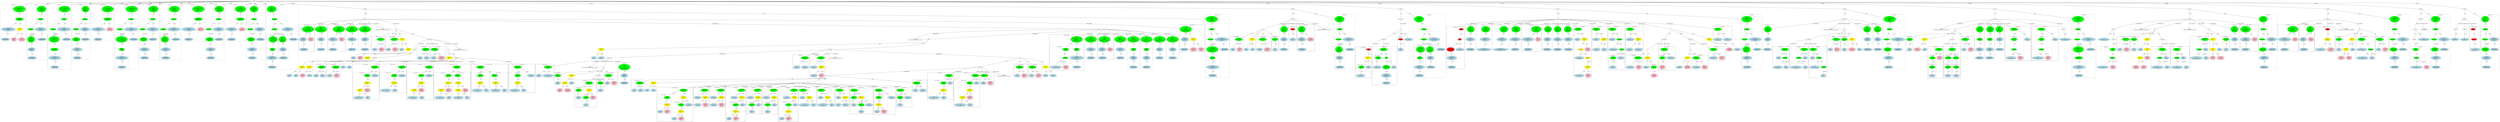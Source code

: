 strict graph "" {
	graph [bb="0,0,37197,2281.7"];
	node [label="\N"];
	subgraph cluster130 {
		graph [bb="5503,1312,5893,1825.9",
			label="fft.c:114:34",
			lheight=0.21,
			lp="5698,1814.4",
			lwidth=0.89
		];
		132	[fillcolor=lightblue,
			height=0.74639,
			label="IdentifierType
names: ['int']",
			pos="5577,1357.4",
			style="filled,dashed",
			width=1.8463];
		131	[fillcolor=lightblue,
			height=1.041,
			label="TypeDecl
declname: n
quals: []",
			pos="5588,1546.8",
			style=filled,
			width=1.6303];
		131 -- 132	[label=type,
			lp="5596,1462.6",
			pos="5585.9,1509.3 5583.7,1472.5 5580.4,1416.8 5578.5,1384.4"];
		130	[fillcolor=green,
			height=1.6303,
			label="Decl
name: n
quals: []
storage: ['register']
funcspec: []",
			pos="5609,1736.2",
			style=filled,
			width=2.2981];
		130 -- 131	[label=type,
			lp="5613,1652",
			pos="5602.5,1677.5 5599.1,1647.1 5595.1,1610.9 5592.1,1584.4"];
		133	[fillcolor=yellow,
			height=0.74639,
			label="BinaryOp
op: <<",
			pos="5718,1546.8",
			style=filled,
			width=1.3749];
		130 -- 133	[label=init,
			lp="5670.5,1652",
			pos="5640.1,1681.8 5660.9,1646 5687.4,1600.5 5703.5,1572.8"];
		134	[fillcolor=pink,
			height=1.041,
			label="Constant
type: int
value: 1024",
			pos="5718,1357.4",
			style=filled,
			width=1.5713];
		133 -- 134	[label=left,
			lp="5727.5,1462.6",
			pos="5718,1519.8 5718,1487.4 5718,1431.9 5718,1395.2"];
		135	[fillcolor=pink,
			height=1.041,
			label="Constant
type: int
value: 1",
			pos="5839,1357.4",
			style=filled,
			width=1.2767];
		133 -- 135	[label=right,
			lp="5792,1462.6",
			pos="5734.8,1521.2 5748.3,1501.4 5767.6,1472.6 5784,1447.1 5795.8,1428.9 5808.6,1408.2 5818.9,1391.5"];
	}
	subgraph cluster155 {
		graph [bb="4208,549.21,4622,1083.6",
			label="fft.c:120:7",
			lheight=0.21,
			lp="4415,1072.1",
			lwidth=0.81
		];
		subgraph cluster157 {
			graph [bb="4216,557.21,4492,926.03",
				label="fft.c:120:17",
				lheight=0.21,
				lp="4354,914.53",
				lwidth=0.89,
				style=dashed
			];
			159	[fillcolor=lightblue,
				height=0.74639,
				label="ID
name: int_pointer",
				pos="4304,592.08",
				style=filled,
				width=2.2195];
			158	[fillcolor=yellow,
				height=0.74639,
				label="BinaryOp
op: +",
				pos="4435,728.42",
				style=filled,
				width=1.3749];
			158 -- 159	[label=left,
				lp="4391.5,665.45",
				pos="4412.5,704.33 4389.1,680.32 4352.5,642.87 4328.4,618.15"];
			160	[fillcolor=lightblue,
				height=0.74639,
				label="ID
name: j",
				pos="4443,592.08",
				style=filled,
				width=1.1392];
			158 -- 160	[label=right,
				lp="4452,665.45",
				pos="4436.5,701.52 4438,677.88 4440,643.11 4441.4,619.36"];
			157	[fillcolor=green,
				height=0.74639,
				label="UnaryOp
op: *",
				pos="4435,868.16",
				style=filled,
				width=1.316];
			157 -- 158	[label=expr,
				lp="4447.5,801.79",
				pos="4435,841.26 4435,816.79 4435,780.27 4435,755.68"];
		}
		156	[fillcolor=lightblue,
			height=0.74639,
			label="ID
name: tmpr",
			pos="4557,868.16",
			style=filled,
			width=1.5713];
		155	[fillcolor=green,
			height=0.74639,
			label="Assignment
op: =",
			pos="4556,1025.7",
			style=filled,
			width=1.6106];
		155 -- 157	[label=rvalue,
			lp="4513,941.53",
			pos="4536.8,1000.1 4514,970.69 4476,921.92 4453.5,892.93"];
		155 -- 156	[label=lvalue,
			lp="4574,941.53",
			pos="4556.2,998.69 4556.4,969.97 4556.6,924.04 4556.8,895.29"];
	}
	subgraph cluster138 {
		graph [bb="5901,1312,6109,1604.7",
			label="fft.c:118:9",
			lheight=0.21,
			lp="6005,1593.2",
			lwidth=0.81
		];
		139	[fillcolor=lightblue,
			height=0.74639,
			label="ID
name: i",
			pos="5950,1357.4",
			style=filled,
			width=1.1392];
		138	[fillcolor=green,
			height=0.74639,
			label="Assignment
op: =",
			pos="6043,1546.8",
			style=filled,
			width=1.6106];
		138 -- 139	[label=lvalue,
			lp="6022,1462.6",
			pos="6030.5,1520.6 6012.6,1484.6 5980.1,1419.1 5962.3,1383.3"];
		140	[fillcolor=pink,
			height=1.041,
			label="Constant
type: int
value: 0",
			pos="6055,1357.4",
			style=filled,
			width=1.2767];
		138 -- 140	[label=rvalue,
			lp="6066,1462.6",
			pos="6044.7,1519.8 6046.7,1487.3 6050.3,1431.6 6052.7,1394.9"];
	}
	subgraph cluster228 {
		graph [bb="14728,972.25,15258,1636.5",
			label="fft.c:140:18",
			lheight=0.21,
			lp="14993,1625",
			lwidth=0.89
		];
		subgraph cluster232 {
			graph [bb="14736,980.25,15038,1415.3",
				label="fft.c:140:35",
				lheight=0.21,
				lp="14887,1403.8",
				lwidth=0.89,
				style=dashed
			];
			234	[fillcolor=lightblue,
				height=0.74639,
				label="ID
name: fft_twidtable",
				pos="14832,1025.7",
				style=filled,
				width=2.4356];
			233	[fillcolor=green,
				height=0.5,
				label=ArrayRef,
				pos="14981,1199.9",
				style=filled,
				width=1.2277];
			233 -- 234	[label=name,
				lp="14920,1130.9",
				pos="14959,1184.1 14943,1172.8 14921,1156.1 14905,1138.4 14881,1111.7 14859,1076.1 14846,1052.3"];
			235	[fillcolor=pink,
				height=1.041,
				label="Constant
type: int
value: 0",
				pos="14984,1025.7",
				style=filled,
				width=1.2767];
			233 -- 235	[label=subscript,
				lp="14966,1130.9",
				pos="14967,1182.7 14958,1171.2 14947,1155 14942,1138.4 14934,1110.8 14947,1080.2 14961,1058.1"];
			232	[fillcolor=green,
				height=0.74639,
				label="UnaryOp
op: &",
				pos="14982,1357.4",
				style=filled,
				width=1.316];
			232 -- 233	[label=expr,
				lp="14978,1273.3",
				pos="14973,1330.8 14968,1312.7 14963,1287.8 14966,1265.8 14968,1249.2 14972,1230.8 14976,1217.8"];
		}
		231	[fillcolor=lightblue,
			height=0.74639,
			label="IdentifierType
names: ['int']",
			pos="15148,1025.7",
			style="filled,dashed",
			width=1.8463];
		230	[fillcolor=lightblue,
			height=1.041,
			label="TypeDecl
declname: data_pointer
quals: []",
			pos="15148,1199.9",
			style=filled,
			width=2.8284];
		230 -- 231	[label=type,
			lp="15160,1130.9",
			pos="15148,1162.4 15148,1129.5 15148,1082 15148,1052.8"];
		229	[fillcolor=green,
			height=0.74639,
			label="PtrDecl
quals: []",
			pos="15148,1357.4",
			style=filled,
			width=1.2178];
		229 -- 230	[label=type,
			lp="15160,1273.3",
			pos="15148,1330.4 15148,1305 15148,1266.1 15148,1237.5"];
		228	[fillcolor=green,
			height=1.6303,
			label="Decl
name: data_pointer
quals: []
storage: ['register']
funcspec: []",
			pos="15148,1546.8",
			style=filled,
			width=2.3963];
		228 -- 232	[label=init,
			lp="15062,1462.6",
			pos="15090,1502.9 15071,1486.7 15050,1467.3 15033,1447.1 15017,1427.6 15003,1402.2 14994,1383.6"];
		228 -- 229	[label=type,
			lp="15160,1462.6",
			pos="15148,1488.1 15148,1453.5 15148,1411.1 15148,1384.5"];
	}
	subgraph cluster176 {
		graph [bb="5636,412.86,6050,1083.6",
			label="fft.c:124:7",
			lheight=0.21,
			lp="5843,1072.1",
			lwidth=0.81
		];
		subgraph cluster178 {
			graph [bb="5644,420.86,5920,926.03",
				label="fft.c:124:17",
				lheight=0.21,
				lp="5782,914.53",
				lwidth=0.89,
				style=dashed
			];
			181	[fillcolor=lightblue,
				height=0.74639,
				label="ID
name: int_pointer",
				pos="5732,455.73",
				style=filled,
				width=2.2195];
			180	[fillcolor=yellow,
				height=0.74639,
				label="BinaryOp
op: +",
				pos="5752,592.08",
				style=filled,
				width=1.3749];
			180 -- 181	[label=left,
				lp="5753.5,529.1",
				pos="5748.1,565.17 5744.6,541.54 5739.4,506.77 5735.9,483.01"];
			182	[fillcolor=lightblue,
				height=0.74639,
				label="ID
name: j",
				pos="5871,455.73",
				style=filled,
				width=1.1392];
			180 -- 182	[label=right,
				lp="5827,529.1",
				pos="5773.2,567.38 5786.9,552.06 5805,531.68 5821,513.6 5830.9,502.38 5841.9,489.87 5851.1,479.45"];
			179	[fillcolor=yellow,
				height=0.74639,
				label="BinaryOp
op: +",
				pos="5863,728.42",
				style=filled,
				width=1.3749];
			179 -- 180	[label=left,
				lp="5827.5,665.45",
				pos="5843.4,703.71 5823.2,679.31 5792,641.49 5771.8,617"];
			183	[fillcolor=pink,
				height=1.041,
				label="Constant
type: int
value: 1",
				pos="5865,592.08",
				style=filled,
				width=1.2767];
			179 -- 183	[label=right,
				lp="5877,665.45",
				pos="5863.4,701.52 5863.7,681.09 5864.1,652.33 5864.5,629.57"];
			178	[fillcolor=green,
				height=0.74639,
				label="UnaryOp
op: *",
				pos="5863,868.16",
				style=filled,
				width=1.316];
			178 -- 179	[label=expr,
				lp="5875.5,801.79",
				pos="5863,841.26 5863,816.79 5863,780.27 5863,755.68"];
		}
		177	[fillcolor=lightblue,
			height=0.74639,
			label="ID
name: tmpr",
			pos="5985,868.16",
			style=filled,
			width=1.5713];
		176	[fillcolor=green,
			height=0.74639,
			label="Assignment
op: =",
			pos="5984,1025.7",
			style=filled,
			width=1.6106];
		176 -- 178	[label=rvalue,
			lp="5941,941.53",
			pos="5964.8,1000.1 5942,970.69 5904,921.92 5881.5,892.93"];
		176 -- 177	[label=lvalue,
			lp="6002,941.53",
			pos="5984.2,998.69 5984.4,969.97 5984.6,924.04 5984.8,895.29"];
	}
	subgraph cluster224 {
		graph [bb="6873,1165,7081,1415.3",
			label="fft.c:136:5",
			lheight=0.21,
			lp="6977,1403.8",
			lwidth=0.81
		];
		225	[fillcolor=lightblue,
			height=0.74639,
			label="ID
name: j",
			pos="6922,1199.9",
			style=filled,
			width=1.1392];
		224	[fillcolor=green,
			height=0.74639,
			label="Assignment
op: +=",
			pos="6939,1357.4",
			style=filled,
			width=1.6106];
		224 -- 225	[label=lvalue,
			lp="6948,1273.3",
			pos="6936.2,1330.4 6933,1301.6 6928,1255.5 6924.8,1226.8"];
		226	[fillcolor=lightblue,
			height=0.74639,
			label="ID
name: m",
			pos="7027,1199.9",
			style=filled,
			width=1.2767];
		224 -- 226	[label=rvalue,
			lp="7006,1273.3",
			pos="6953.3,1331.1 6969.8,1302 6996.6,1254.6 7013,1225.7"];
	}
	subgraph cluster221 {
		graph [bb="3154,822.69,3372,1083.6",
			label="fft.c:134:7",
			lheight=0.21,
			lp="3263,1072.1",
			lwidth=0.81
		];
		222	[fillcolor=lightblue,
			height=0.74639,
			label="ID
name: m",
			pos="3208,868.16",
			style=filled,
			width=1.2767];
		221	[fillcolor=green,
			height=0.74639,
			label="Assignment
op: >>=",
			pos="3306,1025.7",
			style=filled,
			width=1.6106];
		221 -- 222	[label=lvalue,
			lp="3274,941.53",
			pos="3290.3,999.73 3271.9,970.53 3241.6,922.53 3223.4,893.58"];
		223	[fillcolor=pink,
			height=1.041,
			label="Constant
type: int
value: 1",
			pos="3318,868.16",
			style=filled,
			width=1.2767];
		221 -- 223	[label=rvalue,
			lp="3330,941.53",
			pos="3308,998.69 3310,973.26 3313,934.32 3315.2,905.78"];
	}
	subgraph cluster218 {
		graph [bb="3380,833.29,3588,1083.6",
			label="fft.c:133:7",
			lheight=0.21,
			lp="3484,1072.1",
			lwidth=0.81
		];
		219	[fillcolor=lightblue,
			height=0.74639,
			label="ID
name: j",
			pos="3429,868.16",
			style=filled,
			width=1.1392];
		218	[fillcolor=green,
			height=0.74639,
			label="Assignment
op: -=",
			pos="3520,1025.7",
			style=filled,
			width=1.6106];
		218 -- 219	[label=lvalue,
			lp="3492,941.53",
			pos="3505.2,999.38 3488.1,970.11 3460.1,922.29 3443.2,893.47"];
		220	[fillcolor=lightblue,
			height=0.74639,
			label="ID
name: m",
			pos="3534,868.16",
			style=filled,
			width=1.2767];
		218 -- 220	[label=rvalue,
			lp="3545,941.53",
			pos="3522.3,998.69 3524.9,969.88 3529.1,923.76 3531.7,895.03"];
	}
	subgraph cluster184 {
		graph [bb="6058,412.86,6634,1083.6",
			label="fft.c:125:10",
			lheight=0.21,
			lp="6346,1072.1",
			lwidth=0.89
		];
		subgraph cluster185 {
			graph [bb="6066,420.86,6342,926.03",
				label="fft.c:125:10",
				lheight=0.21,
				lp="6204,914.53",
				lwidth=0.89,
				style=dashed
			];
			188	[fillcolor=lightblue,
				height=0.74639,
				label="ID
name: int_pointer",
				pos="6154,455.73",
				style=filled,
				width=2.2195];
			187	[fillcolor=yellow,
				height=0.74639,
				label="BinaryOp
op: +",
				pos="6174,592.08",
				style=filled,
				width=1.3749];
			187 -- 188	[label=left,
				lp="6175.5,529.1",
				pos="6170.1,565.17 6166.6,541.54 6161.4,506.77 6157.9,483.01"];
			189	[fillcolor=lightblue,
				height=0.74639,
				label="ID
name: j",
				pos="6293,455.73",
				style=filled,
				width=1.1392];
			187 -- 189	[label=right,
				lp="6249,529.1",
				pos="6195.2,567.38 6208.9,552.06 6227,531.68 6243,513.6 6252.9,502.38 6263.9,489.87 6273.1,479.45"];
			186	[fillcolor=yellow,
				height=0.74639,
				label="BinaryOp
op: +",
				pos="6285,728.42",
				style=filled,
				width=1.3749];
			186 -- 187	[label=left,
				lp="6249.5,665.45",
				pos="6265.4,703.71 6245.2,679.31 6214,641.49 6193.8,617"];
			190	[fillcolor=pink,
				height=1.041,
				label="Constant
type: int
value: 1",
				pos="6287,592.08",
				style=filled,
				width=1.2767];
			186 -- 190	[label=right,
				lp="6299,665.45",
				pos="6285.4,701.52 6285.7,681.09 6286.1,652.33 6286.5,629.57"];
			185	[fillcolor=green,
				height=0.74639,
				label="UnaryOp
op: *",
				pos="6286,868.16",
				style=filled,
				width=1.316];
			185 -- 186	[label=expr,
				lp="6298.5,801.79",
				pos="6285.8,841.26 6285.6,816.79 6285.4,780.27 6285.2,755.68"];
		}
		subgraph cluster191 {
			graph [bb="6350,420.86,6626,926.03",
				label="fft.c:125:37",
				lheight=0.21,
				lp="6488,914.53",
				lwidth=0.89,
				style=dashed
			];
			194	[fillcolor=lightblue,
				height=0.74639,
				label="ID
name: int_pointer",
				pos="6438,455.73",
				style=filled,
				width=2.2195];
			193	[fillcolor=yellow,
				height=0.74639,
				label="BinaryOp
op: +",
				pos="6453,592.08",
				style=filled,
				width=1.3749];
			193 -- 194	[label=left,
				lp="6456.5,529.1",
				pos="6450.1,565.17 6447.5,541.54 6443.6,506.77 6440.9,483.01"];
			195	[fillcolor=lightblue,
				height=0.74639,
				label="ID
name: i",
				pos="6577,455.73",
				style=filled,
				width=1.1392];
			193 -- 195	[label=right,
				lp="6533,529.1",
				pos="6475.6,567.92 6490.4,552.65 6510,532.11 6527,513.6 6537.1,502.55 6548.1,490.07 6557.3,479.61"];
			192	[fillcolor=yellow,
				height=0.74639,
				label="BinaryOp
op: +",
				pos="6509,728.42",
				style=filled,
				width=1.3749];
			192 -- 193	[label=left,
				lp="6496.5,665.45",
				pos="6498.5,702.15 6488.5,678.29 6473.7,642.67 6463.7,618.69"];
			196	[fillcolor=pink,
				height=1.041,
				label="Constant
type: int
value: 1",
				pos="6566,592.08",
				style=filled,
				width=1.2767];
			192 -- 196	[label=right,
				lp="6551,665.45",
				pos="6519.7,702.15 6528.7,681.1 6541.5,650.9 6551.3,627.61"];
			191	[fillcolor=green,
				height=0.74639,
				label="UnaryOp
op: *",
				pos="6509,868.16",
				style=filled,
				width=1.316];
			191 -- 192	[label=expr,
				lp="6521.5,801.79",
				pos="6509,841.26 6509,816.79 6509,780.27 6509,755.68"];
		}
		184	[fillcolor=green,
			height=0.74639,
			label="Assignment
op: =",
			pos="6509,1025.7",
			style=filled,
			width=1.6106];
		184 -- 185	[label=lvalue,
			lp="6393,941.53",
			pos="6471.6,1005.1 6437.6,986.56 6386.6,957.03 6346,926.03 6332.6,915.85 6319,903.1 6308,892.25"];
		184 -- 191	[label=rvalue,
			lp="6526,941.53",
			pos="6509,998.69 6509,969.97 6509,924.04 6509,895.29"];
	}
	subgraph cluster161 {
		graph [bb="4630,549.21,5206,1083.6",
			label="fft.c:121:10",
			lheight=0.21,
			lp="4918,1072.1",
			lwidth=0.89
		];
		subgraph cluster166 {
			graph [bb="4922,557.21,5198,926.03",
				label="fft.c:121:33",
				lheight=0.21,
				lp="5060,914.53",
				lwidth=0.89,
				style=dashed
			];
			168	[fillcolor=lightblue,
				height=0.74639,
				label="ID
name: int_pointer",
				pos="5010,592.08",
				style=filled,
				width=2.2195];
			167	[fillcolor=yellow,
				height=0.74639,
				label="BinaryOp
op: +",
				pos="5055,728.42",
				style=filled,
				width=1.3749];
			167 -- 168	[label=left,
				lp="5046.5,665.45",
				pos="5046.4,701.84 5038.5,678.08 5026.7,642.89 5018.7,619.02"];
			169	[fillcolor=lightblue,
				height=0.74639,
				label="ID
name: i",
				pos="5149,592.08",
				style=filled,
				width=1.1392];
			167 -- 169	[label=right,
				lp="5115,665.45",
				pos="5072,703.09 5089.2,678.59 5115.4,641.05 5132.4,616.77"];
			166	[fillcolor=green,
				height=0.74639,
				label="UnaryOp
op: *",
				pos="5055,868.16",
				style=filled,
				width=1.316];
			166 -- 167	[label=expr,
				lp="5067.5,801.79",
				pos="5055,841.26 5055,816.79 5055,780.27 5055,755.68"];
		}
		subgraph cluster162 {
			graph [bb="4638,557.21,4914,926.03",
				label="fft.c:121:10",
				lheight=0.21,
				lp="4776,914.53",
				lwidth=0.89,
				style=dashed
			];
			164	[fillcolor=lightblue,
				height=0.74639,
				label="ID
name: int_pointer",
				pos="4726,592.08",
				style=filled,
				width=2.2195];
			163	[fillcolor=yellow,
				height=0.74639,
				label="BinaryOp
op: +",
				pos="4857,728.42",
				style=filled,
				width=1.3749];
			163 -- 164	[label=left,
				lp="4813.5,665.45",
				pos="4834.5,704.33 4811.1,680.32 4774.5,642.87 4750.4,618.15"];
			165	[fillcolor=lightblue,
				height=0.74639,
				label="ID
name: j",
				pos="4865,592.08",
				style=filled,
				width=1.1392];
			163 -- 165	[label=right,
				lp="4874,665.45",
				pos="4858.5,701.52 4860,677.88 4862,643.11 4863.4,619.36"];
			162	[fillcolor=green,
				height=0.74639,
				label="UnaryOp
op: *",
				pos="4859,868.16",
				style=filled,
				width=1.316];
			162 -- 163	[label=expr,
				lp="4871.5,801.79",
				pos="4858.6,841.26 4858.3,816.79 4857.7,780.27 4857.4,755.68"];
		}
		161	[fillcolor=green,
			height=0.74639,
			label="Assignment
op: =",
			pos="5055,1025.7",
			style=filled,
			width=1.6106];
		161 -- 162	[label=lvalue,
			lp="4961,941.53",
			pos="5022.5,1003.2 4994.1,984.03 4952.2,954.59 4918,926.03 4905.3,915.46 4892,902.79 4881.3,892.1"];
		161 -- 166	[label=rvalue,
			lp="5072,941.53",
			pos="5055,998.69 5055,969.97 5055,924.04 5055,895.29"];
	}
	subgraph cluster146 {
		graph [bb="6117,1312,6325,1604.7",
			label="fft.c:118:32",
			lheight=0.21,
			lp="6221,1593.2",
			lwidth=0.89
		];
		147	[fillcolor=lightblue,
			height=0.74639,
			label="ID
name: i",
			pos="6166,1357.4",
			style=filled,
			width=1.1392];
		146	[fillcolor=green,
			height=0.74639,
			label="Assignment
op: +=",
			pos="6258,1546.8",
			style=filled,
			width=1.6106];
		146 -- 147	[label=lvalue,
			lp="6238,1462.6",
			pos="6245.6,1520.6 6227.9,1484.6 6195.8,1419.1 6178.2,1383.3"];
		148	[fillcolor=pink,
			height=1.041,
			label="Constant
type: int
value: 2",
			pos="6271,1357.4",
			style=filled,
			width=1.2767];
		146 -- 148	[label=rvalue,
			lp="6282,1462.6",
			pos="6259.8,1519.8 6262.1,1487.3 6265.9,1431.6 6268.5,1394.9"];
	}
	subgraph cluster205 {
		graph [bb="6625,1154.4,6865,1415.3",
			label="fft.c:129:5",
			lheight=0.21,
			lp="6745,1403.8",
			lwidth=0.81
		];
		206	[fillcolor=lightblue,
			height=0.74639,
			label="ID
name: m",
			pos="6679,1199.9",
			style=filled,
			width=1.2767];
		205	[fillcolor=green,
			height=0.74639,
			label="Assignment
op: =",
			pos="6799,1357.4",
			style=filled,
			width=1.6106];
		205 -- 206	[label=lvalue,
			lp="6756,1273.3",
			pos="6780,1331.8 6757.3,1302.4 6719.7,1253.6 6697.3,1224.7"];
		207	[fillcolor=pink,
			height=1.041,
			label="Constant
type: int
value: 1024",
			pos="6800,1199.9",
			style=filled,
			width=1.5713];
		205 -- 207	[label=rvalue,
			lp="6817,1273.3",
			pos="6799.2,1330.4 6799.3,1305 6799.6,1266.1 6799.8,1237.5"];
	}
	subgraph cluster170 {
		graph [bb="5214,549.21,5628,1083.6",
			label="fft.c:122:10",
			lheight=0.21,
			lp="5421,1072.1",
			lwidth=0.89
		];
		subgraph cluster171 {
			graph [bb="5222,557.21,5498,926.03",
				label="fft.c:122:10",
				lheight=0.21,
				lp="5360,914.53",
				lwidth=0.89,
				style=dashed
			];
			173	[fillcolor=lightblue,
				height=0.74639,
				label="ID
name: int_pointer",
				pos="5310,592.08",
				style=filled,
				width=2.2195];
			172	[fillcolor=yellow,
				height=0.74639,
				label="BinaryOp
op: +",
				pos="5441,728.42",
				style=filled,
				width=1.3749];
			172 -- 173	[label=left,
				lp="5397.5,665.45",
				pos="5418.5,704.33 5395.1,680.32 5358.5,642.87 5334.4,618.15"];
			174	[fillcolor=lightblue,
				height=0.74639,
				label="ID
name: i",
				pos="5449,592.08",
				style=filled,
				width=1.1392];
			172 -- 174	[label=right,
				lp="5458,665.45",
				pos="5442.5,701.52 5444,677.88 5446,643.11 5447.4,619.36"];
			171	[fillcolor=green,
				height=0.74639,
				label="UnaryOp
op: *",
				pos="5441,868.16",
				style=filled,
				width=1.316];
			171 -- 172	[label=expr,
				lp="5453.5,801.79",
				pos="5441,841.26 5441,816.79 5441,780.27 5441,755.68"];
		}
		170	[fillcolor=green,
			height=0.74639,
			label="Assignment
op: =",
			pos="5562,1025.7",
			style=filled,
			width=1.6106];
		170 -- 171	[label=lvalue,
			lp="5519,941.53",
			pos="5542.8,1000.1 5520,970.69 5482,921.92 5459.5,892.93"];
		175	[fillcolor=lightblue,
			height=0.74639,
			label="ID
name: tmpr",
			pos="5563,868.16",
			style=filled,
			width=1.5713];
		170 -- 175	[label=rvalue,
			lp="5580,941.53",
			pos="5562.2,998.69 5562.4,969.97 5562.6,924.04 5562.8,895.29"];
	}
	subgraph cluster197 {
		graph [bb="3786,412.86,4200,1083.6",
			label="fft.c:126:10",
			lheight=0.21,
			lp="3993,1072.1",
			lwidth=0.89
		];
		subgraph cluster198 {
			graph [bb="3794,420.86,4070,926.03",
				label="fft.c:126:10",
				lheight=0.21,
				lp="3932,914.53",
				lwidth=0.89,
				style=dashed
			];
			201	[fillcolor=lightblue,
				height=0.74639,
				label="ID
name: int_pointer",
				pos="3882,455.73",
				style=filled,
				width=2.2195];
			200	[fillcolor=yellow,
				height=0.74639,
				label="BinaryOp
op: +",
				pos="3902,592.08",
				style=filled,
				width=1.3749];
			200 -- 201	[label=left,
				lp="3903.5,529.1",
				pos="3898.1,565.17 3894.6,541.54 3889.4,506.77 3885.9,483.01"];
			202	[fillcolor=lightblue,
				height=0.74639,
				label="ID
name: i",
				pos="4021,455.73",
				style=filled,
				width=1.1392];
			200 -- 202	[label=right,
				lp="3977,529.1",
				pos="3923.2,567.38 3936.9,552.06 3955,531.68 3971,513.6 3980.9,502.38 3991.9,489.87 4001.1,479.45"];
			199	[fillcolor=yellow,
				height=0.74639,
				label="BinaryOp
op: +",
				pos="4013,728.42",
				style=filled,
				width=1.3749];
			199 -- 200	[label=left,
				lp="3977.5,665.45",
				pos="3993.4,703.71 3973.2,679.31 3942,641.49 3921.8,617"];
			203	[fillcolor=pink,
				height=1.041,
				label="Constant
type: int
value: 1",
				pos="4015,592.08",
				style=filled,
				width=1.2767];
			199 -- 203	[label=right,
				lp="4027,665.45",
				pos="4013.4,701.52 4013.7,681.09 4014.1,652.33 4014.5,629.57"];
			198	[fillcolor=green,
				height=0.74639,
				label="UnaryOp
op: *",
				pos="4013,868.16",
				style=filled,
				width=1.316];
			198 -- 199	[label=expr,
				lp="4025.5,801.79",
				pos="4013,841.26 4013,816.79 4013,780.27 4013,755.68"];
		}
		197	[fillcolor=green,
			height=0.74639,
			label="Assignment
op: =",
			pos="4134,1025.7",
			style=filled,
			width=1.6106];
		197 -- 198	[label=lvalue,
			lp="4091,941.53",
			pos="4114.8,1000.1 4092,970.69 4054,921.92 4031.5,892.93"];
		204	[fillcolor=lightblue,
			height=0.74639,
			label="ID
name: tmpr",
			pos="4135,868.16",
			style=filled,
			width=1.5713];
		197 -- 204	[label=rvalue,
			lp="4152,941.53",
			pos="4134.2,998.69 4134.4,969.97 4134.6,924.04 4134.8,895.29"];
	}
	subgraph cluster580 {
		graph [bb="23176,1512,23474,1794.1",
			label="fft.c:246:3",
			lheight=0.21,
			lp="23325,1782.6",
			lwidth=0.81
		];
		581	[fillcolor=lightblue,
			height=0.74639,
			label="ID
name: pm_val",
			pos="23251,1546.8",
			style=filled,
			width=1.866];
		580	[fillcolor=green,
			height=0.74639,
			label="Assignment
op: =",
			pos="23251,1736.2",
			style=filled,
			width=1.6106];
		580 -- 581	[label=lvalue,
			lp="23268,1652",
			pos="23251,1709.2 23251,1673.5 23251,1609.7 23251,1574"];
		582	[fillcolor=lightblue,
			height=0.74639,
			label="ID
name: int_val",
			pos="23401,1546.8",
			style=filled,
			width=1.8071];
		580 -- 582	[label=rvalue,
			lp="23339,1652",
			pos="23271,1710.7 23299,1674.9 23352,1608.6 23381,1572.6"];
	}
	subgraph cluster583 {
		graph [bb="23482,990.85,23768,1785.2",
			label="fft.c:247:3",
			lheight=0.21,
			lp="23625,1773.7",
			lwidth=0.81
		];
		587	[fillcolor=lightblue,
			height=0.74639,
			label="IdentifierType
names: ['int']",
			pos="23565,1025.7",
			style="filled,dashed",
			width=1.8463];
		586	[fillcolor=lightblue,
			height=1.041,
			label="TypeDecl
declname: None
quals: []",
			pos="23565,1199.9",
			style=filled,
			width=2.082];
		586 -- 587	[label=type,
			lp="23577,1130.9",
			pos="23565,1162.4 23565,1129.5 23565,1082 23565,1052.8"];
		585	[fillcolor=red,
			height=1.041,
			label="Typename
name: None
quals: []",
			pos="23549,1357.4",
			style=filled,
			width=1.6303];
		585 -- 586	[label=type,
			lp="23570,1273.3",
			pos="23553,1320 23555,1295.1 23559,1262.3 23561,1237.4"];
		584	[fillcolor=red,
			height=0.5,
			label=Cast,
			pos="23549,1546.8",
			style=filled,
			width=0.75];
		584 -- 585	[label=to_type,
			lp="23570,1462.6",
			pos="23549,1528.5 23549,1498.4 23549,1435.5 23549,1395.2"];
		588	[fillcolor=lightblue,
			height=0.74639,
			label="ID
name: pm_val",
			pos="23693,1357.4",
			style=filled,
			width=1.866];
		584 -- 588	[label=expr,
			lp="23630,1462.6",
			pos="23561,1530.5 23586,1498.2 23644,1422.7 23674,1383.3"];
		583	[fillcolor=red,
			height=0.5,
			label=Return,
			pos="23536,1736.2",
			style=filled,
			width=0.95686];
		583 -- 584	[label=expr,
			lp="23556,1652",
			pos="23537,1717.9 23540,1682.2 23545,1600.7 23548,1565.1"];
	}
	subgraph cluster590 {
		graph [bb="27560,990.85,27903,2015.3",
			label="fft.c:251:6",
			lheight=0.21,
			lp="27732,2003.8",
			lwidth=0.81,
			style=dashed
		];
		595	[fillcolor=lightblue,
			height=0.74639,
			label="IdentifierType
names: ['void']",
			pos="27643,1025.7",
			style="filled,dashed",
			width=1.9053];
		594	[fillcolor=lightblue,
			height=1.041,
			label="TypeDecl
declname: None
quals: []",
			pos="27643,1199.9",
			style="filled,dashed",
			width=2.082];
		594 -- 595	[label=type,
			lp="27655,1130.9",
			pos="27643,1162.4 27643,1129.5 27643,1082 27643,1052.8"];
		593	[fillcolor=green,
			height=1.041,
			label="Typename
name: None
quals: []",
			pos="27635,1357.4",
			style="filled,dashed",
			width=1.6303];
		593 -- 594	[label=type,
			lp="27652,1273.3",
			pos="27637,1320 27638,1295.1 27640,1262.3 27641,1237.4"];
		592	[fillcolor=green,
			height=0.5,
			label=ParamList,
			pos="27615,1546.8",
			style="filled,dashed",
			width=1.3179];
		592 -- 593	[label="params[0]",
			lp="27653,1462.6",
			pos="27617,1528.5 27620,1498.3 27627,1435.1 27631,1394.9"];
		591	[fillcolor=green,
			height=0.5,
			label=FuncDecl,
			pos="27659,1736.2",
			style="filled,dashed",
			width=1.2457];
		591 -- 592	[label=args,
			lp="27652,1652",
			pos="27655,1718.3 27647,1682.7 27627,1600.6 27619,1564.9"];
		596	[fillcolor=lightblue,
			height=1.041,
			label="TypeDecl
declname: fft_float2fract
quals: []",
			pos="27788,1546.8",
			style="filled,dashed",
			width=2.9856];
		591 -- 596	[label=type,
			lp="27732,1652",
			pos="27670,1718.6 27691,1688.4 27736,1624 27763,1583.5"];
		597	[fillcolor=lightblue,
			height=0.74639,
			label="IdentifierType
names: ['void']",
			pos="27788,1357.4",
			style="filled,dashed",
			width=1.9053];
		596 -- 597	[label=type,
			lp="27800,1462.6",
			pos="27788,1509.3 27788,1472.5 27788,1416.8 27788,1384.4"];
		590	[fillcolor=green,
			height=1.6303,
			label="Decl
name: fft_float2fract
quals: []
storage: []
funcspec: []",
			pos="27659,1925.6",
			style="filled,dashed",
			width=2.5338];
		590 -- 591	[label=type,
			lp="27671,1841.4",
			pos="27659,1866.8 27659,1828.1 27659,1779.8 27659,1754.5"];
	}
	subgraph cluster599 {
		graph [bb="27242,1322.6,27396,1825.9",
			label="fft.c:253:9",
			lheight=0.21,
			lp="27319,1814.4",
			lwidth=0.81,
			style=dashed
		];
		601	[fillcolor=lightblue,
			height=0.74639,
			label="IdentifierType
names: ['float']",
			pos="27319,1357.4",
			style="filled,dashed",
			width=1.9053];
		600	[fillcolor=lightblue,
			height=1.041,
			label="TypeDecl
declname: f
quals: []",
			pos="27317,1546.8",
			style="filled,dashed",
			width=1.591];
		600 -- 601	[label=type,
			lp="27330,1462.6",
			pos="27317,1509.3 27318,1472.5 27318,1416.8 27319,1384.4"];
		599	[fillcolor=green,
			height=1.6303,
			label="Decl
name: f
quals: []
storage: []
funcspec: []",
			pos="27313,1736.2",
			style="filled,dashed",
			width=1.591];
		599 -- 600	[label=type,
			lp="27327,1652",
			pos="27314,1677.5 27315,1647.1 27316,1610.9 27316,1584.4"];
	}
	subgraph cluster602 {
		graph [bb="27404,1322.6,27552,1825.9",
			label="fft.c:254:7",
			lheight=0.21,
			lp="27478,1814.4",
			lwidth=0.81,
			style=dashed
		];
		604	[fillcolor=lightblue,
			height=0.74639,
			label="IdentifierType
names: ['int']",
			pos="27478,1357.4",
			style="filled,dashed",
			width=1.8463];
		603	[fillcolor=lightblue,
			height=1.041,
			label="TypeDecl
declname: j
quals: []",
			pos="27476,1546.8",
			style="filled,dashed",
			width=1.5713];
		603 -- 604	[label=type,
			lp="27489,1462.6",
			pos="27476,1509.3 27477,1472.5 27477,1416.8 27478,1384.4"];
		602	[fillcolor=green,
			height=1.6303,
			label="Decl
name: j
quals: []
storage: []
funcspec: []",
			pos="27473,1736.2",
			style="filled,dashed",
			width=1.591];
		602 -- 603	[label=type,
			lp="27487,1652",
			pos="27474,1677.5 27474,1647.1 27475,1610.9 27475,1584.4"];
	}
	subgraph cluster605 {
		graph [bb="25673,1322.6,25821,1825.9",
			label="fft.c:254:10",
			lheight=0.21,
			lp="25747,1814.4",
			lwidth=0.89,
			style=dashed
		];
		607	[fillcolor=lightblue,
			height=0.74639,
			label="IdentifierType
names: ['int']",
			pos="25747,1357.4",
			style="filled,dashed",
			width=1.8463];
		606	[fillcolor=lightblue,
			height=1.041,
			label="TypeDecl
declname: i
quals: []",
			pos="25752,1546.8",
			style="filled,dashed",
			width=1.5713];
		606 -- 607	[label=type,
			lp="25762,1462.6",
			pos="25751,1509.3 25750,1472.5 25749,1416.8 25748,1384.4"];
		605	[fillcolor=green,
			height=1.6303,
			label="Decl
name: i
quals: []
storage: []
funcspec: []",
			pos="25754,1736.2",
			style="filled,dashed",
			width=1.591];
		605 -- 606	[label=type,
			lp="25766,1652",
			pos="25753,1677.5 25753,1647.1 25753,1610.9 25752,1584.4"];
	}
	subgraph cluster610 {
		graph [bb="26684,1312,26892,1604.7",
			label="fft.c:257:9",
			lheight=0.21,
			lp="26788,1593.2",
			lwidth=0.81
		];
		611	[fillcolor=lightblue,
			height=0.74639,
			label="ID
name: j",
			pos="26733,1357.4",
			style=filled,
			width=1.1392];
		610	[fillcolor=green,
			height=0.74639,
			label="Assignment
op: =",
			pos="26826,1546.8",
			style=filled,
			width=1.6106];
		610 -- 611	[label=lvalue,
			lp="26805,1462.6",
			pos="26813,1520.6 26796,1484.6 26763,1419.1 26745,1383.3"];
		612	[fillcolor=pink,
			height=1.041,
			label="Constant
type: int
value: 0",
			pos="26838,1357.4",
			style=filled,
			width=1.2767];
		610 -- 612	[label=rvalue,
			lp="26849,1462.6",
			pos="26828,1519.8 26830,1487.3 26833,1431.6 26836,1394.9"];
	}
	subgraph cluster616 {
		graph [bb="26900,1322.6,27010,1604.7",
			label="fft.c:257:28",
			lheight=0.21,
			lp="26955,1593.2",
			lwidth=0.89
		];
		617	[fillcolor=lightblue,
			height=0.74639,
			label="ID
name: j",
			pos="26955,1357.4",
			style=filled,
			width=1.1392];
		616	[fillcolor=green,
			height=0.74639,
			label="UnaryOp
op: p++",
			pos="26955,1546.8",
			style=filled,
			width=1.316];
		616 -- 617	[label=expr,
			lp="26968,1462.6",
			pos="26955,1519.8 26955,1484.1 26955,1420.3 26955,1384.6"];
	}
	subgraph cluster308 {
		graph [bb="8136,557.21,8366,786.29",
			label="fft.c:155:30",
			lheight=0.21,
			lp="8251,774.79",
			lwidth=0.89
		];
		309	[fillcolor=lightblue,
			height=0.74639,
			label="ID
name: i",
			pos="8185,592.08",
			style=filled,
			width=1.1392];
		308	[fillcolor=green,
			height=0.74639,
			label="Assignment
op: +=",
			pos="8300,728.42",
			style=filled,
			width=1.6106];
		308 -- 309	[label=lvalue,
			lp="8270,665.45",
			pos="8279.2,703.09 8257.9,678.29 8225.3,640.12 8204.5,615.88"];
		310	[fillcolor=lightblue,
			height=0.74639,
			label="ID
name: level",
			pos="8301,592.08",
			style=filled,
			width=1.5713];
		308 -- 310	[label=rvalue,
			lp="8318,665.45",
			pos="8300.2,701.52 8300.4,677.88 8300.6,643.11 8300.8,619.36"];
	}
	subgraph cluster302 {
		graph [bb="12614,557.21,12822,786.29",
			label="fft.c:155:15",
			lheight=0.21,
			lp="12718,774.79",
			lwidth=0.89
		];
		303	[fillcolor=lightblue,
			height=0.74639,
			label="ID
name: i",
			pos="12663,592.08",
			style=filled,
			width=1.1392];
		302	[fillcolor=green,
			height=0.74639,
			label="Assignment
op: =",
			pos="12680,728.42",
			style=filled,
			width=1.6106];
		302 -- 303	[label=lvalue,
			lp="12691,665.45",
			pos="12677,701.52 12674,677.73 12669,642.67 12666,618.9"];
		304	[fillcolor=lightblue,
			height=0.74639,
			label="ID
name: m",
			pos="12768,592.08",
			style=filled,
			width=1.2767];
		302 -- 304	[label=rvalue,
			lp="12741,665.45",
			pos="12696,702.47 12712,678.19 12736,641.53 12752,617.44"];
	}
	subgraph cluster283 {
		graph [bb="12830,412.86,13232,926.03",
			label="fft.c:150:9",
			lheight=0.21,
			lp="13031,914.53",
			lwidth=0.81
		];
		subgraph cluster285 {
			graph [bb="12838,420.86,13134,786.29",
				label="fft.c:150:16",
				lheight=0.21,
				lp="12986,774.79",
				lwidth=0.89,
				style=dashed
			];
			287	[fillcolor=lightblue,
				height=0.74639,
				label="ID
name: data_pointer",
				pos="12932,455.73",
				style=filled,
				width=2.3963];
			286	[fillcolor=yellow,
				height=0.74639,
				label="BinaryOp
op: +",
				pos="13077,592.08",
				style=filled,
				width=1.3749];
			286 -- 287	[label=left,
				lp="13028,529.1",
				pos="13053,568.59 13027,544.54 12986,506.5 12959,481.57"];
			288	[fillcolor=lightblue,
				height=0.74639,
				label="ID
name: fr",
				pos="13081,455.73",
				style=filled,
				width=1.2374];
			286 -- 288	[label=right,
				lp="13092,529.1",
				pos="13078,565.17 13078,541.54 13080,506.77 13080,483.01"];
			285	[fillcolor=green,
				height=0.74639,
				label="UnaryOp
op: *",
				pos="13077,728.42",
				style=filled,
				width=1.316];
			285 -- 286	[label=expr,
				lp="13090,665.45",
				pos="13077,701.52 13077,677.88 13077,643.11 13077,619.36"];
		}
		284	[fillcolor=lightblue,
			height=0.74639,
			label="ID
name: l",
			pos="13183,728.42",
			style=filled,
			width=1.1392];
		283	[fillcolor=green,
			height=0.74639,
			label="Assignment
op: =",
			pos="13166,868.16",
			style=filled,
			width=1.6106];
		283 -- 285	[label=rvalue,
			lp="13144,801.79",
			pos="13150,842.22 13134,817.26 13109,779.08 13093,754.18"];
		283 -- 284	[label=lvalue,
			lp="13192,801.79",
			pos="13169,841.26 13172,816.63 13177,779.8 13180,755.22"];
	}
	subgraph cluster289 {
		graph [bb="13240,276.51,13646,926.03",
			label="fft.c:151:9",
			lheight=0.21,
			lp="13443,914.53",
			lwidth=0.81
		];
		subgraph cluster291 {
			graph [bb="13248,284.51,13544,786.29",
				label="fft.c:151:16",
				lheight=0.21,
				lp="13396,774.79",
				lwidth=0.89,
				style=dashed
			];
			294	[fillcolor=lightblue,
				height=0.74639,
				label="ID
name: data_pointer",
				pos="13342,319.38",
				style=filled,
				width=2.3963];
			293	[fillcolor=yellow,
				height=0.74639,
				label="BinaryOp
op: +",
				pos="13376,455.73",
				style=filled,
				width=1.3749];
			293 -- 294	[label=left,
				lp="13372,392.75",
				pos="13369,428.83 13363,405.04 13355,369.97 13349,346.21"];
			295	[fillcolor=lightblue,
				height=0.74639,
				label="ID
name: fr",
				pos="13491,319.38",
				style=filled,
				width=1.2374];
			293 -- 295	[label=right,
				lp="13447,392.75",
				pos="13396,431.02 13417,406.46 13450,368.32 13471,343.86"];
			292	[fillcolor=yellow,
				height=0.74639,
				label="BinaryOp
op: +",
				pos="13486,592.08",
				style=filled,
				width=1.3749];
			292 -- 293	[label=left,
				lp="13450,529.1",
				pos="13466,567.06 13446,542.6 13415,504.92 13395,480.54"];
			296	[fillcolor=pink,
				height=1.041,
				label="Constant
type: int
value: 1",
				pos="13489,455.73",
				style=filled,
				width=1.2767];
			292 -- 296	[label=right,
				lp="13501,529.1",
				pos="13487,565.17 13487,544.74 13488,515.98 13488,493.22"];
			291	[fillcolor=green,
				height=0.74639,
				label="UnaryOp
op: *",
				pos="13486,728.42",
				style=filled,
				width=1.316];
			291 -- 292	[label=expr,
				lp="13498,665.45",
				pos="13486,701.52 13486,677.88 13486,643.11 13486,619.36"];
		}
		290	[fillcolor=lightblue,
			height=0.74639,
			label="ID
name: k",
			pos="13595,728.42",
			style=filled,
			width=1.1982];
		289	[fillcolor=green,
			height=0.74639,
			label="Assignment
op: =",
			pos="13580,868.16",
			style=filled,
			width=1.6106];
		289 -- 291	[label=rvalue,
			lp="13556,801.79",
			pos="13563,842.22 13546,817.1 13520,778.6 13503,753.72"];
		289 -- 290	[label=lvalue,
			lp="13605,801.79",
			pos="13583,841.26 13585,816.79 13589,780.27 13592,755.68"];
	}
	subgraph cluster297 {
		graph [bb="13654,682.95,13870,926.03",
			label="fft.c:152:9",
			lheight=0.21,
			lp="13762,914.53",
			lwidth=0.81
		];
		298	[fillcolor=lightblue,
			height=0.74639,
			label="ID
name: fr",
			pos="13707,728.42",
			style=filled,
			width=1.2374];
		297	[fillcolor=green,
			height=0.74639,
			label="Assignment
op: +=",
			pos="13720,868.16",
			style=filled,
			width=1.6106];
		297 -- 298	[label=lvalue,
			lp="13732,801.79",
			pos="13718,841.26 13715,816.79 13712,780.27 13709,755.68"];
		299	[fillcolor=pink,
			height=1.041,
			label="Constant
type: int
value: 2",
			pos="13816,728.42",
			style=filled,
			width=1.2767];
		297 -- 299	[label=rvalue,
			lp="13785,801.79",
			pos="13737,842.22 13753,819.58 13777,786.08 13794,761.46"];
	}
	subgraph cluster502 {
		graph [bb="20580,1322.6,20744,1825.9",
			label="fft.c:228:14",
			lheight=0.21,
			lp="20662,1814.4",
			lwidth=0.89,
			style=dashed
		];
		504	[fillcolor=lightblue,
			height=0.74639,
			label="IdentifierType
names: ['float']",
			pos="20662,1357.4",
			style="filled,dashed",
			width=1.9053];
		503	[fillcolor=lightblue,
			height=1.041,
			label="TypeDecl
declname: t_val
quals: []",
			pos="20662,1546.8",
			style="filled,dashed",
			width=2.0428];
		503 -- 504	[label=type,
			lp="20674,1462.6",
			pos="20662,1509.3 20662,1472.5 20662,1416.8 20662,1384.4"];
		502	[fillcolor=green,
			height=1.6303,
			label="Decl
name: t_val
quals: []
storage: []
funcspec: []",
			pos="20674,1736.2",
			style="filled,dashed",
			width=1.591];
		502 -- 503	[label=type,
			lp="20682,1652",
			pos="20670,1677.5 20668,1647.1 20666,1610.9 20664,1584.4"];
	}
	subgraph cluster624 {
		graph [bb="25829,833.29,26108,1415.3",
			label="fft.c:259:5",
			lheight=0.21,
			lp="25968,1403.8",
			lwidth=0.81
		];
		625	[fillcolor=lightblue,
			height=0.74639,
			label="ID
name: i",
			pos="25951,1199.9",
			style=filled,
			width=1.1392];
		624	[fillcolor=green,
			height=0.74639,
			label="Assignment
op: =",
			pos="26042,1357.4",
			style=filled,
			width=1.6106];
		624 -- 625	[label=lvalue,
			lp="26014,1273.3",
			pos="26027,1331.1 26010,1301.8 25982,1254 25965,1225.2"];
		626	[fillcolor=green,
			height=0.5,
			label=FuncCall,
			pos="26053,1199.9",
			style=filled,
			width=1.1916];
		624 -- 626	[label=rvalue,
			lp="26066,1273.3",
			pos="26044,1330.4 26046,1298.6 26050,1245.6 26052,1218.3"];
		627	[fillcolor=lightblue,
			height=0.74639,
			label="ID
name: fft_convert",
			pos="25918,1025.7",
			style=filled,
			width=2.2392];
		626 -- 627	[label=name,
			lp="26022,1130.9",
			pos="26040,1182.7 26017,1152.6 25966,1087.7 25938,1051.8"];
		628	[fillcolor=green,
			height=0.5,
			label=ExprList,
			pos="26058,1025.7",
			style=filled,
			width=1.1555];
		626 -- 628	[label=args,
			lp="26068,1130.9",
			pos="26053,1181.8 26054,1148.8 26057,1076.7 26058,1043.8"];
		629	[fillcolor=lightblue,
			height=0.74639,
			label="ID
name: f",
			pos="26054,868.16",
			style=filled,
			width=1.1589];
		628 -- 629	[label="exprs[0]",
			lp="26079,941.53",
			pos="26058,1007.5 26057,980.27 26055,927.18 26055,895.28"];
	}
	subgraph cluster435 {
		graph [bb="18006,1322.6,18154,1825.9",
			label="fft.c:204:7",
			lheight=0.21,
			lp="18080,1814.4",
			lwidth=0.81,
			style=dashed
		];
		437	[fillcolor=lightblue,
			height=0.74639,
			label="IdentifierType
names: ['int']",
			pos="18080,1357.4",
			style="filled,dashed",
			width=1.8463];
		436	[fillcolor=lightblue,
			height=1.041,
			label="TypeDecl
declname: i
quals: []",
			pos="18083,1546.8",
			style="filled,dashed",
			width=1.5713];
		436 -- 437	[label=type,
			lp="18094,1462.6",
			pos="18082,1509.3 18082,1472.5 18081,1416.8 18080,1384.4"];
		435	[fillcolor=green,
			height=1.6303,
			label="Decl
name: i
quals: []
storage: []
funcspec: []",
			pos="18085,1736.2",
			style="filled,dashed",
			width=1.591];
		435 -- 436	[label=type,
			lp="18097,1652",
			pos="18084,1677.5 18084,1647.1 18084,1610.9 18083,1584.4"];
	}
	subgraph cluster619 {
		graph [bb="26418,990.85,26676,1415.3",
			label="fft.c:258:5",
			lheight=0.21,
			lp="26547,1403.8",
			lwidth=0.81
		];
		620	[fillcolor=lightblue,
			height=0.74639,
			label="ID
name: f",
			pos="26476,1199.9",
			style=filled,
			width=1.1589];
		619	[fillcolor=green,
			height=0.74639,
			label="Assignment
op: =",
			pos="26484,1357.4",
			style=filled,
			width=1.6106];
		619 -- 620	[label=lvalue,
			lp="26497,1273.3",
			pos="26483,1330.4 26481,1301.6 26479,1255.5 26477,1226.8"];
		621	[fillcolor=green,
			height=0.5,
			label=ArrayRef,
			pos="26580,1199.9",
			style=filled,
			width=1.2277];
		619 -- 621	[label=rvalue,
			lp="26555,1273.3",
			pos="26499,1331.5 26519,1299.5 26553,1245.1 26570,1217.7"];
		622	[fillcolor=lightblue,
			height=0.74639,
			label="ID
name: fft_input",
			pos="26497,1025.7",
			style=filled,
			width=1.9838];
		621 -- 622	[label=name,
			lp="26566,1130.9",
			pos="26572,1182.1 26557,1151.8 26526,1087.9 26509,1052.2"];
		623	[fillcolor=lightblue,
			height=0.74639,
			label="ID
name: j",
			pos="26627,1025.7",
			style=filled,
			width=1.1392];
		621 -- 623	[label=subscript,
			lp="26624,1130.9",
			pos="26585,1181.8 26593,1151.4 26610,1088 26620,1052.4"];
	}
	subgraph cluster482 {
		graph [bb="19570,825.29,19822,1406.4",
			label="fft.c:219:5",
			lheight=0.21,
			lp="19696,1394.9",
			lwidth=0.81
		];
		subgraph cluster485 {
			graph [bb="19578,833.29,19720,1083.6",
				label="fft.c:219:17",
				lheight=0.21,
				lp="19649,1072.1",
				lwidth=0.89,
				style=dashed
			];
			486	[fillcolor=lightblue,
				height=0.74639,
				label="ID
name: intpart",
				pos="19649,868.16",
				style=filled,
				width=1.7481];
			485	[fillcolor=green,
				height=0.74639,
				label="UnaryOp
op: *",
				pos="19658,1025.7",
				style=filled,
				width=1.316];
			485 -- 486	[label=expr,
				lp="19666,941.53",
				pos="19656,998.69 19655,969.88 19652,923.76 19650,895.03"];
		}
		484	[fillcolor=lightblue,
			height=0.74639,
			label="ID
name: x",
			pos="19771,1025.7",
			style=filled,
			width=1.1982];
		483	[fillcolor=yellow,
			height=0.74639,
			label="BinaryOp
op: -",
			pos="19696,1199.9",
			style=filled,
			width=1.3749];
		483 -- 485	[label=right,
			lp="19696,1130.9",
			pos="19690,1173.1 19683,1140.7 19671,1085.2 19664,1052.7"];
		483 -- 484	[label=left,
			lp="19736,1130.9",
			pos="19707,1173.5 19721,1140.8 19746,1084.5 19760,1052"];
		482	[fillcolor=red,
			height=0.5,
			label=Return,
			pos="19696,1357.4",
			style=filled,
			width=0.95686];
		482 -- 483	[label=expr,
			lp="19708,1273.3",
			pos="19696,1339.2 19696,1312 19696,1258.9 19696,1227"];
	}
	subgraph cluster422 {
		graph [bb="10482,990.85,10740,1257.8",
			label="fft.c:191:7",
			lheight=0.21,
			lp="10611,1246.3",
			lwidth=0.81
		];
		423	[fillcolor=lightblue,
			height=0.74639,
			label="ID
name: max",
			pos="10545,1025.7",
			style=filled,
			width=1.5321];
		422	[fillcolor=green,
			height=0.74639,
			label="Assignment
op: =",
			pos="10674,1199.9",
			style=filled,
			width=1.6106];
		422 -- 423	[label=lvalue,
			lp="10642,1130.9",
			pos="10654,1174.2 10641,1157.7 10624,1135.4 10609,1115.4 10593,1094 10575,1069.3 10562,1051.4"];
		424	[fillcolor=lightblue,
			height=0.74639,
			label="ID
name: level",
			pos="10675,1025.7",
			style=filled,
			width=1.5713];
		422 -- 424	[label=rvalue,
			lp="10692,1130.9",
			pos="10674,1172.7 10674,1140.3 10675,1085.3 10675,1052.8"];
	}
	subgraph cluster487 {
		graph [bb="19830,1322.6,19932,1595.8",
			label="fft.c:221:5",
			lheight=0.21,
			lp="19881,1584.3",
			lwidth=0.81
		];
		488	[fillcolor=lightblue,
			height=0.74639,
			label="ID
name: x",
			pos="19881,1357.4",
			style=filled,
			width=1.1982];
		487	[fillcolor=red,
			height=0.5,
			label=Return,
			pos="19881,1546.8",
			style=filled,
			width=0.95686];
		487 -- 488	[label=expr,
			lp="19894,1462.6",
			pos="19881,1528.5 19881,1495.6 19881,1423.5 19881,1384.6"];
	}
	subgraph cluster521 {
		graph [bb="21828,1322.6,22068,1825.9",
			label="fft.c:231:17",
			lheight=0.21,
			lp="21948,1814.4",
			lwidth=0.89,
			style=dashed
		];
		523	[fillcolor=lightblue,
			height=0.74639,
			label="IdentifierType
names: ['unsigned', 'long']",
			pos="21948,1357.4",
			style="filled,dashed",
			width=3.1034];
		522	[fillcolor=lightblue,
			height=1.041,
			label="TypeDecl
declname: pm_val
quals: []",
			pos="21970,1546.8",
			style="filled,dashed",
			width=2.3177];
		522 -- 523	[label=type,
			lp="21973,1462.6",
			pos="21966,1509.3 21961,1472.5 21955,1416.8 21951,1384.4"];
		521	[fillcolor=green,
			height=1.6303,
			label="Decl
name: pm_val
quals: []
storage: []
funcspec: []",
			pos="21986,1736.2",
			style="filled,dashed",
			width=1.866];
		521 -- 522	[label=type,
			lp="21992,1652",
			pos="21981,1677.5 21978,1647.1 21975,1610.9 21973,1584.4"];
	}
	subgraph cluster518 {
		graph [bb="21580,1322.6,21820,1825.9",
			label="fft.c:230:17",
			lheight=0.21,
			lp="21700,1814.4",
			lwidth=0.89,
			style=dashed
		];
		520	[fillcolor=lightblue,
			height=0.74639,
			label="IdentifierType
names: ['unsigned', 'long']",
			pos="21700,1357.4",
			style="filled,dashed",
			width=3.1034];
		519	[fillcolor=lightblue,
			height=1.041,
			label="TypeDecl
declname: int_val
quals: []",
			pos="21718,1546.8",
			style="filled,dashed",
			width=2.2392];
		519 -- 520	[label=type,
			lp="21723,1462.6",
			pos="21714,1509.3 21711,1472.5 21706,1416.8 21702,1384.4"];
		518	[fillcolor=green,
			height=1.6303,
			label="Decl
name: int_val
quals: []
storage: []
funcspec: []",
			pos="21724,1736.2",
			style="filled,dashed",
			width=1.8071];
		518 -- 519	[label=type,
			lp="21734,1652",
			pos="21722,1677.5 21721,1647.1 21720,1610.9 21719,1584.4"];
	}
	subgraph cluster458 {
		graph [bb="20074,825.29,20572,2015.3",
			label="fft.c:215:7",
			lheight=0.21,
			lp="20323,2003.8",
			lwidth=0.81,
			style=dashed
		];
		subgraph cluster464 {
			graph [bb="20244,833.29,20418,1447.1",
				label="fft.c:215:33",
				lheight=0.21,
				lp="20331,1435.6",
				lwidth=0.89,
				style=dashed
			];
			467	[fillcolor=lightblue,
				height=0.74639,
				label="IdentifierType
names: ['float']",
				pos="20331,868.16",
				style="filled,dashed",
				width=1.9053];
			466	[fillcolor=lightblue,
				height=1.041,
				label="TypeDecl
declname: intpart
quals: []",
				pos="20331,1025.7",
				style="filled,dashed",
				width=2.1999];
			466 -- 467	[label=type,
				lp="20343,941.53",
				pos="20331,987.86 20331,959.29 20331,920.42 20331,895.07"];
			465	[fillcolor=green,
				height=0.74639,
				label="PtrDecl
quals: []",
				pos="20328,1199.9",
				style="filled,dashed",
				width=1.2178];
			465 -- 466	[label=type,
				lp="20342,1130.9",
				pos="20328,1172.7 20329,1143.6 20330,1096.2 20330,1063.4"];
			464	[fillcolor=green,
				height=1.6303,
				label="Decl
name: intpart
quals: []
storage: []
funcspec: []",
				pos="20323,1357.4",
				style="filled,dashed",
				width=1.7481];
			464 -- 465	[label=type,
				lp="20338,1273.3",
				pos="20325,1298.5 20326,1274 20327,1246.6 20327,1227.1"];
		}
		subgraph cluster461 {
			graph [bb="20082,990.85,20236,1447.1",
				label="fft.c:215:24",
				lheight=0.21,
				lp="20159,1435.6",
				lwidth=0.89,
				style=dashed
			];
			463	[fillcolor=lightblue,
				height=0.74639,
				label="IdentifierType
names: ['float']",
				pos="20159,1025.7",
				style="filled,dashed",
				width=1.9053];
			462	[fillcolor=lightblue,
				height=1.041,
				label="TypeDecl
declname: x
quals: []",
				pos="20163,1199.9",
				style="filled,dashed",
				width=1.6303];
			462 -- 463	[label=type,
				lp="20174,1130.9",
				pos="20162,1162.4 20161,1129.5 20160,1082 20160,1052.8"];
			461	[fillcolor=green,
				height=1.6303,
				label="Decl
name: x
quals: []
storage: []
funcspec: []",
				pos="20170,1357.4",
				style="filled,dashed",
				width=1.591];
			461 -- 462	[label=type,
				lp="20179,1273.3",
				pos="20167,1298.5 20166,1278.1 20165,1255.8 20165,1237.6"];
		}
		460	[fillcolor=green,
			height=0.5,
			label=ParamList,
			pos="20188,1546.8",
			style="filled,dashed",
			width=1.3179];
		460 -- 461	[label="params[0]",
			lp="20209,1462.6",
			pos="20186,1528.5 20184,1503.2 20179,1454.7 20176,1415.9"];
		460 -- 464	[label="params[1]",
			lp="20280,1462.6",
			pos="20200,1529.2 20220,1502 20259,1446.9 20288,1406.6"];
		459	[fillcolor=green,
			height=0.5,
			label=FuncDecl,
			pos="20188,1736.2",
			style="filled,dashed",
			width=1.2457];
		459 -- 460	[label=args,
			lp="20200,1652",
			pos="20188,1717.9 20188,1682.2 20188,1600.7 20188,1565.1"];
		468	[fillcolor=lightblue,
			height=1.041,
			label="TypeDecl
declname: fft_modff
quals: []",
			pos="20394,1546.8",
			style="filled,dashed",
			width=2.5534];
		459 -- 468	[label=type,
			lp="20297,1652",
			pos="20205,1719.6 20238,1689.3 20312,1622.2 20357,1581.4"];
		469	[fillcolor=lightblue,
			height=0.74639,
			label="IdentifierType
names: ['float']",
			pos="20495,1357.4",
			style="filled,dashed",
			width=1.9053];
		468 -- 469	[label=type,
			lp="20454,1462.6",
			pos="20413,1510.1 20433,1473.2 20464,1416.4 20481,1383.8"];
		458	[fillcolor=green,
			height=1.6303,
			label="Decl
name: fft_modff
quals: []
storage: []
funcspec: []",
			pos="20173,1925.6",
			style="filled,dashed",
			width=2.1017];
		458 -- 459	[label=type,
			lp="20193,1841.4",
			pos="20178,1866.8 20181,1828.1 20185,1779.8 20187,1754.5"];
	}
	subgraph cluster455 {
		graph [bb="18438,1512,18550,1785.2",
			label="fft.c:211:3",
			lheight=0.21,
			lp="18494,1773.7",
			lwidth=0.81
		];
		456	[fillcolor=lightblue,
			height=0.74639,
			label="ID
name: ret",
			pos="18494,1546.8",
			style=filled,
			width=1.3356];
		455	[fillcolor=red,
			height=0.5,
			label=Return,
			pos="18487,1736.2",
			style=filled,
			width=0.95686];
		455 -- 456	[label=expr,
			lp="18504,1652",
			pos="18488,1717.9 18489,1684.9 18492,1612.9 18493,1574"];
	}
	subgraph cluster515 {
		graph [bb="21390,1322.6,21572,1825.9",
			label="fft.c:229:7",
			lheight=0.21,
			lp="21481,1814.4",
			lwidth=0.81,
			style=dashed
		];
		517	[fillcolor=lightblue,
			height=0.74639,
			label="IdentifierType
names: ['int']",
			pos="21481,1357.4",
			style="filled,dashed",
			width=1.8463];
		516	[fillcolor=lightblue,
			height=1.041,
			label="TypeDecl
declname: rnd_val
quals: []",
			pos="21481,1546.8",
			style="filled,dashed",
			width=2.3177];
		516 -- 517	[label=type,
			lp="21493,1462.6",
			pos="21481,1509.3 21481,1472.5 21481,1416.8 21481,1384.4"];
		515	[fillcolor=green,
			height=1.6303,
			label="Decl
name: rnd_val
quals: []
storage: []
funcspec: []",
			pos="21489,1736.2",
			style="filled,dashed",
			width=1.866];
		515 -- 516	[label=type,
			lp="21498,1652",
			pos="21487,1677.5 21485,1647.1 21484,1610.9 21483,1584.4"];
	}
	subgraph cluster426 {
		graph [bb="18848,982.85,19164,2015.3",
			label="fft.c:202:7",
			lheight=0.21,
			lp="19006,2003.8",
			lwidth=0.81,
			style=dashed
		];
		subgraph cluster429 {
			graph [bb="18856,990.85,19010,1447.1",
				label="fft.c:202:24",
				lheight=0.21,
				lp="18933,1435.6",
				lwidth=0.89,
				style=dashed
			];
			431	[fillcolor=lightblue,
				height=0.74639,
				label="IdentifierType
names: ['float']",
				pos="18933,1025.7",
				style="filled,dashed",
				width=1.9053];
			430	[fillcolor=lightblue,
				height=1.041,
				label="TypeDecl
declname: x
quals: []",
				pos="18928,1199.9",
				style="filled,dashed",
				width=1.6303];
			430 -- 431	[label=type,
				lp="18943,1130.9",
				pos="18929,1162.4 18930,1129.5 18931,1082 18932,1052.8"];
			429	[fillcolor=green,
				height=1.6303,
				label="Decl
name: x
quals: []
storage: []
funcspec: []",
				pos="18922,1357.4",
				style="filled,dashed",
				width=1.591];
			429 -- 430	[label=type,
				lp="18938,1273.3",
				pos="18924,1298.5 18925,1278.1 18926,1255.8 18927,1237.6"];
		}
		428	[fillcolor=green,
			height=0.5,
			label=ParamList,
			pos="18911,1546.8",
			style="filled,dashed",
			width=1.3179];
		428 -- 429	[label="params[0]",
			lp="18945,1462.6",
			pos="18912,1528.5 18913,1503.3 18916,1455 18919,1416.4"];
		427	[fillcolor=green,
			height=0.5,
			label=FuncDecl,
			pos="18930,1736.2",
			style="filled,dashed",
			width=1.2457];
		427 -- 428	[label=args,
			lp="18934,1652",
			pos="18928,1717.9 18925,1682.2 18916,1600.7 18913,1565.1"];
		432	[fillcolor=lightblue,
			height=1.041,
			label="TypeDecl
declname: fft_exp2f
quals: []",
			pos="19066,1546.8",
			style="filled,dashed",
			width=2.4945];
		427 -- 432	[label=type,
			lp="19006,1652",
			pos="18942,1718.6 18964,1688.3 19011,1623.6 19040,1583.1"];
		433	[fillcolor=lightblue,
			height=0.74639,
			label="IdentifierType
names: ['float']",
			pos="19087,1357.4",
			style="filled,dashed",
			width=1.9053];
		432 -- 433	[label=type,
			lp="19088,1462.6",
			pos="19070,1509.3 19074,1472.5 19080,1416.8 19084,1384.4"];
		426	[fillcolor=green,
			height=1.6303,
			label="Decl
name: fft_exp2f
quals: []
storage: []
funcspec: []",
			pos="18930,1925.6",
			style="filled,dashed",
			width=2.0428];
		426 -- 427	[label=type,
			lp="18942,1841.4",
			pos="18930,1866.8 18930,1828.1 18930,1779.8 18930,1754.5"];
	}
	subgraph cluster474 {
		graph [bb="19172,693.55,19562,1415.3",
			label="fft.c:218:6",
			lheight=0.21,
			lp="19367,1403.8",
			lwidth=0.81
		];
		subgraph cluster475 {
			graph [bb="19180,990.85,19322,1257.8",
				label="fft.c:218:6",
				lheight=0.21,
				lp="19251,1246.3",
				lwidth=0.81,
				style=dashed
			];
			476	[fillcolor=lightblue,
				height=0.74639,
				label="ID
name: intpart",
				pos="19251,1025.7",
				style=filled,
				width=1.7481];
			475	[fillcolor=green,
				height=0.74639,
				label="UnaryOp
op: *",
				pos="19263,1199.9",
				style=filled,
				width=1.316];
			475 -- 476	[label=expr,
				lp="19252,1130.9",
				pos="19251,1173.6 19247,1163 19242,1150.3 19240,1138.4 19235,1109.3 19240,1075.4 19244,1052.6"];
		}
		474	[fillcolor=green,
			height=0.74639,
			label="Assignment
op: =",
			pos="19437,1357.4",
			style=filled,
			width=1.6106];
		474 -- 475	[label=lvalue,
			lp="19354,1273.3",
			pos="19407,1334.4 19381,1315.2 19344,1286.1 19314,1257.8 19303,1247.4 19292,1235 19283,1224.4"];
		477	[fillcolor=green,
			height=0.5,
			label=Cast,
			pos="19437,1199.9",
			style=filled,
			width=0.75];
		474 -- 477	[label=rvalue,
			lp="19454,1273.3",
			pos="19437,1330.4 19437,1298.6 19437,1245.6 19437,1218.3"];
		478	[fillcolor=green,
			height=1.041,
			label="Typename
name: None
quals: []",
			pos="19391,1025.7",
			style=filled,
			width=1.6303];
		477 -- 478	[label=to_type,
			lp="19442,1130.9",
			pos="19433,1182.1 19425,1154.6 19410,1099.4 19401,1062.7"];
		481	[fillcolor=lightblue,
			height=0.74639,
			label="ID
name: x",
			pos="19511,1025.7",
			style=filled,
			width=1.1982];
		477 -- 481	[label=expr,
			lp="19484,1130.9",
			pos="19445,1182.6 19451,1170.5 19459,1153.5 19466,1138.4 19479,1109.1 19492,1075 19501,1052.2"];
		479	[fillcolor=lightblue,
			height=1.041,
			label="TypeDecl
declname: None
quals: []",
			pos="19391,868.16",
			style=filled,
			width=2.082];
		478 -- 479	[label=type,
			lp="19403,941.53",
			pos="19391,987.86 19391,963.06 19391,930.51 19391,905.76"];
		480	[fillcolor=lightblue,
			height=0.74639,
			label="IdentifierType
names: ['int']",
			pos="19391,728.42",
			style="filled,dashed",
			width=1.8463];
		479 -- 480	[label=type,
			lp="19403,801.79",
			pos="19391,830.61 19391,807.02 19391,776.89 19391,755.66"];
	}
	subgraph cluster452 {
		graph [bb="17230,1312,17466,1604.7",
			label="fft.c:209:5",
			lheight=0.21,
			lp="17348,1593.2",
			lwidth=0.81
		];
		453	[fillcolor=lightblue,
			height=0.74639,
			label="ID
name: ret",
			pos="17286,1357.4",
			style=filled,
			width=1.3356];
		452	[fillcolor=green,
			height=0.74639,
			label="Assignment
op: *=",
			pos="17400,1546.8",
			style=filled,
			width=1.6106];
		452 -- 453	[label=lvalue,
			lp="17371,1462.6",
			pos="17385,1520.6 17363,1484.5 17323,1418.7 17301,1383"];
		454	[fillcolor=pink,
			height=1.041,
			label="Constant
type: float
value: 2.0f",
			pos="17405,1357.4",
			style=filled,
			width=1.4731];
		452 -- 454	[label=rvalue,
			lp="17420,1462.6",
			pos="17401,1519.8 17402,1487.4 17403,1431.9 17404,1395.2"];
	}
	subgraph cluster438 {
		graph [bb="18162,1322.6,18430,1825.9",
			label="fft.c:205:9",
			lheight=0.21,
			lp="18296,1814.4",
			lwidth=0.81
		];
		440	[fillcolor=lightblue,
			height=0.74639,
			label="IdentifierType
names: ['float']",
			pos="18239,1357.4",
			style="filled,dashed",
			width=1.9053];
		439	[fillcolor=lightblue,
			height=1.041,
			label="TypeDecl
declname: ret
quals: []",
			pos="18234,1546.8",
			style=filled,
			width=1.7874];
		439 -- 440	[label=type,
			lp="18249,1462.6",
			pos="18235,1509.3 18236,1472.5 18237,1416.8 18238,1384.4"];
		438	[fillcolor=green,
			height=1.6303,
			label="Decl
name: ret
quals: []
storage: []
funcspec: []",
			pos="18279,1736.2",
			style=filled,
			width=1.591];
		438 -- 439	[label=type,
			lp="18273,1652",
			pos="18265,1679 18258,1648.3 18249,1611.1 18243,1584.2"];
		441	[fillcolor=pink,
			height=1.041,
			label="Constant
type: float
value: 2.0f",
			pos="18369,1546.8",
			style=filled,
			width=1.4731];
		438 -- 441	[label=init,
			lp="18332,1652",
			pos="18304,1683 18319,1651 18339,1610.8 18352,1582.6"];
	}
	subgraph cluster450 {
		graph [bb="17888,1322.6,17998,1604.7",
			label="fft.c:208:25",
			lheight=0.21,
			lp="17943,1593.2",
			lwidth=0.89
		];
		451	[fillcolor=lightblue,
			height=0.74639,
			label="ID
name: i",
			pos="17943,1357.4",
			style=filled,
			width=1.1392];
		450	[fillcolor=green,
			height=0.74639,
			label="UnaryOp
op: ++",
			pos="17943,1546.8",
			style=filled,
			width=1.316];
		450 -- 451	[label=expr,
			lp="17956,1462.6",
			pos="17943,1519.8 17943,1484.1 17943,1420.3 17943,1384.6"];
	}
	subgraph cluster511 {
		graph [bb="21076,1322.6,21382,1825.9",
			label="fft.c:228:30",
			lheight=0.21,
			lp="21229,1814.4",
			lwidth=0.89
		];
		513	[fillcolor=lightblue,
			height=0.74639,
			label="IdentifierType
names: ['float']",
			pos="21173,1357.4",
			style="filled,dashed",
			width=1.9053];
		512	[fillcolor=lightblue,
			height=1.041,
			label="TypeDecl
declname: exponent
quals: []",
			pos="21173,1546.8",
			style=filled,
			width=2.4749];
		512 -- 513	[label=type,
			lp="21185,1462.6",
			pos="21173,1509.3 21173,1472.5 21173,1416.8 21173,1384.4"];
		511	[fillcolor=green,
			height=1.6303,
			label="Decl
name: exponent
quals: []
storage: []
funcspec: []",
			pos="21300,1736.2",
			style=filled,
			width=2.0428];
		511 -- 512	[label=type,
			lp="21260,1652",
			pos="21265,1684 21244,1651.9 21216,1611.4 21197,1583"];
		514	[fillcolor=pink,
			height=1.041,
			label="Constant
type: int
value: 13",
			pos="21327,1546.8",
			style=filled,
			width=1.316];
		511 -- 514	[label=init,
			lp="21322,1652",
			pos="21308,1677.7 21313,1647.3 21318,1610.8 21322,1584.3"];
	}
	subgraph cluster490 {
		graph [bb="25343,982.85,25665,2015.3",
			label="fft.c:226:5",
			lheight=0.21,
			lp="25504,2003.8",
			lwidth=0.81,
			style=dashed
		];
		subgraph cluster493 {
			graph [bb="25351,990.85,25517,1447.1",
				label="fft.c:226:24",
				lheight=0.21,
				lp="25434,1435.6",
				lwidth=0.89,
				style=dashed
			];
			495	[fillcolor=lightblue,
				height=0.74639,
				label="IdentifierType
names: ['float']",
				pos="25434,1025.7",
				style="filled,dashed",
				width=1.9053];
			494	[fillcolor=lightblue,
				height=1.041,
				label="TypeDecl
declname: value
quals: []",
				pos="25434,1199.9",
				style="filled,dashed",
				width=2.082];
			494 -- 495	[label=type,
				lp="25446,1130.9",
				pos="25434,1162.4 25434,1129.5 25434,1082 25434,1052.8"];
			493	[fillcolor=green,
				height=1.6303,
				label="Decl
name: value
quals: []
storage: []
funcspec: []",
				pos="25426,1357.4",
				style="filled,dashed",
				width=1.6303];
			493 -- 494	[label=type,
				lp="25443,1273.3",
				pos="25429,1298.5 25430,1278.1 25431,1255.8 25432,1237.6"];
		}
		492	[fillcolor=green,
			height=0.5,
			label=ParamList,
			pos="25398,1546.8",
			style="filled,dashed",
			width=1.3179];
		492 -- 493	[label="params[0]",
			lp="25440,1462.6",
			pos="25401,1528.5 25404,1503.1 25412,1454.3 25417,1415.5"];
		491	[fillcolor=green,
			height=0.5,
			label=FuncDecl,
			pos="25432,1736.2",
			style="filled,dashed",
			width=1.2457];
		491 -- 492	[label=args,
			lp="25430,1652",
			pos="25429,1718.3 25422,1682.7 25408,1600.6 25401,1564.9"];
		496	[fillcolor=lightblue,
			height=1.041,
			label="TypeDecl
declname: fft_convert
quals: []",
			pos="25560,1546.8",
			style="filled,dashed",
			width=2.6909];
		491 -- 496	[label=type,
			lp="25505,1652",
			pos="25443,1718.6 25464,1688.4 25508,1624 25536,1583.5"];
		497	[fillcolor=lightblue,
			height=0.74639,
			label="IdentifierType
names: ['int']",
			pos="25591,1357.4",
			style="filled,dashed",
			width=1.8463];
		496 -- 497	[label=type,
			lp="25587,1462.6",
			pos="25566,1509.3 25572,1472.5 25581,1416.8 25587,1384.4"];
		490	[fillcolor=green,
			height=1.6303,
			label="Decl
name: fft_convert
quals: []
storage: []
funcspec: []",
			pos="25432,1925.6",
			style="filled,dashed",
			width=2.2392];
		490 -- 491	[label=type,
			lp="25444,1841.4",
			pos="25432,1866.8 25432,1828.1 25432,1779.8 25432,1754.5"];
	}
	subgraph cluster508 {
		graph [bb="20914,1322.6,21068,1825.9",
			label="fft.c:228:27",
			lheight=0.21,
			lp="20991,1814.4",
			lwidth=0.89,
			style=dashed
		];
		510	[fillcolor=lightblue,
			height=0.74639,
			label="IdentifierType
names: ['float']",
			pos="20991,1357.4",
			style="filled,dashed",
			width=1.9053];
		509	[fillcolor=lightblue,
			height=1.041,
			label="TypeDecl
declname: m
quals: []",
			pos="20995,1546.8",
			style="filled,dashed",
			width=1.7285];
		509 -- 510	[label=type,
			lp="21006,1462.6",
			pos="20994,1509.3 20993,1472.5 20992,1416.8 20992,1384.4"];
		508	[fillcolor=green,
			height=1.6303,
			label="Decl
name: m
quals: []
storage: []
funcspec: []",
			pos="20997,1736.2",
			style="filled,dashed",
			width=1.591];
		508 -- 509	[label=type,
			lp="21009,1652",
			pos="20996,1677.5 20996,1647.1 20996,1610.9 20995,1584.4"];
	}
	subgraph cluster444 {
		graph [bb="17672,1312,17880,1604.7",
			label="fft.c:208:9",
			lheight=0.21,
			lp="17776,1593.2",
			lwidth=0.81
		];
		445	[fillcolor=lightblue,
			height=0.74639,
			label="ID
name: i",
			pos="17721,1357.4",
			style=filled,
			width=1.1392];
		444	[fillcolor=green,
			height=0.74639,
			label="Assignment
op: =",
			pos="17759,1546.8",
			style=filled,
			width=1.6106];
		444 -- 445	[label=lvalue,
			lp="17761,1462.6",
			pos="17754,1519.8 17746,1484 17733,1420 17726,1384.3"];
		446	[fillcolor=pink,
			height=1.041,
			label="Constant
type: int
value: 1",
			pos="17826,1357.4",
			style=filled,
			width=1.2767];
		444 -- 446	[label=rvalue,
			lp="17808,1462.6",
			pos="17768,1520.2 17780,1487.4 17800,1430.5 17813,1393.7"];
	}
	subgraph cluster505 {
		graph [bb="20752,1322.6,20906,1825.9",
			label="fft.c:228:21",
			lheight=0.21,
			lp="20829,1814.4",
			lwidth=0.89,
			style=dashed
		];
		507	[fillcolor=lightblue,
			height=0.74639,
			label="IdentifierType
names: ['float']",
			pos="20829,1357.4",
			style="filled,dashed",
			width=1.9053];
		506	[fillcolor=lightblue,
			height=1.041,
			label="TypeDecl
declname: frac
quals: []",
			pos="20829,1546.8",
			style="filled,dashed",
			width=1.9249];
		506 -- 507	[label=type,
			lp="20841,1462.6",
			pos="20829,1509.3 20829,1472.5 20829,1416.8 20829,1384.4"];
		505	[fillcolor=green,
			height=1.6303,
			label="Decl
name: frac
quals: []
storage: []
funcspec: []",
			pos="20835,1736.2",
			style="filled,dashed",
			width=1.591];
		505 -- 506	[label=type,
			lp="20845,1652",
			pos="20833,1677.5 20832,1647.1 20831,1610.9 20830,1584.4"];
	}
	subgraph cluster420 {
		graph [bb="7610,557.21,7720,786.29",
			label="fft.c:187:11",
			lheight=0.21,
			lp="7665,774.79",
			lwidth=0.89
		];
		421	[fillcolor=lightblue,
			height=0.74639,
			label="ID
name: p",
			pos="7665,592.08",
			style=filled,
			width=1.1982];
		420	[fillcolor=green,
			height=0.74639,
			label="UnaryOp
op: p++",
			pos="7665,728.42",
			style=filled,
			width=1.316];
		420 -- 421	[label=expr,
			lp="7677.5,665.45",
			pos="7665,701.52 7665,677.88 7665,643.11 7665,619.36"];
	}
	subgraph cluster499 {
		graph [bb="25145,1322.6,25303,1825.9",
			label="fft.c:228:9",
			lheight=0.21,
			lp="25224,1814.4",
			lwidth=0.81,
			style=dashed
		];
		501	[fillcolor=lightblue,
			height=0.74639,
			label="IdentifierType
names: ['float']",
			pos="25224,1357.4",
			style="filled,dashed",
			width=1.9053];
		500	[fillcolor=lightblue,
			height=1.041,
			label="TypeDecl
declname: man
quals: []",
			pos="25224,1546.8",
			style="filled,dashed",
			width=1.9838];
		500 -- 501	[label=type,
			lp="25236,1462.6",
			pos="25224,1509.3 25224,1472.5 25224,1416.8 25224,1384.4"];
		499	[fillcolor=green,
			height=1.6303,
			label="Decl
name: man
quals: []
storage: []
funcspec: []",
			pos="25217,1736.2",
			style="filled,dashed",
			width=1.591];
		499 -- 500	[label=type,
			lp="25233,1652",
			pos="25219,1677.5 25220,1647.1 25222,1610.9 25223,1584.4"];
	}
	subgraph cluster630 {
		graph [bb="26116,990.85,26410,1415.3",
			label="fft.c:260:5",
			lheight=0.21,
			lp="26263,1403.8",
			lwidth=0.81
		];
		632	[fillcolor=lightblue,
			height=0.74639,
			label="ID
name: fft_inputfract",
			pos="26213,1025.7",
			style=filled,
			width=2.4749];
		631	[fillcolor=green,
			height=0.5,
			label=ArrayRef,
			pos="26253,1199.9",
			style=filled,
			width=1.2277];
		631 -- 632	[label=name,
			lp="26254,1130.9",
			pos="26249,1181.8 26242,1151.5 26227,1088.4 26219,1052.7"];
		633	[fillcolor=lightblue,
			height=0.74639,
			label="ID
name: j",
			pos="26361,1025.7",
			style=filled,
			width=1.1392];
		631 -- 633	[label=subscript,
			lp="26330,1130.9",
			pos="26265,1182.6 26277,1166 26296,1139.3 26311,1115.4 26324,1094.3 26338,1069.5 26348,1051.6"];
		630	[fillcolor=green,
			height=0.74639,
			label="Assignment
op: =",
			pos="26344,1357.4",
			style=filled,
			width=1.6106];
		630 -- 631	[label=lvalue,
			lp="26316,1273.3",
			pos="26329,1331.1 26310,1299.1 26279,1244.9 26263,1217.6"];
		634	[fillcolor=lightblue,
			height=0.74639,
			label="ID
name: i",
			pos="26356,1199.9",
			style=filled,
			width=1.1392];
		630 -- 634	[label=rvalue,
			lp="26368,1273.3",
			pos="26346,1330.4 26348,1301.6 26352,1255.5 26354,1226.8"];
	}
	subgraph cluster636 {
		graph [bb="30508,825.29,30876,2015.3",
			label="fft.c:265:6",
			lheight=0.21,
			lp="30692,2003.8",
			lwidth=0.81,
			style=dashed
		];
		subgraph cluster639 {
			graph [bb="30516,833.29,30722,1447.1",
				label="fft.c:265:24",
				lheight=0.21,
				lp="30619,1435.6",
				lwidth=0.89,
				style=dashed
			];
			642	[fillcolor=lightblue,
				height=0.74639,
				label="IdentifierType
names: ['int']",
				pos="30619,868.16",
				style="filled,dashed",
				width=1.8463];
			641	[fillcolor=lightblue,
				height=1.041,
				label="TypeDecl
declname: input_data
quals: []",
				pos="30619,1025.7",
				style="filled,dashed",
				width=2.632];
			641 -- 642	[label=type,
				lp="30631,941.53",
				pos="30619,987.86 30619,959.29 30619,920.42 30619,895.07"];
			640	[fillcolor=green,
				height=0.74639,
				label="ArrayDecl
dim_quals: []",
				pos="30615,1199.9",
				style="filled,dashed",
				width=1.7678];
			640 -- 641	[label=type,
				lp="30629,1130.9",
				pos="30616,1172.7 30616,1143.6 30617,1096.2 30618,1063.4"];
			639	[fillcolor=green,
				height=1.6303,
				label="Decl
name: input_data
quals: []
storage: []
funcspec: []",
				pos="30610,1357.4",
				style="filled,dashed",
				width=2.1802];
			639 -- 640	[label=type,
				lp="30625,1273.3",
				pos="30612,1298.5 30613,1274 30614,1246.6 30614,1227.1"];
		}
		638	[fillcolor=green,
			height=0.5,
			label=ParamList,
			pos="30590,1546.8",
			style="filled,dashed",
			width=1.3179];
		638 -- 639	[label="params[0]",
			lp="30628,1462.6",
			pos="30592,1528.5 30595,1503.3 30600,1455 30604,1416.4"];
		637	[fillcolor=green,
			height=0.5,
			label=FuncDecl,
			pos="30607,1736.2",
			style="filled,dashed",
			width=1.2457];
		637 -- 638	[label=args,
			lp="30612,1652",
			pos="30605,1717.9 30602,1682.2 30595,1600.7 30592,1565.1"];
		643	[fillcolor=lightblue,
			height=1.041,
			label="TypeDecl
declname: fft_pin_down
quals: []",
			pos="30762,1546.8",
			style="filled,dashed",
			width=2.9463];
		637 -- 643	[label=type,
			lp="30692,1652",
			pos="30620,1718.9 30645,1688.7 30699,1623.5 30733,1582.9"];
		644	[fillcolor=lightblue,
			height=0.74639,
			label="IdentifierType
names: ['void']",
			pos="30799,1357.4",
			style="filled,dashed",
			width=1.9053];
		643 -- 644	[label=type,
			lp="30792,1462.6",
			pos="30769,1509.3 30776,1472.5 30787,1416.8 30794,1384.4"];
		636	[fillcolor=green,
			height=1.6303,
			label="Decl
name: fft_pin_down
quals: []
storage: []
funcspec: []",
			pos="30607,1925.6",
			style="filled,dashed",
			width=2.5142];
		636 -- 637	[label=type,
			lp="30619,1841.4",
			pos="30607,1866.8 30607,1828.1 30607,1779.8 30607,1754.5"];
	}
	subgraph cluster648 {
		graph [bb="29008,1165,29156,1825.9",
			label="fft.c:270:7",
			lheight=0.21,
			lp="29082,1814.4",
			lwidth=0.81,
			style=dashed
		];
		651	[fillcolor=lightblue,
			height=0.74639,
			label="IdentifierType
names: ['int']",
			pos="29082,1199.9",
			style="filled,dashed",
			width=1.8463];
		650	[fillcolor=lightblue,
			height=1.041,
			label="TypeDecl
declname: pd
quals: []",
			pos="29083,1357.4",
			style="filled,dashed",
			width=1.7678];
		650 -- 651	[label=type,
			lp="29095,1273.3",
			pos="29083,1319.6 29083,1291 29082,1252.1 29082,1226.8"];
		649	[fillcolor=green,
			height=0.74639,
			label="PtrDecl
quals: []",
			pos="29086,1546.8",
			style="filled,dashed",
			width=1.2178];
		649 -- 650	[label=type,
			lp="29097,1462.6",
			pos="29086,1519.8 29085,1487.4 29084,1431.9 29084,1395.2"];
		648	[fillcolor=green,
			height=1.6303,
			label="Decl
name: pd
quals: []
storage: []
funcspec: []",
			pos="29087,1736.2",
			style="filled,dashed",
			width=1.591];
		648 -- 649	[label=type,
			lp="29099,1652",
			pos="29087,1677.5 29087,1642.8 29086,1600.5 29086,1573.8"];
	}
	subgraph cluster652 {
		graph [bb="29164,1165,29312,1825.9",
			label="fft.c:270:12",
			lheight=0.21,
			lp="29238,1814.4",
			lwidth=0.89,
			style=dashed
		];
		655	[fillcolor=lightblue,
			height=0.74639,
			label="IdentifierType
names: ['int']",
			pos="29238,1199.9",
			style="filled,dashed",
			width=1.8463];
		654	[fillcolor=lightblue,
			height=1.041,
			label="TypeDecl
declname: ps
quals: []",
			pos="29240,1357.4",
			style="filled,dashed",
			width=1.7481];
		654 -- 655	[label=type,
			lp="29251,1273.3",
			pos="29240,1319.6 29239,1291 29239,1252.1 29238,1226.8"];
		653	[fillcolor=green,
			height=0.74639,
			label="PtrDecl
quals: []",
			pos="29242,1546.8",
			style="filled,dashed",
			width=1.2178];
		653 -- 654	[label=type,
			lp="29254,1462.6",
			pos="29242,1519.8 29241,1487.4 29241,1431.9 29240,1395.2"];
		652	[fillcolor=green,
			height=1.6303,
			label="Decl
name: ps
quals: []
storage: []
funcspec: []",
			pos="29246,1736.2",
			style="filled,dashed",
			width=1.591];
		652 -- 653	[label=type,
			lp="29257,1652",
			pos="29245,1677.5 29244,1642.8 29243,1600.5 29243,1573.8"];
	}
	subgraph cluster656 {
		graph [bb="29320,1322.6,29468,1825.9",
			label="fft.c:270:17",
			lheight=0.21,
			lp="29394,1814.4",
			lwidth=0.89,
			style=dashed
		];
		658	[fillcolor=lightblue,
			height=0.74639,
			label="IdentifierType
names: ['int']",
			pos="29394,1357.4",
			style="filled,dashed",
			width=1.8463];
		657	[fillcolor=lightblue,
			height=1.041,
			label="TypeDecl
declname: f
quals: []",
			pos="29392,1546.8",
			style="filled,dashed",
			width=1.591];
		657 -- 658	[label=type,
			lp="29405,1462.6",
			pos="29392,1509.3 29393,1472.5 29393,1416.8 29394,1384.4"];
		656	[fillcolor=green,
			height=1.6303,
			label="Decl
name: f
quals: []
storage: []
funcspec: []",
			pos="29389,1736.2",
			style="filled,dashed",
			width=1.591];
		656 -- 657	[label=type,
			lp="29403,1652",
			pos="29390,1677.5 29390,1647.1 29391,1610.9 29391,1584.4"];
	}
	subgraph cluster659 {
		graph [bb="29476,1146.4,29878,1794.1",
			label="fft.c:272:3",
			lheight=0.21,
			lp="29677,1782.6",
			lwidth=0.81
		];
		subgraph cluster661 {
			graph [bb="29484,1154.4,29766,1604.7",
				label="fft.c:272:9",
				lheight=0.21,
				lp="29625,1593.2",
				lwidth=0.81,
				style=dashed
			];
			663	[fillcolor=lightblue,
				height=0.74639,
				label="ID
name: input_data",
				pos="29570,1199.9",
				style=filled,
				width=2.1802];
			662	[fillcolor=green,
				height=0.5,
				label=ArrayRef,
				pos="29618,1357.4",
				style=filled,
				width=1.2277];
			662 -- 663	[label=name,
				lp="29610,1273.3",
				pos="29613,1339.5 29604,1312.3 29588,1258.8 29578,1226.8"];
			664	[fillcolor=pink,
				height=1.041,
				label="Constant
type: int
value: 0",
				pos="29712,1199.9",
				style=filled,
				width=1.2767];
			662 -- 664	[label=subscript,
				lp="29696,1273.3",
				pos="29628,1339.8 29643,1314.6 29672,1266.4 29692,1234"];
			661	[fillcolor=green,
				height=0.74639,
				label="UnaryOp
op: &",
				pos="29618,1546.8",
				style=filled,
				width=1.316];
			661 -- 662	[label=expr,
				lp="29630,1462.6",
				pos="29618,1519.8 29618,1480.9 29618,1408.6 29618,1375.6"];
		}
		660	[fillcolor=lightblue,
			height=0.74639,
			label="ID
name: pd",
			pos="29822,1546.8",
			style=filled,
			width=1.3356];
		659	[fillcolor=green,
			height=0.74639,
			label="Assignment
op: =",
			pos="29618,1736.2",
			style=filled,
			width=1.6106];
		659 -- 661	[label=rvalue,
			lp="29635,1652",
			pos="29618,1709.2 29618,1673.5 29618,1609.7 29618,1574"];
		659 -- 660	[label=lvalue,
			lp="29777,1652",
			pos="29657,1716.4 29690,1699 29737,1670.9 29770,1636.5 29788,1617.9 29802,1592.2 29811,1573.2"];
	}
	subgraph cluster665 {
		graph [bb="29886,1146.4,30308,1794.1",
			label="fft.c:273:3",
			lheight=0.21,
			lp="30097,1782.6",
			lwidth=0.81
		];
		subgraph cluster667 {
			graph [bb="29894,1154.4,30198,1604.7",
				label="fft.c:273:9",
				lheight=0.21,
				lp="30046,1593.2",
				lwidth=0.81,
				style=dashed
			];
			669	[fillcolor=lightblue,
				height=0.74639,
				label="ID
name: fft_inputfract",
				pos="29991,1199.9",
				style=filled,
				width=2.4749];
			668	[fillcolor=green,
				height=0.5,
				label=ArrayRef,
				pos="30042,1357.4",
				style=filled,
				width=1.2277];
			668 -- 669	[label=name,
				lp="30032,1273.3",
				pos="30036,1339.5 30028,1312.3 30010,1258.8 30000,1226.8"];
			670	[fillcolor=pink,
				height=1.041,
				label="Constant
type: int
value: 0",
				pos="30144,1199.9",
				style=filled,
				width=1.2767];
			668 -- 670	[label=subscript,
				lp="30124,1273.3",
				pos="30053,1339.8 30070,1314.5 30101,1265.8 30123,1233.4"];
			667	[fillcolor=green,
				height=0.74639,
				label="UnaryOp
op: &",
				pos="30042,1546.8",
				style=filled,
				width=1.316];
			667 -- 668	[label=expr,
				lp="30054,1462.6",
				pos="30042,1519.8 30042,1480.9 30042,1408.6 30042,1375.6"];
		}
		666	[fillcolor=lightblue,
			height=0.74639,
			label="ID
name: ps",
			pos="30253,1546.8",
			style=filled,
			width=1.2964];
		665	[fillcolor=green,
			height=0.74639,
			label="Assignment
op: =",
			pos="30042,1736.2",
			style=filled,
			width=1.6106];
		665 -- 667	[label=rvalue,
			lp="30059,1652",
			pos="30042,1709.2 30042,1673.5 30042,1609.7 30042,1574"];
		665 -- 666	[label=lvalue,
			lp="30209,1652",
			pos="30083,1717 30118,1700.1 30168,1672 30202,1636.5 30220,1618.2 30234,1592.4 30242,1573.4"];
	}
	subgraph cluster673 {
		graph [bb="28790,1312,29000,1604.7",
			label="fft.c:276:9",
			lheight=0.21,
			lp="28895,1593.2",
			lwidth=0.81
		];
		674	[fillcolor=lightblue,
			height=0.74639,
			label="ID
name: f",
			pos="28840,1357.4",
			style=filled,
			width=1.1589];
		673	[fillcolor=green,
			height=0.74639,
			label="Assignment
op: =",
			pos="28856,1546.8",
			style=filled,
			width=1.6106];
		673 -- 674	[label=lvalue,
			lp="28867,1462.6",
			pos="28854,1519.8 28851,1484 28845,1420 28842,1384.3"];
		675	[fillcolor=pink,
			height=1.041,
			label="Constant
type: int
value: 0",
			pos="28946,1357.4",
			style=filled,
			width=1.2767];
		673 -- 675	[label=rvalue,
			lp="28916,1462.6",
			pos="28868,1520.2 28884,1487.1 28912,1429.5 28930,1392.7"];
	}
	subgraph cluster679 {
		graph [bb="27911,1322.6,28021,1604.7",
			label="fft.c:276:26",
			lheight=0.21,
			lp="27966,1593.2",
			lwidth=0.89
		];
		680	[fillcolor=lightblue,
			height=0.74639,
			label="ID
name: f",
			pos="27966,1357.4",
			style=filled,
			width=1.1589];
		679	[fillcolor=green,
			height=0.74639,
			label="UnaryOp
op: p++",
			pos="27966,1546.8",
			style=filled,
			width=1.316];
		679 -- 680	[label=expr,
			lp="27978,1462.6",
			pos="27966,1519.8 27966,1484.1 27966,1420.3 27966,1384.6"];
	}
	subgraph cluster682 {
		graph [bb="28504,817.29,28782,1415.3",
			label="fft.c:277:6",
			lheight=0.21,
			lp="28643,1403.8",
			lwidth=0.81
		];
		subgraph cluster683 {
			graph [bb="28512,825.29,28640,1257.8",
				label="fft.c:277:6",
				lheight=0.21,
				lp="28576,1246.3",
				lwidth=0.81,
				style=dashed
			];
			subgraph cluster684 {
				graph [bb="28520,833.29,28632,1083.6",
					label="fft.c:277:6",
					lheight=0.21,
					lp="28576,1072.1",
					lwidth=0.81
				];
				685	[fillcolor=lightblue,
					height=0.74639,
					label="ID
name: pd",
					pos="28576,868.16",
					style=filled,
					width=1.3356];
				684	[fillcolor=green,
					height=0.74639,
					label="UnaryOp
op: p++",
					pos="28576,1025.7",
					style=filled,
					width=1.316];
				684 -- 685	[label=expr,
					lp="28588,941.53",
					pos="28576,998.69 28576,969.97 28576,924.04 28576,895.29"];
			}
			683	[fillcolor=green,
				height=0.74639,
				label="UnaryOp
op: *",
				pos="28582,1199.9",
				style=filled,
				width=1.316];
			683 -- 684	[label=expr,
				lp="28592,1130.9",
				pos="28581,1172.7 28580,1140.3 28578,1085.3 28577,1052.8"];
		}
		subgraph cluster686 {
			graph [bb="28648,825.29,28774,1257.8",
				label="fft.c:277:14",
				lheight=0.21,
				lp="28711,1246.3",
				lwidth=0.89,
				style=dashed
			];
			subgraph cluster687 {
				graph [bb="28656,833.29,28766,1083.6",
					label="fft.c:277:14",
					lheight=0.21,
					lp="28711,1072.1",
					lwidth=0.89
				];
				688	[fillcolor=lightblue,
					height=0.74639,
					label="ID
name: ps",
					pos="28711,868.16",
					style=filled,
					width=1.2964];
				687	[fillcolor=green,
					height=0.74639,
					label="UnaryOp
op: p++",
					pos="28711,1025.7",
					style=filled,
					width=1.316];
				687 -- 688	[label=expr,
					lp="28724,941.53",
					pos="28711,998.69 28711,969.97 28711,924.04 28711,895.29"];
			}
			686	[fillcolor=green,
				height=0.74639,
				label="UnaryOp
op: *",
				pos="28707,1199.9",
				style=filled,
				width=1.316];
			686 -- 687	[label=expr,
				lp="28722,1130.9",
				pos="28708,1172.7 28708,1140.3 28710,1085.3 28710,1052.8"];
		}
		682	[fillcolor=green,
			height=0.74639,
			label="Assignment
op: =",
			pos="28644,1357.4",
			style=filled,
			width=1.6106];
		682 -- 683	[label=lvalue,
			lp="28630,1273.3",
			pos="28634,1330.8 28622,1301.9 28604,1255.2 28592,1226.4"];
		682 -- 686	[label=rvalue,
			lp="28697,1273.3",
			pos="28654,1330.8 28666,1301.9 28685,1255.2 28697,1226.4"];
	}
	subgraph cluster689 {
		graph [bb="28252,817.29,28496,1415.3",
			label="fft.c:278:6",
			lheight=0.21,
			lp="28374,1403.8",
			lwidth=0.81
		];
		subgraph cluster690 {
			graph [bb="28260,825.29,28388,1257.8",
				label="fft.c:278:6",
				lheight=0.21,
				lp="28324,1246.3",
				lwidth=0.81,
				style=dashed
			];
			subgraph cluster691 {
				graph [bb="28268,833.29,28380,1083.6",
					label="fft.c:278:6",
					lheight=0.21,
					lp="28324,1072.1",
					lwidth=0.81
				];
				692	[fillcolor=lightblue,
					height=0.74639,
					label="ID
name: pd",
					pos="28324,868.16",
					style=filled,
					width=1.3356];
				691	[fillcolor=green,
					height=0.74639,
					label="UnaryOp
op: p++",
					pos="28324,1025.7",
					style=filled,
					width=1.316];
				691 -- 692	[label=expr,
					lp="28336,941.53",
					pos="28324,998.69 28324,969.97 28324,924.04 28324,895.29"];
			}
			690	[fillcolor=green,
				height=0.74639,
				label="UnaryOp
op: *",
				pos="28329,1199.9",
				style=filled,
				width=1.316];
			690 -- 691	[label=expr,
				lp="28340,1130.9",
				pos="28328,1172.7 28327,1140.3 28326,1085.3 28325,1052.8"];
		}
		689	[fillcolor=green,
			height=0.74639,
			label="Assignment
op: =",
			pos="28430,1357.4",
			style=filled,
			width=1.6106];
		689 -- 690	[label=lvalue,
			lp="28397,1273.3",
			pos="28414,1331.5 28395,1302.3 28364,1254.3 28345,1225.3"];
		693	[fillcolor=pink,
			height=1.041,
			label="Constant
type: int
value: 0",
			pos="28442,1199.9",
			style=filled,
			width=1.2767];
		689 -- 693	[label=rvalue,
			lp="28454,1273.3",
			pos="28432,1330.4 28434,1305 28437,1266.1 28439,1237.5"];
	}
	subgraph cluster695 {
		graph [bb="33432,990.85,33722,2015.3",
			label="fft.c:283:6",
			lheight=0.21,
			lp="33577,2003.8",
			lwidth=0.81,
			style=dashed
		];
		700	[fillcolor=lightblue,
			height=0.74639,
			label="IdentifierType
names: ['void']",
			pos="33515,1025.7",
			style="filled,dashed",
			width=1.9053];
		699	[fillcolor=lightblue,
			height=1.041,
			label="TypeDecl
declname: None
quals: []",
			pos="33515,1199.9",
			style="filled,dashed",
			width=2.082];
		699 -- 700	[label=type,
			lp="33527,1130.9",
			pos="33515,1162.4 33515,1129.5 33515,1082 33515,1052.8"];
		698	[fillcolor=green,
			height=1.041,
			label="Typename
name: None
quals: []",
			pos="33499,1357.4",
			style="filled,dashed",
			width=1.6303];
		698 -- 699	[label=type,
			lp="33520,1273.3",
			pos="33503,1320 33505,1295.1 33509,1262.3 33511,1237.4"];
		697	[fillcolor=green,
			height=0.5,
			label=ParamList,
			pos="33487,1546.8",
			style="filled,dashed",
			width=1.3179];
		697 -- 698	[label="params[0]",
			lp="33521,1462.6",
			pos="33488,1528.5 33490,1498.4 33494,1435.5 33497,1395.2"];
		696	[fillcolor=green,
			height=0.5,
			label=FuncDecl,
			pos="33505,1736.2",
			style="filled,dashed",
			width=1.2457];
		696 -- 697	[label=args,
			lp="33510,1652",
			pos="33503,1717.9 33500,1682.2 33492,1600.7 33489,1565.1"];
		701	[fillcolor=lightblue,
			height=1.041,
			label="TypeDecl
declname: fft_init
quals: []",
			pos="33633,1546.8",
			style="filled,dashed",
			width=2.2392];
		696 -- 701	[label=type,
			lp="33578,1652",
			pos="33516,1718.6 33537,1688.2 33582,1623.2 33609,1582.7"];
		702	[fillcolor=lightblue,
			height=0.74639,
			label="IdentifierType
names: ['void']",
			pos="33644,1357.4",
			style="filled,dashed",
			width=1.9053];
		701 -- 702	[label=type,
			lp="33651,1462.6",
			pos="33635,1509.3 33637,1472.5 33641,1416.8 33642,1384.4"];
		695	[fillcolor=green,
			height=1.6303,
			label="Decl
name: fft_init
quals: []
storage: []
funcspec: []",
			pos="33505,1925.6",
			style="filled,dashed",
			width=1.8071];
		695 -- 696	[label=type,
			lp="33517,1841.4",
			pos="33505,1866.8 33505,1828.1 33505,1779.8 33505,1754.5"];
	}
	subgraph cluster704 {
		graph [bb="32990,1322.6,33138,1825.9",
			label="fft.c:285:7",
			lheight=0.21,
			lp="33064,1814.4",
			lwidth=0.81,
			style=dashed
		];
		706	[fillcolor=lightblue,
			height=0.74639,
			label="IdentifierType
names: ['int']",
			pos="33064,1357.4",
			style="filled,dashed",
			width=1.8463];
		705	[fillcolor=lightblue,
			height=1.041,
			label="TypeDecl
declname: i
quals: []",
			pos="33062,1546.8",
			style="filled,dashed",
			width=1.5713];
		705 -- 706	[label=type,
			lp="33075,1462.6",
			pos="33062,1509.3 33063,1472.5 33063,1416.8 33064,1384.4"];
		704	[fillcolor=green,
			height=1.6303,
			label="Decl
name: i
quals: []
storage: []
funcspec: []",
			pos="33059,1736.2",
			style="filled,dashed",
			width=1.591];
		704 -- 705	[label=type,
			lp="33073,1652",
			pos="33060,1677.5 33060,1647.1 33061,1610.9 33061,1584.4"];
	}
	subgraph cluster707 {
		graph [bb="33146,1322.6,33424,1825.9",
			label="fft.c:286:16",
			lheight=0.21,
			lp="33285,1814.4",
			lwidth=0.89
		];
		709	[fillcolor=lightblue,
			height=0.74639,
			label="IdentifierType
names: ['int']",
			pos="33230,1357.4",
			style="filled,dashed",
			width=1.8463];
		708	[fillcolor=lightblue,
			height=1.041,
			label="TypeDecl
declname: x
quals: ['volatile']",
			pos="33230,1546.8",
			style=filled,
			width=2.1017];
		708 -- 709	[label=type,
			lp="33242,1462.6",
			pos="33230,1509.3 33230,1472.5 33230,1416.8 33230,1384.4"];
		707	[fillcolor=green,
			height=1.6303,
			label="Decl
name: x
quals: ['volatile']
storage: []
funcspec: []",
			pos="33230,1736.2",
			style=filled,
			width=2.1017];
		707 -- 708	[label=type,
			lp="33242,1652",
			pos="33230,1677.5 33230,1647.1 33230,1610.9 33230,1584.4"];
		710	[fillcolor=pink,
			height=1.041,
			label="Constant
type: int
value: 0",
			pos="33370,1546.8",
			style=filled,
			width=1.2767];
		707 -- 710	[label=init,
			lp="33318,1652",
			pos="33273,1688 33287,1672.1 33302,1653.9 33315,1636.5 33328,1618.8 33341,1598.1 33351,1581.1"];
	}
	subgraph cluster714 {
		graph [bb="30884,980.25,31196,1415.3",
			label="fft.c:288:18",
			lheight=0.21,
			lp="31040,1403.8",
			lwidth=0.89,
			style=dashed
		];
		716	[fillcolor=lightblue,
			height=0.74639,
			label="ID
name: fft_input_data",
			pos="30985,1025.7",
			style="filled,dashed",
			width=2.5731];
		715	[fillcolor=green,
			height=0.5,
			label=ArrayRef,
			pos="31139,1199.9",
			style="filled,dashed",
			width=1.2277];
		715 -- 716	[label=name,
			lp="31100,1130.9",
			pos="31125,1182.7 31098,1152.6 31040,1087.7 31007,1051.8"];
		717	[fillcolor=pink,
			height=1.041,
			label="Constant
type: int
value: 0",
			pos="31142,1025.7",
			style="filled,dashed",
			width=1.2767];
		715 -- 717	[label=subscript,
			lp="31166,1130.9",
			pos="31139,1181.8 31140,1154.3 31141,1099.8 31141,1063.3"];
		714	[fillcolor=green,
			height=0.74639,
			label="UnaryOp
op: &",
			pos="31140,1357.4",
			style="filled,dashed",
			width=1.316];
		714 -- 715	[label=expr,
			lp="31152,1273.3",
			pos="31140,1330.4 31140,1298.6 31139,1245.6 31139,1218.3"];
	}
	subgraph cluster720 {
		graph [bb="31204,1312,31412,1604.7",
			label="fft.c:292:9",
			lheight=0.21,
			lp="31308,1593.2",
			lwidth=0.81
		];
		721	[fillcolor=lightblue,
			height=0.74639,
			label="ID
name: i",
			pos="31253,1357.4",
			style=filled,
			width=1.1392];
		720	[fillcolor=green,
			height=0.74639,
			label="Assignment
op: =",
			pos="31346,1546.8",
			style=filled,
			width=1.6106];
		720 -- 721	[label=lvalue,
			lp="31325,1462.6",
			pos="31333,1520.6 31316,1484.6 31283,1419.1 31265,1383.3"];
		722	[fillcolor=pink,
			height=1.041,
			label="Constant
type: int
value: 0",
			pos="31358,1357.4",
			style=filled,
			width=1.2767];
		720 -- 722	[label=rvalue,
			lp="31369,1462.6",
			pos="31348,1519.8 31350,1487.3 31353,1431.6 31356,1394.9"];
	}
	subgraph cluster730 {
		graph [bb="31420,1322.6,31530,1604.7",
			label="fft.c:292:38",
			lheight=0.21,
			lp="31475,1593.2",
			lwidth=0.89
		];
		731	[fillcolor=lightblue,
			height=0.74639,
			label="ID
name: i",
			pos="31475,1357.4",
			style=filled,
			width=1.1392];
		730	[fillcolor=green,
			height=0.74639,
			label="UnaryOp
op: p++",
			pos="31475,1546.8",
			style=filled,
			width=1.316];
		730 -- 731	[label=expr,
			lp="31488,1462.6",
			pos="31475,1519.8 31475,1484.1 31475,1420.3 31475,1384.6"];
	}
	subgraph cluster733 {
		graph [bb="31745,990.85,32047,1415.3",
			label="fft.c:293:5",
			lheight=0.21,
			lp="31896,1403.8",
			lwidth=0.81
		];
		735	[fillcolor=lightblue,
			height=0.74639,
			label="ID
name: fft_input_data",
			pos="31846,1025.7",
			style=filled,
			width=2.5731];
		734	[fillcolor=green,
			height=0.5,
			label=ArrayRef,
			pos="31879,1199.9",
			style=filled,
			width=1.2277];
		734 -- 735	[label=name,
			lp="31884,1130.9",
			pos="31876,1181.8 31870,1151.5 31858,1088.4 31851,1052.7"];
		736	[fillcolor=lightblue,
			height=0.74639,
			label="ID
name: i",
			pos="31998,1025.7",
			style=filled,
			width=1.1392];
		734 -- 736	[label=subscript,
			lp="31966,1130.9",
			pos="31894,1182.6 31909,1166.3 31931,1140.1 31948,1115.4 31962,1094.7 31976,1069.7 31986,1051.5"];
		733	[fillcolor=green,
			height=0.74639,
			label="Assignment
op: +=",
			pos="31931,1357.4",
			style=filled,
			width=1.6106];
		733 -- 734	[label=lvalue,
			lp="31922,1273.3",
			pos="31922,1330.8 31912,1298.8 31894,1245.2 31885,1218"];
		737	[fillcolor=lightblue,
			height=0.74639,
			label="ID
name: x",
			pos="31984,1199.9",
			style=filled,
			width=1.1982];
		733 -- 737	[label=rvalue,
			lp="31978,1273.3",
			pos="31940,1330.8 31950,1301.9 31966,1255.2 31975,1226.4"];
	}
	subgraph cluster738 {
		graph [bb="32055,990.85,32347,1415.3",
			label="fft.c:294:5",
			lheight=0.21,
			lp="32201,1403.8",
			lwidth=0.81
		];
		740	[fillcolor=lightblue,
			height=0.74639,
			label="ID
name: fft_twidtable",
			pos="32151,1025.7",
			style=filled,
			width=2.4356];
		739	[fillcolor=green,
			height=0.5,
			label=ArrayRef,
			pos="32151,1199.9",
			style=filled,
			width=1.2277];
		739 -- 740	[label=name,
			lp="32166,1130.9",
			pos="32151,1181.8 32151,1151.5 32151,1088.4 32151,1052.7"];
		741	[fillcolor=lightblue,
			height=0.74639,
			label="ID
name: i",
			pos="32298,1025.7",
			style=filled,
			width=1.1392];
		739 -- 741	[label=subscript,
			lp="32264,1130.9",
			pos="32166,1182.6 32176,1171.8 32190,1157.7 32204,1146.4 32222,1131.1 32232,1133.2 32248,1115.4 32265,1096.5 32279,1070.8 32287,1052"];
		738	[fillcolor=green,
			height=0.74639,
			label="Assignment
op: +=",
			pos="32151,1357.4",
			style=filled,
			width=1.6106];
		738 -- 739	[label=lvalue,
			lp="32168,1273.3",
			pos="32151,1330.4 32151,1298.6 32151,1245.6 32151,1218.3"];
		742	[fillcolor=lightblue,
			height=0.74639,
			label="ID
name: x",
			pos="32256,1199.9",
			style=filled,
			width=1.1982];
		738 -- 742	[label=rvalue,
			lp="32227,1273.3",
			pos="32168,1331.5 32188,1302.2 32220,1254 32240,1225.1"];
	}
	subgraph cluster750 {
		graph [bb="32872,1322.6,32982,1604.7",
			label="fft.c:297:25",
			lheight=0.21,
			lp="32927,1593.2",
			lwidth=0.89
		];
		751	[fillcolor=lightblue,
			height=0.74639,
			label="ID
name: i",
			pos="32927,1357.4",
			style=filled,
			width=1.1392];
		750	[fillcolor=green,
			height=0.74639,
			label="UnaryOp
op: p++",
			pos="32927,1546.8",
			style=filled,
			width=1.316];
		750 -- 751	[label=expr,
			lp="32940,1462.6",
			pos="32927,1519.8 32927,1484.1 32927,1420.3 32927,1384.6"];
	}
	subgraph cluster752 {
		graph [bb="32355,1165,32657,1604.7",
			label="fft.c:298:5",
			lheight=0.21,
			lp="32506,1593.2",
			lwidth=0.81
		];
		754	[fillcolor=lightblue,
			height=0.74639,
			label="ID
name: fft_input_data",
			pos="32456,1199.9",
			style=filled,
			width=2.5731];
		753	[fillcolor=green,
			height=0.5,
			label=ArrayRef,
			pos="32495,1357.4",
			style=filled,
			width=1.2277];
		753 -- 754	[label=name,
			lp="32492,1273.3",
			pos="32491,1339.5 32484,1312.3 32471,1258.8 32463,1226.8"];
		755	[fillcolor=lightblue,
			height=0.74639,
			label="ID
name: i",
			pos="32608,1199.9",
			style=filled,
			width=1.1392];
		753 -- 755	[label=subscript,
			lp="32584,1273.3",
			pos="32507,1340.1 32527,1312.5 32568,1256.5 32591,1224.6"];
		752	[fillcolor=green,
			height=0.74639,
			label="Assignment
op: +=",
			pos="32590,1546.8",
			style=filled,
			width=1.6106];
		752 -- 753	[label=lvalue,
			lp="32569,1462.6",
			pos="32577,1520.6 32557,1481.7 32520,1408.3 32504,1375.3"];
		756	[fillcolor=lightblue,
			height=0.74639,
			label="ID
name: x",
			pos="32600,1357.4",
			style=filled,
			width=1.1982];
		752 -- 756	[label=rvalue,
			lp="32612,1462.6",
			pos="32591,1519.8 32593,1484.1 32597,1420.3 32599,1384.6"];
	}
	subgraph cluster758 {
		graph [bb="35481,990.85,35791,2015.3",
			label="fft.c:303:5",
			lheight=0.21,
			lp="35636,2003.8",
			lwidth=0.81,
			style=dashed
		];
		763	[fillcolor=lightblue,
			height=0.74639,
			label="IdentifierType
names: ['void']",
			pos="35564,1025.7",
			style="filled,dashed",
			width=1.9053];
		762	[fillcolor=lightblue,
			height=1.041,
			label="TypeDecl
declname: None
quals: []",
			pos="35564,1199.9",
			style="filled,dashed",
			width=2.082];
		762 -- 763	[label=type,
			lp="35576,1130.9",
			pos="35564,1162.4 35564,1129.5 35564,1082 35564,1052.8"];
		761	[fillcolor=green,
			height=1.041,
			label="Typename
name: None
quals: []",
			pos="35548,1357.4",
			style="filled,dashed",
			width=1.6303];
		761 -- 762	[label=type,
			lp="35569,1273.3",
			pos="35552,1320 35554,1295.1 35558,1262.3 35560,1237.4"];
		760	[fillcolor=green,
			height=0.5,
			label=ParamList,
			pos="35536,1546.8",
			style="filled,dashed",
			width=1.3179];
		760 -- 761	[label="params[0]",
			lp="35570,1462.6",
			pos="35537,1528.5 35539,1498.4 35543,1435.5 35546,1395.2"];
		759	[fillcolor=green,
			height=0.5,
			label=FuncDecl,
			pos="35564,1736.2",
			style="filled,dashed",
			width=1.2457];
		759 -- 760	[label=args,
			lp="35564,1652",
			pos="35561,1717.9 35556,1682.1 35544,1600.3 35539,1564.8"];
		764	[fillcolor=lightblue,
			height=1.041,
			label="TypeDecl
declname: fft_return
quals: []",
			pos="35692,1546.8",
			style="filled,dashed",
			width=2.5142];
		759 -- 764	[label=type,
			lp="35637,1652",
			pos="35575,1718.6 35596,1688.3 35640,1623.6 35668,1583.1"];
		765	[fillcolor=lightblue,
			height=0.74639,
			label="IdentifierType
names: ['int']",
			pos="35692,1357.4",
			style="filled,dashed",
			width=1.8463];
		764 -- 765	[label=type,
			lp="35704,1462.6",
			pos="35692,1509.3 35692,1472.5 35692,1416.8 35692,1384.4"];
		758	[fillcolor=green,
			height=1.6303,
			label="Decl
name: fft_return
quals: []
storage: []
funcspec: []",
			pos="35564,1925.6",
			style="filled,dashed",
			width=2.082];
		758 -- 759	[label=type,
			lp="35576,1841.4",
			pos="35564,1866.8 35564,1828.1 35564,1779.8 35564,1754.5"];
	}
	subgraph cluster767 {
		graph [bb="33730,1322.6,34052,1825.9",
			label="fft.c:305:7",
			lheight=0.21,
			lp="33891,1814.4",
			lwidth=0.81
		];
		769	[fillcolor=lightblue,
			height=0.74639,
			label="IdentifierType
names: ['int']",
			pos="33836,1357.4",
			style="filled,dashed",
			width=1.8463];
		768	[fillcolor=lightblue,
			height=1.041,
			label="TypeDecl
declname: check_sum
quals: []",
			pos="33836,1546.8",
			style=filled,
			width=2.7106];
		768 -- 769	[label=type,
			lp="33848,1462.6",
			pos="33836,1509.3 33836,1472.5 33836,1416.8 33836,1384.4"];
		767	[fillcolor=green,
			height=1.6303,
			label="Decl
name: check_sum
quals: []
storage: []
funcspec: []",
			pos="33962,1736.2",
			style=filled,
			width=2.2785];
		767 -- 768	[label=type,
			lp="33923,1652",
			pos="33927,1683 33906,1651.3 33879,1611.6 33860,1583.5"];
		770	[fillcolor=pink,
			height=1.041,
			label="Constant
type: int
value: 0",
			pos="33998,1546.8",
			style=filled,
			width=1.2767];
		767 -- 770	[label=init,
			lp="33988,1652",
			pos="33973,1678 33979,1647.4 33986,1610.7 33991,1584.1"];
	}
	subgraph cluster771 {
		graph [bb="34060,1322.6,34300,1825.9",
			label="fft.c:306:7",
			lheight=0.21,
			lp="34180,1814.4",
			lwidth=0.81
		];
		773	[fillcolor=lightblue,
			height=0.74639,
			label="IdentifierType
names: ['int']",
			pos="34134,1357.4",
			style="filled,dashed",
			width=1.8463];
		772	[fillcolor=lightblue,
			height=1.041,
			label="TypeDecl
declname: i
quals: []",
			pos="34125,1546.8",
			style=filled,
			width=1.5713];
		772 -- 773	[label=type,
			lp="34142,1462.6",
			pos="34127,1509.3 34129,1472.5 34131,1416.8 34133,1384.4"];
		771	[fillcolor=green,
			height=1.6303,
			label="Decl
name: i
quals: []
storage: []
funcspec: []",
			pos="34235,1736.2",
			style=filled,
			width=1.591];
		771 -- 772	[label=type,
			lp="34202,1652",
			pos="34206,1685.5 34187,1652.9 34162,1611 34145,1582.1"];
		774	[fillcolor=pink,
			height=1.041,
			label="Constant
type: int
value: 0",
			pos="34246,1546.8",
			style=filled,
			width=1.2767];
		771 -- 774	[label=init,
			lp="34250,1652",
			pos="34238,1677.5 34240,1647.1 34242,1610.9 34244,1584.4"];
	}
	subgraph cluster828 {
		graph [bb="36731,1322.6,36897,1785.2",
			label="fft.c:333:3",
			lheight=0.21,
			lp="36814,1773.7",
			lwidth=0.81
		];
		830	[fillcolor=lightblue,
			height=0.74639,
			label="ID
name: fft_return",
			pos="36814,1357.4",
			style=filled,
			width=2.082];
		829	[fillcolor=red,
			height=0.5,
			label=FuncCall,
			pos="36799,1546.8",
			style=filled,
			width=1.1916];
		829 -- 830	[label=name,
			lp="36822,1462.6",
			pos="36800,1528.5 36803,1495.6 36809,1423.5 36812,1384.6"];
		828	[fillcolor=red,
			height=0.5,
			label=Return,
			pos="36786,1736.2",
			style=filled,
			width=0.95686];
		828 -- 829	[label=expr,
			lp="36804,1652",
			pos="36787,1717.9 36790,1682.2 36795,1600.7 36798,1565.1"];
	}
	subgraph cluster251 {
		graph [bb="16092,1165,16274,1636.5",
			label="fft.c:142:32",
			lheight=0.21,
			lp="16183,1625",
			lwidth=0.89,
			style=dashed
		];
		253	[fillcolor=lightblue,
			height=0.74639,
			label="IdentifierType
names: ['int']",
			pos="16183,1199.9",
			style="filled,dashed",
			width=1.8463];
		252	[fillcolor=lightblue,
			height=1.041,
			label="TypeDecl
declname: level
quals: []",
			pos="16183,1357.4",
			style="filled,dashed",
			width=2.0231];
		252 -- 253	[label=type,
			lp="16195,1273.3",
			pos="16183,1319.6 16183,1291 16183,1252.1 16183,1226.8"];
		251	[fillcolor=green,
			height=1.6303,
			label="Decl
name: level
quals: []
storage: ['register']
funcspec: []",
			pos="16183,1546.8",
			style="filled,dashed",
			width=2.2981];
		251 -- 252	[label=type,
			lp="16195,1462.6",
			pos="16183,1488.1 16183,1457.8 16183,1421.5 16183,1395.1"];
	}
	subgraph cluster80 {
		graph [bb="3142,1501.4,3532,2204.7",
			label="fft.c:93:5",
			lheight=0.21,
			lp="3337,2193.2",
			lwidth=0.71,
			style=dashed
		];
		83	[fillcolor=lightblue,
			height=0.74639,
			label="IdentifierType
names: ['int']",
			pos="3216,1546.8",
			style="filled,dashed",
			width=1.8463];
		82	[fillcolor=lightblue,
			height=1.041,
			label="TypeDecl
declname: fft_input_data
quals: []",
			pos="3258,1736.2",
			style="filled,dashed",
			width=3.0052];
		82 -- 83	[label=type,
			lp="3253,1652",
			pos="3249.8,1698.6 3241.6,1661.9 3229.1,1606.2 3221.8,1573.8"];
		81	[fillcolor=green,
			height=0.74639,
			label="ArrayDecl
dim_quals: []",
			pos="3431,1925.6",
			style="filled,dashed",
			width=1.7678];
		81 -- 82	[label=type,
			lp="3372,1841.4",
			pos="3408.4,1900.1 3378.3,1867.5 3324.7,1809.5 3290.4,1772.3"];
		84	[fillcolor=yellow,
			height=0.74639,
			label="BinaryOp
op: *",
			pos="3434,1736.2",
			style="filled,dashed",
			width=1.3749];
		81 -- 84	[label=dim,
			lp="3444,1841.4",
			pos="3431.4,1898.5 3432,1862.8 3433,1799.1 3433.6,1763.3"];
		85	[fillcolor=pink,
			height=1.041,
			label="Constant
type: int
value: 2",
			pos="3346,1546.8",
			style="filled,dashed",
			width=1.2767];
		84 -- 85	[label=left,
			lp="3407.5,1652",
			pos="3422.1,1709.9 3406.7,1677 3379.5,1619.2 3362.2,1582.2"];
		86	[fillcolor=pink,
			height=1.041,
			label="Constant
type: int
value: 1024",
			pos="3467,1546.8",
			style="filled,dashed",
			width=1.5713];
		84 -- 86	[label=right,
			lp="3463,1652",
			pos="3438.6,1709.2 3444.3,1676.7 3454.1,1621 3460.6,1584.3"];
		80	[fillcolor=green,
			height=1.6303,
			label="Decl
name: fft_input_data
quals: []
storage: []
funcspec: []",
			pos="3431,2115",
			style="filled,dashed",
			width=2.5731];
		80 -- 81	[label=type,
			lp="3443,2030.8",
			pos="3431,2056.2 3431,2021.6 3431,1979.2 3431,1952.6"];
	}
	subgraph cluster787 {
		graph [bb="34628,1165,34930,1604.7",
			label="fft.c:310:5",
			lheight=0.21,
			lp="34779,1593.2",
			lwidth=0.81
		];
		788	[fillcolor=lightblue,
			height=0.74639,
			label="ID
name: check_sum",
			pos="34725,1357.4",
			style=filled,
			width=2.2785];
		787	[fillcolor=green,
			height=0.74639,
			label="Assignment
op: +=",
			pos="34864,1546.8",
			style=filled,
			width=1.6106];
		787 -- 788	[label=lvalue,
			lp="34824,1462.6",
			pos="34846,1520.9 34819,1485.2 34770,1419.7 34744,1383.7"];
		789	[fillcolor=green,
			height=0.5,
			label=ArrayRef,
			pos="34869,1357.4",
			style=filled,
			width=1.2277];
		787 -- 789	[label=rvalue,
			lp="34884,1462.6",
			pos="34865,1519.8 34866,1480.9 34868,1408.6 34869,1375.6"];
		790	[fillcolor=lightblue,
			height=0.74639,
			label="ID
name: fft_input_data",
			pos="34729,1199.9",
			style=filled,
			width=2.5731];
		789 -- 790	[label=name,
			lp="34814,1273.3",
			pos="34855,1340.4 34830,1313.3 34781,1258.3 34752,1226.1"];
		791	[fillcolor=lightblue,
			height=0.74639,
			label="ID
name: i",
			pos="34881,1199.9",
			style=filled,
			width=1.1392];
		789 -- 791	[label=subscript,
			lp="34900,1273.3",
			pos="34870,1339.2 34872,1312 34877,1258.9 34879,1227"];
	}
	subgraph cluster810 {
		graph [bb="35799,980.25,36111,1415.3",
			label="fft.c:323:20",
			lheight=0.21,
			lp="35955,1403.8",
			lwidth=0.89,
			style=dashed
		];
		812	[fillcolor=lightblue,
			height=0.74639,
			label="ID
name: fft_input_data",
			pos="35900,1025.7",
			style="filled,dashed",
			width=2.5731];
		811	[fillcolor=green,
			height=0.5,
			label=ArrayRef,
			pos="35900,1199.9",
			style="filled,dashed",
			width=1.2277];
		811 -- 812	[label=name,
			lp="35916,1130.9",
			pos="35900,1181.8 35900,1151.5 35900,1088.4 35900,1052.7"];
		813	[fillcolor=pink,
			height=1.041,
			label="Constant
type: int
value: 0",
			pos="36057,1025.7",
			style="filled,dashed",
			width=1.2767];
		811 -- 813	[label=subscript,
			lp="36018,1130.9",
			pos="35922,1184.1 35944,1168.7 35978,1142.9 36002,1115.4 36017,1098.8 36030,1077.9 36040,1060.5"];
		810	[fillcolor=green,
			height=0.74639,
			label="UnaryOp
op: &",
			pos="35876,1357.4",
			style="filled,dashed",
			width=1.316];
		810 -- 811	[label=expr,
			lp="35902,1273.3",
			pos="35880,1330.4 35885,1298.4 35893,1245 35897,1217.9"];
	}
	subgraph cluster247 {
		graph [bb="15836,1165,16084,1636.5",
			label="fft.c:142:24",
			lheight=0.21,
			lp="15960,1625",
			lwidth=0.89
		];
		249	[fillcolor=lightblue,
			height=0.74639,
			label="IdentifierType
names: ['int']",
			pos="15910,1199.9",
			style="filled,dashed",
			width=1.8463];
		248	[fillcolor=lightblue,
			height=1.041,
			label="TypeDecl
declname: fr
quals: []",
			pos="15905,1357.4",
			style=filled,
			width=1.6892];
		248 -- 249	[label=type,
			lp="15920,1273.3",
			pos="15906,1320 15907,1291.4 15908,1252.4 15909,1226.9"];
		247	[fillcolor=green,
			height=1.6303,
			label="Decl
name: fr
quals: []
storage: ['register']
funcspec: []",
			pos="15927,1546.8",
			style=filled,
			width=2.2981];
		247 -- 248	[label=type,
			lp="15930,1462.6",
			pos="15920,1488.1 15917,1457.8 15912,1421.5 15909,1395.1"];
		250	[fillcolor=pink,
			height=1.041,
			label="Constant
type: int
value: 0",
			pos="16030,1357.4",
			style=filled,
			width=1.2767];
		247 -- 250	[label=init,
			lp="15986,1462.6",
			pos="15957,1491.9 15974,1459.7 15996,1419.7 16012,1392"];
	}
	subgraph cluster116 {
		graph [bb="4599,1322.6,4839,1825.9",
			label="fft.c:113:19",
			lheight=0.21,
			lp="4719,1814.4",
			lwidth=0.89
		];
		118	[fillcolor=lightblue,
			height=0.74639,
			label="IdentifierType
names: ['int']",
			pos="4673,1357.4",
			style="filled,dashed",
			width=1.8463];
		117	[fillcolor=lightblue,
			height=1.041,
			label="TypeDecl
declname: j
quals: []",
			pos="4664,1546.8",
			style=filled,
			width=1.5713];
		117 -- 118	[label=type,
			lp="4681,1462.6",
			pos="4665.8,1509.3 4667.5,1472.5 4670.2,1416.8 4671.8,1384.4"];
		116	[fillcolor=green,
			height=1.6303,
			label="Decl
name: j
quals: []
storage: ['register']
funcspec: []",
			pos="4748,1736.2",
			style=filled,
			width=2.2981];
		116 -- 117	[label=type,
			lp="4726,1652",
			pos="4723.3,1680 4709.2,1648.6 4692,1610.2 4679.7,1582.9"];
		119	[fillcolor=pink,
			height=1.041,
			label="Constant
type: int
value: 0",
			pos="4785,1546.8",
			style=filled,
			width=1.2767];
		116 -- 119	[label=init,
			lp="4775.5,1652",
			pos="4759.3,1678 4765.3,1647.4 4772.6,1610.7 4777.8,1584.1"];
	}
	subgraph cluster244 {
		graph [bb="15646,1165,15828,1636.5",
			label="fft.c:142:18",
			lheight=0.21,
			lp="15737,1625",
			lwidth=0.89,
			style=dashed
		];
		246	[fillcolor=lightblue,
			height=0.74639,
			label="IdentifierType
names: ['int']",
			pos="15737,1199.9",
			style="filled,dashed",
			width=1.8463];
		245	[fillcolor=lightblue,
			height=1.041,
			label="TypeDecl
declname: tmpi
quals: []",
			pos="15737,1357.4",
			style="filled,dashed",
			width=2.0035];
		245 -- 246	[label=type,
			lp="15749,1273.3",
			pos="15737,1319.6 15737,1291 15737,1252.1 15737,1226.8"];
		244	[fillcolor=green,
			height=1.6303,
			label="Decl
name: tmpi
quals: []
storage: ['register']
funcspec: []",
			pos="15737,1546.8",
			style="filled,dashed",
			width=2.2981];
		244 -- 245	[label=type,
			lp="15749,1462.6",
			pos="15737,1488.1 15737,1457.8 15737,1421.5 15737,1395.1"];
	}
	subgraph cluster365 {
		graph [bb="11044,8,11614,649.95",
			label="fft.c:169:14",
			lheight=0.21,
			lp="11329,638.45",
			lwidth=0.89
		];
		subgraph cluster371 {
			graph [bb="11272,16,11484,377.25",
				label="fft.c:169:27",
				lheight=0.21,
				lp="11378,365.75",
				lwidth=0.89,
				style=dashed
			];
			373	[fillcolor=lightblue,
				height=0.74639,
				label="ID
name: q",
				pos="11323,61.477",
				style=filled,
				width=1.1982];
			372	[fillcolor=yellow,
				height=0.74639,
				label="BinaryOp
op: -",
				pos="11347,193.43",
				style=filled,
				width=1.3749];
			372 -- 373	[label=left,
				lp="11346,124.45",
				pos="11342,166.44 11338,143.78 11332,111.07 11328,88.417"];
			374	[fillcolor=pink,
				height=1.041,
				label="Constant
type: int
value: 1",
				pos="11430,61.477",
				style=filled,
				width=1.2767];
			372 -- 374	[label=right,
				lp="11407,124.45",
				pos="11363,167.68 11376,147.06 11395,117.53 11409,95.002"];
			371	[fillcolor=green,
				height=0.74639,
				label="UnaryOp
op: *",
				pos="11347,319.38",
				style=filled,
				width=1.316];
			371 -- 372	[label=expr,
				lp="11360,256.41",
				pos="11347,292.4 11347,271.24 11347,241.53 11347,220.38"];
		}
		subgraph cluster366 {
			graph [bb="11052,147.95,11264,513.6",
				label="fft.c:169:14",
				lheight=0.21,
				lp="11158,502.1",
				lwidth=0.89,
				style=dashed
			];
			368	[fillcolor=lightblue,
				height=0.74639,
				label="ID
name: p",
				pos="11103,193.43",
				style=filled,
				width=1.1982];
			367	[fillcolor=yellow,
				height=0.74639,
				label="BinaryOp
op: -",
				pos="11127,319.38",
				style=filled,
				width=1.3749];
			367 -- 368	[label=left,
				lp="11126,256.41",
				pos="11122,292.4 11118,271.24 11112,241.53 11108,220.38"];
			369	[fillcolor=pink,
				height=1.041,
				label="Constant
type: int
value: 1",
				pos="11210,193.43",
				style=filled,
				width=1.2767];
			367 -- 369	[label=right,
				lp="11187,256.41",
				pos="11143,293.89 11156,274.7 11174,247.83 11188,226.86"];
			366	[fillcolor=green,
				height=0.74639,
				label="UnaryOp
op: *",
				pos="11127,455.73",
				style=filled,
				width=1.316];
			366 -- 367	[label=expr,
				lp="11124,392.75",
				pos="11118,429.25 11116,420.21 11113,409.88 11112,400.25 11110,381.94 11114,361.45 11118,345.81"];
		}
		365	[fillcolor=green,
			height=0.74639,
			label="Assignment
op: =",
			pos="11127,592.08",
			style=filled,
			width=1.6106];
		365 -- 366	[label=lvalue,
			lp="11144,529.1",
			pos="11127,565.17 11127,541.54 11127,506.77 11127,483.01"];
		370	[fillcolor=yellow,
			height=0.74639,
			label="BinaryOp
op: -",
			pos="11347,455.73",
			style=filled,
			width=1.3749];
		365 -- 370	[label=rvalue,
			lp="11271,529.1",
			pos="11165,571.74 11194,556.75 11234,535 11268,513.6 11285,502.59 11304,489.16 11319,478.12"];
		370 -- 371	[label=left,
			lp="11356,392.75",
			pos="11347,428.83 11347,405.19 11347,370.42 11347,346.67"];
		375	[fillcolor=lightblue,
			height=0.74639,
			label="ID
name: tmpr",
			pos="11549,319.38",
			style=filled,
			width=1.5713];
		370 -- 375	[label=right,
			lp="11487,392.75",
			pos="11384,437.64 11413,423.3 11455,401.32 11488,377.25 11501,367.49 11515,355.02 11526,344.25"];
	}
	subgraph cluster113 {
		graph [bb="16662,1322.6,16844,1825.9",
			label="fft.c:113:16",
			lheight=0.21,
			lp="16753,1814.4",
			lwidth=0.89,
			style=dashed
		];
		115	[fillcolor=lightblue,
			height=0.74639,
			label="IdentifierType
names: ['int']",
			pos="16753,1357.4",
			style="filled,dashed",
			width=1.8463];
		114	[fillcolor=lightblue,
			height=1.041,
			label="TypeDecl
declname: i
quals: []",
			pos="16753,1546.8",
			style="filled,dashed",
			width=1.5713];
		114 -- 115	[label=type,
			lp="16765,1462.6",
			pos="16753,1509.3 16753,1472.5 16753,1416.8 16753,1384.4"];
		113	[fillcolor=green,
			height=1.6303,
			label="Decl
name: i
quals: []
storage: ['register']
funcspec: []",
			pos="16753,1736.2",
			style="filled,dashed",
			width=2.2981];
		113 -- 114	[label=type,
			lp="16765,1652",
			pos="16753,1677.5 16753,1647.1 16753,1610.9 16753,1584.4"];
	}
	subgraph cluster360 {
		graph [bb="10790,273.91,11036,649.95",
			label="fft.c:167:11",
			lheight=0.21,
			lp="10913,638.45",
			lwidth=0.89
		];
		361	[fillcolor=lightblue,
			height=0.74639,
			label="ID
name: tmpi",
			pos="10855,455.73",
			style=filled,
			width=1.5713];
		360	[fillcolor=green,
			height=0.74639,
			label="Assignment
op: =",
			pos="10856,592.08",
			style=filled,
			width=1.6106];
		360 -- 361	[label=lvalue,
			lp="10873,529.1",
			pos="10856,565.17 10856,541.54 10855,506.77 10855,483.01"];
		362	[fillcolor=yellow,
			height=0.74639,
			label="BinaryOp
op: >>",
			pos="10979,455.73",
			style=filled,
			width=1.3749];
		360 -- 362	[label=rvalue,
			lp="10935,529.1",
			pos="10878,567.06 10901,542.45 10935,504.45 10958,480.09"];
		363	[fillcolor=lightblue,
			height=0.74639,
			label="ID
name: tmpi",
			pos="10858,319.38",
			style=filled,
			width=1.5713];
		362 -- 363	[label=left,
			lp="10940,392.75",
			pos="10958,431.33 10936,406.97 10902,369.01 10880,344.42"];
		364	[fillcolor=pink,
			height=1.041,
			label="Constant
type: int
value: 13",
			pos="10980,319.38",
			style=filled,
			width=1.316];
		362 -- 364	[label=right,
			lp="10993,392.75",
			pos="10979,428.83 10979,408.39 10980,379.64 10980,356.87"];
	}
	subgraph cluster240 {
		graph [bb="15456,990.85,15638,1636.5",
			label="fft.c:141:22",
			lheight=0.21,
			lp="15547,1625",
			lwidth=0.89,
			style=dashed
		];
		243	[fillcolor=lightblue,
			height=0.74639,
			label="IdentifierType
names: ['int']",
			pos="15547,1025.7",
			style="filled,dashed",
			width=1.8463];
		242	[fillcolor=lightblue,
			height=1.041,
			label="TypeDecl
declname: q
quals: []",
			pos="15547,1199.9",
			style="filled,dashed",
			width=1.6303];
		242 -- 243	[label=type,
			lp="15559,1130.9",
			pos="15547,1162.4 15547,1129.5 15547,1082 15547,1052.8"];
		241	[fillcolor=green,
			height=0.74639,
			label="PtrDecl
quals: []",
			pos="15547,1357.4",
			style="filled,dashed",
			width=1.2178];
		241 -- 242	[label=type,
			lp="15559,1273.3",
			pos="15547,1330.4 15547,1305 15547,1266.1 15547,1237.5"];
		240	[fillcolor=green,
			height=1.6303,
			label="Decl
name: q
quals: []
storage: ['register']
funcspec: []",
			pos="15547,1546.8",
			style="filled,dashed",
			width=2.2981];
		240 -- 241	[label=type,
			lp="15559,1462.6",
			pos="15547,1488.1 15547,1453.5 15547,1411.1 15547,1384.5"];
	}
	subgraph cluster2 {
		graph [bb="8,1157,324,2204.7",
			label="fft.c:79:7",
			lheight=0.21,
			lp="166,2193.2",
			lwidth=0.71,
			style=dashed
		];
		subgraph cluster5 {
			graph [bb="16,1165,170,1636.5",
				label="fft.c:79:24",
				lheight=0.21,
				lp="93,1625",
				lwidth=0.81,
				style=dashed
			];
			7	[fillcolor=lightblue,
				height=0.74639,
				label="IdentifierType
names: ['float']",
				pos="93,1199.9",
				style="filled,dashed",
				width=1.9053];
			6	[fillcolor=lightblue,
				height=1.041,
				label="TypeDecl
declname: x
quals: []",
				pos="88,1357.4",
				style="filled,dashed",
				width=1.6303];
			6 -- 7	[label=type,
				lp="103,1273.3",
				pos="89.172,1320 90.09,1291.4 91.344,1252.4 92.163,1226.9"];
			5	[fillcolor=green,
				height=1.6303,
				label="Decl
name: x
quals: []
storage: []
funcspec: []",
				pos="82,1546.8",
				style="filled,dashed",
				width=1.591];
			5 -- 6	[label=type,
				lp="97,1462.6",
				pos="83.849,1488.1 84.82,1457.8 85.981,1421.5 86.828,1395.1"];
		}
		4	[fillcolor=green,
			height=0.5,
			label=ParamList,
			pos="71,1736.2",
			style="filled,dashed",
			width=1.3179];
		4 -- 5	[label="params[0]",
			lp="105,1652",
			pos="72.015,1717.9 73.499,1692.6 76.331,1644.4 78.6,1605.7"];
		3	[fillcolor=green,
			height=0.5,
			label=FuncDecl,
			pos="226,1925.6",
			style="filled,dashed",
			width=1.2457];
		3 -- 4	[label=args,
			lp="156.5,1841.4",
			pos="207.98,1908.9 187.15,1890.3 152.48,1857.7 127,1825.9 108.22,1802.4 90.386,1772.4 80.079,1754"];
		8	[fillcolor=lightblue,
			height=1.041,
			label="TypeDecl
declname: fft_exp2f
quals: []",
			pos="226,1736.2",
			style="filled,dashed",
			width=2.4945];
		3 -- 8	[label=type,
			lp="238,1841.4",
			pos="226,1907.3 226,1877.1 226,1814.3 226,1774"];
		9	[fillcolor=lightblue,
			height=0.74639,
			label="IdentifierType
names: ['float']",
			pos="247,1546.8",
			style="filled,dashed",
			width=1.9053];
		8 -- 9	[label=type,
			lp="248,1652",
			pos="230.1,1698.6 234.22,1661.9 240.46,1606.2 244.09,1573.8"];
		2	[fillcolor=green,
			height=1.6303,
			label="Decl
name: fft_exp2f
quals: []
storage: []
funcspec: []",
			pos="234,2115",
			style="filled,dashed",
			width=2.0428];
		2 -- 3	[label=type,
			lp="243,2030.8",
			pos="231.53,2056.2 229.88,2017.5 227.82,1969.1 226.74,1943.8"];
	}
	subgraph cluster39 {
		graph [bb="1546,982.85,1914,2204.7",
			label="fft.c:83:6",
			lheight=0.21,
			lp="1730,2193.2",
			lwidth=0.71,
			style=dashed
		];
		subgraph cluster42 {
			graph [bb="1554,990.85,1760,1636.5",
				label="fft.c:83:24",
				lheight=0.21,
				lp="1657,1625",
				lwidth=0.81,
				style=dashed
			];
			45	[fillcolor=lightblue,
				height=0.74639,
				label="IdentifierType
names: ['int']",
				pos="1657,1025.7",
				style="filled,dashed",
				width=1.8463];
			44	[fillcolor=lightblue,
				height=1.041,
				label="TypeDecl
declname: input_data
quals: []",
				pos="1657,1199.9",
				style="filled,dashed",
				width=2.632];
			44 -- 45	[label=type,
				lp="1669,1130.9",
				pos="1657,1162.4 1657,1129.5 1657,1082 1657,1052.8"];
			43	[fillcolor=green,
				height=0.74639,
				label="ArrayDecl
dim_quals: []",
				pos="1653,1357.4",
				style="filled,dashed",
				width=1.7678];
			43 -- 44	[label=type,
				lp="1668,1273.3",
				pos="1653.7,1330.4 1654.3,1305 1655.3,1266.1 1656.1,1237.5"];
			42	[fillcolor=green,
				height=1.6303,
				label="Decl
name: input_data
quals: []
storage: []
funcspec: []",
				pos="1648,1546.8",
				style="filled,dashed",
				width=2.1802];
			42 -- 43	[label=type,
				lp="1663,1462.6",
				pos="1649.5,1488.1 1650.5,1453.5 1651.6,1411.1 1652.3,1384.5"];
		}
		41	[fillcolor=green,
			height=0.5,
			label=ParamList,
			pos="1628,1736.2",
			style="filled,dashed",
			width=1.3179];
		41 -- 42	[label="params[0]",
			lp="1666,1652",
			pos="1629.8,1717.9 1632.5,1692.6 1637.7,1644.4 1641.8,1605.7"];
		40	[fillcolor=green,
			height=0.5,
			label=FuncDecl,
			pos="1800,1925.6",
			style="filled,dashed",
			width=1.2457];
		40 -- 41	[label=args,
			lp="1716.5,1841.4",
			pos="1778.9,1909.4 1754.5,1891.3 1714,1859.2 1685,1825.9 1665.2,1803.1 1647.2,1772.9 1637,1754.2"];
		46	[fillcolor=lightblue,
			height=1.041,
			label="TypeDecl
declname: fft_pin_down
quals: []",
			pos="1800,1736.2",
			style="filled,dashed",
			width=2.9463];
		40 -- 46	[label=type,
			lp="1812,1841.4",
			pos="1800,1907.3 1800,1877.1 1800,1814.3 1800,1774"];
		47	[fillcolor=lightblue,
			height=0.74639,
			label="IdentifierType
names: ['void']",
			pos="1837,1546.8",
			style="filled,dashed",
			width=1.9053];
		46 -- 47	[label=type,
			lp="1830,1652",
			pos="1807.2,1698.6 1814.5,1661.9 1825.5,1606.2 1831.9,1573.8"];
		39	[fillcolor=green,
			height=1.6303,
			label="Decl
name: fft_pin_down
quals: []
storage: []
funcspec: []",
			pos="1808,2115",
			style="filled,dashed",
			width=2.5142];
		39 -- 40	[label=type,
			lp="1817,2030.8",
			pos="1805.5,2056.2 1803.9,2017.5 1801.8,1969.1 1800.7,1943.8"];
	}
	subgraph cluster355 {
		graph [bb="10536,273.91,10782,649.95",
			label="fft.c:166:11",
			lheight=0.21,
			lp="10659,638.45",
			lwidth=0.89
		];
		356	[fillcolor=lightblue,
			height=0.74639,
			label="ID
name: tmpr",
			pos="10601,455.73",
			style=filled,
			width=1.5713];
		355	[fillcolor=green,
			height=0.74639,
			label="Assignment
op: =",
			pos="10602,592.08",
			style=filled,
			width=1.6106];
		355 -- 356	[label=lvalue,
			lp="10619,529.1",
			pos="10602,565.17 10602,541.54 10601,506.77 10601,483.01"];
		357	[fillcolor=yellow,
			height=0.74639,
			label="BinaryOp
op: >>",
			pos="10725,455.73",
			style=filled,
			width=1.3749];
		355 -- 357	[label=rvalue,
			lp="10681,529.1",
			pos="10624,567.06 10647,542.45 10681,504.45 10704,480.09"];
		358	[fillcolor=lightblue,
			height=0.74639,
			label="ID
name: tmpr",
			pos="10604,319.38",
			style=filled,
			width=1.5713];
		357 -- 358	[label=left,
			lp="10686,392.75",
			pos="10704,431.33 10682,406.97 10648,369.01 10626,344.42"];
		359	[fillcolor=pink,
			height=1.041,
			label="Constant
type: int
value: 13",
			pos="10726,319.38",
			style=filled,
			width=1.316];
		357 -- 359	[label=right,
			lp="10739,392.75",
			pos="10725,428.83 10725,408.39 10726,379.64 10726,356.87"];
	}
	subgraph cluster123 {
		graph [bb="5037,1322.6,5305,1825.9",
			label="fft.c:114:22",
			lheight=0.21,
			lp="5171,1814.4",
			lwidth=0.89
		];
		125	[fillcolor=lightblue,
			height=0.74639,
			label="IdentifierType
names: ['int']",
			pos="5116,1357.4",
			style="filled,dashed",
			width=1.8463];
		124	[fillcolor=lightblue,
			height=1.041,
			label="TypeDecl
declname: max
quals: []",
			pos="5116,1546.8",
			style=filled,
			width=1.9838];
		124 -- 125	[label=type,
			lp="5128,1462.6",
			pos="5116,1509.3 5116,1472.5 5116,1416.8 5116,1384.4"];
		123	[fillcolor=green,
			height=1.6303,
			label="Decl
name: max
quals: []
storage: ['register']
funcspec: []",
			pos="5214,1736.2",
			style=filled,
			width=2.2981];
		123 -- 124	[label=type,
			lp="5186,1652",
			pos="5185.7,1681 5169.2,1649.6 5149,1610.8 5134.5,1583.3"];
		126	[fillcolor=pink,
			height=1.041,
			label="Constant
type: int
value: 2",
			pos="5251,1546.8",
			style=filled,
			width=1.2767];
		123 -- 126	[label=init,
			lp="5241.5,1652",
			pos="5225.3,1678 5231.3,1647.4 5238.6,1610.7 5243.8,1584.1"];
	}
	subgraph cluster72 {
		graph [bb="2850,1165,3134,2204.7",
			label="fft.c:87:5",
			lheight=0.21,
			lp="2992,2193.2",
			lwidth=0.71,
			style=dashed
		];
		77	[fillcolor=lightblue,
			height=0.74639,
			label="IdentifierType
names: ['void']",
			pos="2933,1199.9",
			style="filled,dashed",
			width=1.9053];
		76	[fillcolor=lightblue,
			height=1.041,
			label="TypeDecl
declname: None
quals: []",
			pos="2933,1357.4",
			style="filled,dashed",
			width=2.082];
		76 -- 77	[label=type,
			lp="2945,1273.3",
			pos="2933,1319.6 2933,1291 2933,1252.1 2933,1226.8"];
		75	[fillcolor=green,
			height=1.041,
			label="Typename
name: None
quals: []",
			pos="2917,1546.8",
			style="filled,dashed",
			width=1.6303];
		75 -- 76	[label=type,
			lp="2937,1462.6",
			pos="2920.1,1509.3 2922.9,1476.2 2927.1,1427.9 2929.9,1394.9"];
		74	[fillcolor=green,
			height=0.5,
			label=ParamList,
			pos="2913,1736.2",
			style="filled,dashed",
			width=1.3179];
		74 -- 75	[label="params[0]",
			lp="2943,1652",
			pos="2913.4,1717.9 2914,1687.7 2915.4,1624.9 2916.2,1584.6"];
		73	[fillcolor=green,
			height=0.5,
			label=FuncDecl,
			pos="3052,1925.6",
			style="filled,dashed",
			width=1.2457];
		73 -- 74	[label=args,
			lp="2998.5,1841.4",
			pos="3037.2,1908.4 3020,1889.3 2991.2,1856.3 2969,1825.9 2951.4,1801.8 2933.4,1772.2 2922.7,1754"];
		78	[fillcolor=lightblue,
			height=1.041,
			label="TypeDecl
declname: main
quals: []",
			pos="3052,1736.2",
			style="filled,dashed",
			width=2.0428];
		73 -- 78	[label=type,
			lp="3064,1841.4",
			pos="3052,1907.3 3052,1877.1 3052,1814.3 3052,1774"];
		79	[fillcolor=lightblue,
			height=0.74639,
			label="IdentifierType
names: ['int']",
			pos="3060,1546.8",
			style="filled,dashed",
			width=1.8463];
		78 -- 79	[label=type,
			lp="3068,1652",
			pos="3053.6,1698.6 3055.1,1661.9 3057.5,1606.2 3058.9,1573.8"];
		72	[fillcolor=green,
			height=1.6303,
			label="Decl
name: main
quals: []
storage: []
funcspec: []",
			pos="3060,2115",
			style="filled,dashed",
			width=1.6106];
		72 -- 73	[label=type,
			lp="3069,2030.8",
			pos="3057.5,2056.2 3055.9,2017.5 3053.8,1969.1 3052.7,1943.8"];
	}
	subgraph cluster777 {
		graph [bb="35147,1312,35355,1604.7",
			label="fft.c:309:9",
			lheight=0.21,
			lp="35251,1593.2",
			lwidth=0.81
		];
		778	[fillcolor=lightblue,
			height=0.74639,
			label="ID
name: i",
			pos="35196,1357.4",
			style=filled,
			width=1.1392];
		777	[fillcolor=green,
			height=0.74639,
			label="Assignment
op: =",
			pos="35213,1546.8",
			style=filled,
			width=1.6106];
		777 -- 778	[label=lvalue,
			lp="35224,1462.6",
			pos="35211,1519.8 35207,1484 35202,1420 35198,1384.3"];
		779	[fillcolor=pink,
			height=1.041,
			label="Constant
type: int
value: 0",
			pos="35301,1357.4",
			style=filled,
			width=1.2767];
		777 -- 779	[label=rvalue,
			lp="35272,1462.6",
			pos="35225,1520.2 35241,1487.1 35268,1429.5 35285,1392.7"];
	}
	subgraph cluster347 {
		graph [bb="10206,8,10528,649.95",
			label="fft.c:164:11",
			lheight=0.21,
			lp="10367,638.45",
			lwidth=0.89
		];
		subgraph cluster351 {
			graph [bb="10214,16,10426,377.25",
				label="fft.c:164:28",
				lheight=0.21,
				lp="10320,365.75",
				lwidth=0.89,
				style=dashed
			];
			353	[fillcolor=lightblue,
				height=0.74639,
				label="ID
name: p",
				pos="10265,61.477",
				style=filled,
				width=1.1982];
			352	[fillcolor=yellow,
				height=0.74639,
				label="BinaryOp
op: -",
				pos="10368,193.43",
				style=filled,
				width=1.3749];
			352 -- 353	[label=left,
				lp="10330,124.45",
				pos="10349,168.29 10330,144.8 10302,109.34 10284,86.048"];
			354	[fillcolor=pink,
				height=1.041,
				label="Constant
type: int
value: 1",
				pos="10372,61.477",
				style=filled,
				width=1.2767];
			352 -- 354	[label=right,
				lp="10384,124.45",
				pos="10369,166.44 10369,147.19 10370,120.68 10371,99.246"];
			351	[fillcolor=green,
				height=0.74639,
				label="UnaryOp
op: *",
				pos="10368,319.38",
				style=filled,
				width=1.316];
			351 -- 352	[label=expr,
				lp="10380,256.41",
				pos="10368,292.4 10368,271.24 10368,241.53 10368,220.38"];
		}
		348	[fillcolor=lightblue,
			height=0.74639,
			label="ID
name: tmpi",
			pos="10344,455.73",
			style=filled,
			width=1.5713];
		347	[fillcolor=green,
			height=0.74639,
			label="Assignment
op: +=",
			pos="10462,592.08",
			style=filled,
			width=1.6106];
		347 -- 348	[label=lvalue,
			lp="10431,529.1",
			pos="10441,566.75 10419,542.4 10387,505.16 10365,480.88"];
		349	[fillcolor=yellow,
			height=0.74639,
			label="BinaryOp
op: *",
			pos="10468,455.73",
			style=filled,
			width=1.3749];
		347 -- 349	[label=rvalue,
			lp="10482,529.1",
			pos="10463,565.17 10464,541.54 10466,506.77 10467,483.01"];
		349 -- 351	[label=right,
			lp="10440,392.75",
			pos="10450,430.4 10432,406.05 10404,368.82 10386,344.53"];
		350	[fillcolor=lightblue,
			height=0.74639,
			label="ID
name: k",
			pos="10477,319.38",
			style=filled,
			width=1.1982];
		349 -- 350	[label=left,
			lp="10482,392.75",
			pos="10470,428.83 10471,405.19 10474,370.42 10475,346.67"];
	}
	subgraph cluster87 {
		graph [bb="3540,1512,3894,2204.7",
			label="fft.c:98:12",
			lheight=0.21,
			lp="3717,2193.2",
			lwidth=0.81,
			style=dashed
		];
		90	[fillcolor=lightblue,
			height=0.74639,
			label="IdentifierType
names: ['int']",
			pos="3651,1546.8",
			style="filled,dashed",
			width=1.8463];
		89	[fillcolor=lightblue,
			height=1.041,
			label="TypeDecl
declname: fft_twidtable
quals: []",
			pos="3651,1736.2",
			style="filled,dashed",
			width=2.8677];
		89 -- 90	[label=type,
			lp="3663,1652",
			pos="3651,1698.6 3651,1661.9 3651,1606.2 3651,1573.8"];
		88	[fillcolor=green,
			height=0.74639,
			label="ArrayDecl
dim_quals: []",
			pos="3798,1925.6",
			style="filled,dashed",
			width=1.7678];
		88 -- 89	[label=type,
			lp="3750,1841.4",
			pos="3778.5,1899.7 3752.9,1867.1 3707.7,1809.5 3678.6,1772.4"];
		91	[fillcolor=pink,
			height=1.041,
			label="Constant
type: int
value: 2046",
			pos="3829,1736.2",
			style="filled,dashed",
			width=1.5713];
		88 -- 91	[label=dim,
			lp="3824,1841.4",
			pos="3802.3,1898.5 3807.7,1866.1 3816.9,1810.3 3823,1773.7"];
		87	[fillcolor=green,
			height=1.6303,
			label="Decl
name: fft_twidtable
quals: []
storage: ['extern']
funcspec: []",
			pos="3798,2115",
			style="filled,dashed",
			width=2.4356];
		87 -- 88	[label=type,
			lp="3810,2030.8",
			pos="3798,2056.2 3798,2021.6 3798,1979.2 3798,1952.6"];
	}
	subgraph cluster341 {
		graph [bb="9952,150.56,10198,649.95",
			label="fft.c:163:11",
			lheight=0.21,
			lp="10075,638.45",
			lwidth=0.89
		];
		subgraph cluster345 {
			graph [bb="9986,158.56,10096,377.25",
				label="fft.c:163:23",
				lheight=0.21,
				lp="10041,365.75",
				lwidth=0.89,
				style=dashed
			];
			346	[fillcolor=lightblue,
				height=0.74639,
				label="ID
name: p",
				pos="10041,193.43",
				style=filled,
				width=1.1982];
			345	[fillcolor=green,
				height=0.74639,
				label="UnaryOp
op: *",
				pos="10041,319.38",
				style=filled,
				width=1.316];
			345 -- 346	[label=expr,
				lp="10054,256.41",
				pos="10041,292.4 10041,271.24 10041,241.53 10041,220.38"];
		}
		342	[fillcolor=lightblue,
			height=0.74639,
			label="ID
name: tmpi",
			pos="10017,455.73",
			style=filled,
			width=1.5713];
		341	[fillcolor=green,
			height=0.74639,
			label="Assignment
op: =",
			pos="10132,592.08",
			style=filled,
			width=1.6106];
		341 -- 342	[label=lvalue,
			lp="10102,529.1",
			pos="10111,566.75 10090,542.4 10058,505.16 10038,480.88"];
		343	[fillcolor=yellow,
			height=0.74639,
			label="BinaryOp
op: *",
			pos="10141,455.73",
			style=filled,
			width=1.3749];
		341 -- 343	[label=rvalue,
			lp="10154,529.1",
			pos="10134,565.17 10135,541.54 10138,506.77 10139,483.01"];
		343 -- 345	[label=right,
			lp="10113,392.75",
			pos="10123,430.4 10105,406.05 10077,368.82 10059,344.53"];
		344	[fillcolor=lightblue,
			height=0.74639,
			label="ID
name: l",
			pos="10147,319.38",
			style=filled,
			width=1.1392];
		343 -- 344	[label=left,
			lp="10154,392.75",
			pos="10142,428.83 10143,405.19 10145,370.42 10146,346.67"];
	}
	subgraph cluster103 {
		graph [bb="16852,825.29,17222,2015.3",
			label="fft.c:111:6",
			lheight=0.21,
			lp="17037,2003.8",
			lwidth=0.81,
			style=dashed
		];
		subgraph cluster106 {
			graph [bb="16860,833.29,17068,1447.1",
				label="fft.c:111:35",
				lheight=0.21,
				lp="16964,1435.6",
				lwidth=0.89,
				style=dashed
			];
			109	[fillcolor=lightblue,
				height=0.74639,
				label="IdentifierType
names: ['int']",
				pos="16964,868.16",
				style="filled,dashed",
				width=1.8463];
			108	[fillcolor=lightblue,
				height=1.041,
				label="TypeDecl
declname: int_pointer
quals: []",
				pos="16964,1025.7",
				style="filled,dashed",
				width=2.6713];
			108 -- 109	[label=type,
				lp="16976,941.53",
				pos="16964,987.86 16964,959.29 16964,920.42 16964,895.07"];
			107	[fillcolor=green,
				height=0.74639,
				label="PtrDecl
quals: []",
				pos="16961,1199.9",
				style="filled,dashed",
				width=1.2178];
			107 -- 108	[label=type,
				lp="16975,1130.9",
				pos="16961,1172.7 16962,1143.6 16963,1096.2 16963,1063.4"];
			106	[fillcolor=green,
				height=1.6303,
				label="Decl
name: int_pointer
quals: []
storage: ['register']
funcspec: []",
				pos="16957,1357.4",
				style="filled,dashed",
				width=2.2981];
			106 -- 107	[label=type,
				lp="16972,1273.3",
				pos="16958,1298.5 16959,1274 16960,1246.6 16960,1227.1"];
		}
		105	[fillcolor=green,
			height=0.5,
			label=ParamList,
			pos="16935,1546.8",
			style="filled,dashed",
			width=1.3179];
		105 -- 106	[label="params[0]",
			lp="16974,1462.6",
			pos="16937,1528.5 16940,1503.3 16946,1455 16950,1416.4"];
		104	[fillcolor=green,
			height=0.5,
			label=FuncDecl,
			pos="16951,1736.2",
			style="filled,dashed",
			width=1.2457];
		104 -- 105	[label=args,
			lp="16956,1652",
			pos="16950,1717.9 16946,1682.2 16940,1600.7 16936,1565.1"];
		110	[fillcolor=lightblue,
			height=1.041,
			label="TypeDecl
declname: fft_bit_reduct
quals: []",
			pos="17107,1546.8",
			style="filled,dashed",
			width=2.9659];
		104 -- 110	[label=type,
			lp="17037,1652",
			pos="16965,1718.9 16990,1688.7 17044,1623.5 17078,1582.9"];
		111	[fillcolor=lightblue,
			height=0.74639,
			label="IdentifierType
names: ['void']",
			pos="17145,1357.4",
			style="filled,dashed",
			width=1.9053];
		110 -- 111	[label=type,
			lp="17137,1462.6",
			pos="17114,1509.3 17122,1472.5 17133,1416.8 17140,1384.4"];
		103	[fillcolor=green,
			height=1.6303,
			label="Decl
name: fft_bit_reduct
quals: []
storage: []
funcspec: []",
			pos="16951,1925.6",
			style="filled,dashed",
			width=2.5142];
		103 -- 104	[label=type,
			lp="16963,1841.4",
			pos="16951,1866.8 16951,1828.1 16951,1779.8 16951,1754.5"];
	}
	subgraph cluster30 {
		graph [bb="1168,982.85,1538,2204.7",
			label="fft.c:82:6",
			lheight=0.21,
			lp="1353,2193.2",
			lwidth=0.71,
			style=dashed
		];
		subgraph cluster33 {
			graph [bb="1176,990.85,1384,1636.5",
				label="fft.c:82:35",
				lheight=0.21,
				lp="1280,1625",
				lwidth=0.81,
				style=dashed
			];
			36	[fillcolor=lightblue,
				height=0.74639,
				label="IdentifierType
names: ['int']",
				pos="1280,1025.7",
				style="filled,dashed",
				width=1.8463];
			35	[fillcolor=lightblue,
				height=1.041,
				label="TypeDecl
declname: int_pointer
quals: []",
				pos="1280,1199.9",
				style="filled,dashed",
				width=2.6713];
			35 -- 36	[label=type,
				lp="1292,1130.9",
				pos="1280,1162.4 1280,1129.5 1280,1082 1280,1052.8"];
			34	[fillcolor=green,
				height=0.74639,
				label="PtrDecl
quals: []",
				pos="1277,1357.4",
				style="filled,dashed",
				width=1.2178];
			34 -- 35	[label=type,
				lp="1291,1273.3",
				pos="1277.5,1330.4 1278,1305 1278.7,1266.1 1279.3,1237.5"];
			33	[fillcolor=green,
				height=1.6303,
				label="Decl
name: int_pointer
quals: []
storage: ['register']
funcspec: []",
				pos="1273,1546.8",
				style="filled,dashed",
				width=2.2981];
			33 -- 34	[label=type,
				lp="1287,1462.6",
				pos="1274.2,1488.1 1275,1453.5 1275.9,1411.1 1276.4,1384.5"];
		}
		32	[fillcolor=green,
			height=0.5,
			label=ParamList,
			pos="1251,1736.2",
			style="filled,dashed",
			width=1.3179];
		32 -- 33	[label="params[0]",
			lp="1290,1652",
			pos="1253,1717.9 1256,1692.6 1261.7,1644.4 1266.2,1605.7"];
		31	[fillcolor=green,
			height=0.5,
			label=FuncDecl,
			pos="1423,1925.6",
			style="filled,dashed",
			width=1.2457];
		31 -- 32	[label=args,
			lp="1338.5,1841.4",
			pos="1401.6,1909.5 1377,1891.5 1336.1,1859.5 1307,1825.9 1287.2,1803.1 1269.5,1772.6 1259.6,1753.9"];
		37	[fillcolor=lightblue,
			height=1.041,
			label="TypeDecl
declname: fft_bit_reduct
quals: []",
			pos="1423,1736.2",
			style="filled,dashed",
			width=2.9659];
		31 -- 37	[label=type,
			lp="1435,1841.4",
			pos="1423,1907.3 1423,1877.1 1423,1814.3 1423,1774"];
		38	[fillcolor=lightblue,
			height=0.74639,
			label="IdentifierType
names: ['void']",
			pos="1461,1546.8",
			style="filled,dashed",
			width=1.9053];
		37 -- 38	[label=type,
			lp="1453,1652",
			pos="1430.4,1698.6 1437.9,1661.9 1449.2,1606.2 1455.7,1573.8"];
		30	[fillcolor=green,
			height=1.6303,
			label="Decl
name: fft_bit_reduct
quals: []
storage: []
funcspec: []",
			pos="1431,2115",
			style="filled,dashed",
			width=2.5142];
		30 -- 31	[label=type,
			lp="1440,2030.8",
			pos="1428.5,2056.2 1426.9,2017.5 1424.8,1969.1 1423.7,1943.8"];
	}
	subgraph cluster64 {
		graph [bb="2532,1165,2842,2204.7",
			label="fft.c:86:5",
			lheight=0.21,
			lp="2687,2193.2",
			lwidth=0.71,
			style=dashed
		];
		69	[fillcolor=lightblue,
			height=0.74639,
			label="IdentifierType
names: ['void']",
			pos="2615,1199.9",
			style="filled,dashed",
			width=1.9053];
		68	[fillcolor=lightblue,
			height=1.041,
			label="TypeDecl
declname: None
quals: []",
			pos="2615,1357.4",
			style="filled,dashed",
			width=2.082];
		68 -- 69	[label=type,
			lp="2627,1273.3",
			pos="2615,1319.6 2615,1291 2615,1252.1 2615,1226.8"];
		67	[fillcolor=green,
			height=1.041,
			label="Typename
name: None
quals: []",
			pos="2599,1546.8",
			style="filled,dashed",
			width=1.6303];
		67 -- 68	[label=type,
			lp="2619,1462.6",
			pos="2602.1,1509.3 2604.9,1476.2 2609.1,1427.9 2611.9,1394.9"];
		66	[fillcolor=green,
			height=0.5,
			label=ParamList,
			pos="2587,1736.2",
			style="filled,dashed",
			width=1.3179];
		66 -- 67	[label="params[0]",
			lp="2621,1652",
			pos="2588.1,1717.9 2590,1687.7 2594.1,1624.9 2596.6,1584.6"];
		65	[fillcolor=green,
			height=0.5,
			label=FuncDecl,
			pos="2743,1925.6",
			style="filled,dashed",
			width=1.2457];
		65 -- 66	[label=args,
			lp="2672.5,1841.4",
			pos="2724.8,1908.9 2703.7,1890.4 2668.7,1857.8 2643,1825.9 2624.2,1802.5 2606.3,1772.4 2596.1,1754"];
		70	[fillcolor=lightblue,
			height=1.041,
			label="TypeDecl
declname: fft_return
quals: []",
			pos="2743,1736.2",
			style="filled,dashed",
			width=2.5142];
		65 -- 70	[label=type,
			lp="2755,1841.4",
			pos="2743,1907.3 2743,1877.1 2743,1814.3 2743,1774"];
		71	[fillcolor=lightblue,
			height=0.74639,
			label="IdentifierType
names: ['int']",
			pos="2743,1546.8",
			style="filled,dashed",
			width=1.8463];
		70 -- 71	[label=type,
			lp="2755,1652",
			pos="2743,1698.6 2743,1661.9 2743,1606.2 2743,1573.8"];
		64	[fillcolor=green,
			height=1.6303,
			label="Decl
name: fft_return
quals: []
storage: []
funcspec: []",
			pos="2751,2115",
			style="filled,dashed",
			width=2.082];
		64 -- 65	[label=type,
			lp="2760,2030.8",
			pos="2748.5,2056.2 2746.9,2017.5 2744.8,1969.1 2743.7,1943.8"];
	}
	subgraph cluster335 {
		graph [bb="9698,150.56,9944,649.95",
			label="fft.c:161:11",
			lheight=0.21,
			lp="9821,638.45",
			lwidth=0.89
		];
		subgraph cluster339 {
			graph [bb="9727,158.56,9837,377.25",
				label="fft.c:161:26",
				lheight=0.21,
				lp="9782,365.75",
				lwidth=0.89,
				style=dashed
			];
			340	[fillcolor=lightblue,
				height=0.74639,
				label="ID
name: p",
				pos="9782,193.43",
				style=filled,
				width=1.1982];
			339	[fillcolor=green,
				height=0.74639,
				label="UnaryOp
op: *",
				pos="9782,319.38",
				style=filled,
				width=1.316];
			339 -- 340	[label=expr,
				lp="9794.5,256.41",
				pos="9782,292.4 9782,271.24 9782,241.53 9782,220.38"];
		}
		336	[fillcolor=lightblue,
			height=0.74639,
			label="ID
name: tmpr",
			pos="9763,455.73",
			style=filled,
			width=1.5713];
		335	[fillcolor=green,
			height=0.74639,
			label="Assignment
op: -=",
			pos="9878,592.08",
			style=filled,
			width=1.6106];
		335 -- 336	[label=lvalue,
			lp="9848,529.1",
			pos="9857.2,566.75 9836.3,542.4 9804.5,505.16 9783.7,480.88"];
		337	[fillcolor=yellow,
			height=0.74639,
			label="BinaryOp
op: *",
			pos="9887,455.73",
			style=filled,
			width=1.3749];
		335 -- 337	[label=rvalue,
			lp="9900,529.1",
			pos="9879.7,565.17 9881.3,541.54 9883.6,506.77 9885.2,483.01"];
		337 -- 339	[label=right,
			lp="9857,392.75",
			pos="9868.2,430.71 9849.1,406.26 9819.7,368.57 9800.6,344.19"];
		338	[fillcolor=lightblue,
			height=0.74639,
			label="ID
name: k",
			pos="9891,319.38",
			style=filled,
			width=1.1982];
		337 -- 338	[label=left,
			lp="9898.5,392.75",
			pos="9887.8,428.83 9888.5,405.19 9889.5,370.42 9890.2,346.67"];
	}
	subgraph cluster236 {
		graph [bb="15266,990.85,15448,1636.5",
			label="fft.c:141:18",
			lheight=0.21,
			lp="15357,1625",
			lwidth=0.89,
			style=dashed
		];
		239	[fillcolor=lightblue,
			height=0.74639,
			label="IdentifierType
names: ['int']",
			pos="15357,1025.7",
			style="filled,dashed",
			width=1.8463];
		238	[fillcolor=lightblue,
			height=1.041,
			label="TypeDecl
declname: p
quals: []",
			pos="15357,1199.9",
			style="filled,dashed",
			width=1.6303];
		238 -- 239	[label=type,
			lp="15369,1130.9",
			pos="15357,1162.4 15357,1129.5 15357,1082 15357,1052.8"];
		237	[fillcolor=green,
			height=0.74639,
			label="PtrDecl
quals: []",
			pos="15357,1357.4",
			style="filled,dashed",
			width=1.2178];
		237 -- 238	[label=type,
			lp="15369,1273.3",
			pos="15357,1330.4 15357,1305 15357,1266.1 15357,1237.5"];
		236	[fillcolor=green,
			height=1.6303,
			label="Decl
name: p
quals: []
storage: ['register']
funcspec: []",
			pos="15357,1546.8",
			style="filled,dashed",
			width=2.2981];
		236 -- 237	[label=type,
			lp="15369,1462.6",
			pos="15357,1488.1 15357,1453.5 15357,1411.1 15357,1384.5"];
	}
	subgraph cluster327 {
		graph [bb="9372,8,9690,649.95",
			label="fft.c:160:11",
			lheight=0.21,
			lp="9531,638.45",
			lwidth=0.89
		];
		subgraph cluster331 {
			graph [bb="9380,16,9592,377.25",
				label="fft.c:160:25",
				lheight=0.21,
				lp="9486,365.75",
				lwidth=0.89,
				style=dashed
			];
			333	[fillcolor=lightblue,
				height=0.74639,
				label="ID
name: p",
				pos="9431,61.477",
				style=filled,
				width=1.1982];
			332	[fillcolor=yellow,
				height=0.74639,
				label="BinaryOp
op: -",
				pos="9535,193.43",
				style=filled,
				width=1.3749];
			332 -- 333	[label=left,
				lp="9496.5,124.45",
				pos="9515.9,168.59 9497,145 9468.3,109.11 9449.6,85.724"];
			334	[fillcolor=pink,
				height=1.041,
				label="Constant
type: int
value: 1",
				pos="9538,61.477",
				style=filled,
				width=1.2767];
			332 -- 334	[label=right,
				lp="9550,124.45",
				pos="9535.6,166.44 9536,147.19 9536.7,120.68 9537.2,99.246"];
			331	[fillcolor=green,
				height=0.74639,
				label="UnaryOp
op: *",
				pos="9535,319.38",
				style=filled,
				width=1.316];
			331 -- 332	[label=expr,
				lp="9547.5,256.41",
				pos="9535,292.4 9535,271.24 9535,241.53 9535,220.38"];
		}
		328	[fillcolor=lightblue,
			height=0.74639,
			label="ID
name: tmpr",
			pos="9506,455.73",
			style=filled,
			width=1.5713];
		327	[fillcolor=green,
			height=0.74639,
			label="Assignment
op: =",
			pos="9624,592.08",
			style=filled,
			width=1.6106];
		327 -- 328	[label=lvalue,
			lp="9593,529.1",
			pos="9602.6,566.75 9581.2,542.4 9548.5,505.16 9527.2,480.88"];
		329	[fillcolor=yellow,
			height=0.74639,
			label="BinaryOp
op: *",
			pos="9630,455.73",
			style=filled,
			width=1.3749];
		327 -- 329	[label=rvalue,
			lp="9644,529.1",
			pos="9625.2,565.17 9626.2,541.54 9627.8,506.77 9628.8,483.01"];
		329 -- 331	[label=right,
			lp="9605,392.75",
			pos="9612.8,430.4 9595.6,406.05 9569.2,368.82 9552.1,344.53"];
		330	[fillcolor=lightblue,
			height=0.74639,
			label="ID
name: l",
			pos="9641,319.38",
			style=filled,
			width=1.1392];
		329 -- 330	[label=left,
			lp="9645.5,392.75",
			pos="9632.1,428.83 9634.1,405.19 9636.9,370.42 9638.8,346.67"];
	}
	subgraph cluster22 {
		graph [bb="838,1157,1160,2204.7",
			label="fft.c:81:5",
			lheight=0.21,
			lp="999,2193.2",
			lwidth=0.71,
			style=dashed
		];
		subgraph cluster25 {
			graph [bb="846,1165,1012,1636.5",
				label="fft.c:81:24",
				lheight=0.21,
				lp="929,1625",
				lwidth=0.81,
				style=dashed
			];
			27	[fillcolor=lightblue,
				height=0.74639,
				label="IdentifierType
names: ['float']",
				pos="929,1199.9",
				style="filled,dashed",
				width=1.9053];
			26	[fillcolor=lightblue,
				height=1.041,
				label="TypeDecl
declname: value
quals: []",
				pos="929,1357.4",
				style="filled,dashed",
				width=2.082];
			26 -- 27	[label=type,
				lp="941,1273.3",
				pos="929,1319.6 929,1291 929,1252.1 929,1226.8"];
			25	[fillcolor=green,
				height=1.6303,
				label="Decl
name: value
quals: []
storage: []
funcspec: []",
				pos="921,1546.8",
				style="filled,dashed",
				width=1.6303];
			25 -- 26	[label=type,
				lp="937,1462.6",
				pos="923.47,1488.1 924.76,1457.8 926.31,1421.5 927.44,1395.1"];
		}
		24	[fillcolor=green,
			height=0.5,
			label=ParamList,
			pos="893,1736.2",
			style="filled,dashed",
			width=1.3179];
		24 -- 25	[label="params[0]",
			lp="935,1652",
			pos="895.58,1717.9 899.39,1692.5 906.67,1643.7 912.47,1604.9"];
		23	[fillcolor=green,
			height=0.5,
			label=FuncDecl,
			pos="1055,1925.6",
			style="filled,dashed",
			width=1.2457];
		23 -- 24	[label=args,
			lp="979.5,1841.4",
			pos="1035.6,1909.2 1013.2,1890.8 975.96,1858.4 949,1825.9 929.82,1802.8 912.1,1772.6 901.93,1754.1"];
		28	[fillcolor=lightblue,
			height=1.041,
			label="TypeDecl
declname: fft_convert
quals: []",
			pos="1055,1736.2",
			style="filled,dashed",
			width=2.6909];
		23 -- 28	[label=type,
			lp="1067,1841.4",
			pos="1055,1907.3 1055,1877.1 1055,1814.3 1055,1774"];
		29	[fillcolor=lightblue,
			height=0.74639,
			label="IdentifierType
names: ['int']",
			pos="1086,1546.8",
			style="filled,dashed",
			width=1.8463];
		28 -- 29	[label=type,
			lp="1082,1652",
			pos="1061.1,1698.6 1067.1,1661.9 1076.3,1606.2 1081.7,1573.8"];
		22	[fillcolor=green,
			height=1.6303,
			label="Decl
name: fft_convert
quals: []
storage: []
funcspec: []",
			pos="1063,2115",
			style="filled,dashed",
			width=2.2392];
		22 -- 23	[label=type,
			lp="1072,2030.8",
			pos="1060.5,2056.2 1058.9,2017.5 1056.8,1969.1 1055.7,1943.8"];
	}
	subgraph cluster97 {
		graph [bb="4233,1512,4591,2204.7",
			label="fft.c:104:5",
			lheight=0.21,
			lp="4412,2193.2",
			lwidth=0.81,
			style=dashed
		];
		100	[fillcolor=lightblue,
			height=0.74639,
			label="IdentifierType
names: ['int']",
			pos="4346,1546.8",
			style="filled,dashed",
			width=1.8463];
		99	[fillcolor=lightblue,
			height=1.041,
			label="TypeDecl
declname: fft_inputfract
quals: []",
			pos="4346,1736.2",
			style="filled,dashed",
			width=2.9266];
		99 -- 100	[label=type,
			lp="4358,1652",
			pos="4346,1698.6 4346,1661.9 4346,1606.2 4346,1573.8"];
		98	[fillcolor=green,
			height=0.74639,
			label="ArrayDecl
dim_quals: []",
			pos="4346,1925.6",
			style="filled,dashed",
			width=1.7678];
		98 -- 99	[label=type,
			lp="4358,1841.4",
			pos="4346,1898.5 4346,1866.2 4346,1810.7 4346,1774"];
		101	[fillcolor=pink,
			height=1.041,
			label="Constant
type: int
value: 1024",
			pos="4526,1736.2",
			style="filled,dashed",
			width=1.5713];
		98 -- 101	[label=dim,
			lp="4463,1841.4",
			pos="4376.2,1901.5 4400.1,1882.5 4433.8,1854.1 4460,1825.9 4475.8,1808.9 4491.4,1788.1 4503.5,1771"];
		97	[fillcolor=green,
			height=1.6303,
			label="Decl
name: fft_inputfract
quals: []
storage: []
funcspec: []",
			pos="4338,2115",
			style="filled,dashed",
			width=2.4749];
		97 -- 98	[label=type,
			lp="4354,2030.8",
			pos="4340.5,2056.2 4341.9,2021.6 4343.8,1979.2 4344.9,1952.6"];
	}
	subgraph cluster785 {
		graph [bb="35363,1322.6,35473,1604.7",
			label="fft.c:309:32",
			lheight=0.21,
			lp="35418,1593.2",
			lwidth=0.89
		];
		786	[fillcolor=lightblue,
			height=0.74639,
			label="ID
name: i",
			pos="35418,1357.4",
			style=filled,
			width=1.1392];
		785	[fillcolor=green,
			height=0.74639,
			label="UnaryOp
op: ++",
			pos="35418,1546.8",
			style=filled,
			width=1.316];
		785 -- 786	[label=expr,
			lp="35430,1462.6",
			pos="35418,1519.8 35418,1484.1 35418,1420.3 35418,1384.6"];
	}
	subgraph cluster56 {
		graph [bb="2220,1165,2524,2204.7",
			label="fft.c:85:6",
			lheight=0.21,
			lp="2372,2193.2",
			lwidth=0.71,
			style=dashed
		];
		61	[fillcolor=lightblue,
			height=0.74639,
			label="IdentifierType
names: ['void']",
			pos="2303,1199.9",
			style="filled,dashed",
			width=1.9053];
		60	[fillcolor=lightblue,
			height=1.041,
			label="TypeDecl
declname: None
quals: []",
			pos="2303,1357.4",
			style="filled,dashed",
			width=2.082];
		60 -- 61	[label=type,
			lp="2315,1273.3",
			pos="2303,1319.6 2303,1291 2303,1252.1 2303,1226.8"];
		59	[fillcolor=green,
			height=1.041,
			label="Typename
name: None
quals: []",
			pos="2287,1546.8",
			style="filled,dashed",
			width=1.6303];
		59 -- 60	[label=type,
			lp="2307,1462.6",
			pos="2290.1,1509.3 2292.9,1476.2 2297.1,1427.9 2299.9,1394.9"];
		58	[fillcolor=green,
			height=0.5,
			label=ParamList,
			pos="2275,1736.2",
			style="filled,dashed",
			width=1.3179];
		58 -- 59	[label="params[0]",
			lp="2309,1652",
			pos="2276.1,1717.9 2278,1687.7 2282.1,1624.9 2284.6,1584.6"];
		57	[fillcolor=green,
			height=0.5,
			label=FuncDecl,
			pos="2428,1925.6",
			style="filled,dashed",
			width=1.2457];
		57 -- 58	[label=args,
			lp="2360.5,1841.4",
			pos="2410.4,1908.8 2390,1890.2 2356.1,1857.5 2331,1825.9 2312.3,1802.3 2294.5,1772.3 2284.1,1753.9"];
		62	[fillcolor=lightblue,
			height=1.041,
			label="TypeDecl
declname: fft_main
quals: []",
			pos="2428,1736.2",
			style="filled,dashed",
			width=2.4356];
		57 -- 62	[label=type,
			lp="2440,1841.4",
			pos="2428,1907.3 2428,1877.1 2428,1814.3 2428,1774"];
		63	[fillcolor=lightblue,
			height=0.74639,
			label="IdentifierType
names: ['void']",
			pos="2432,1546.8",
			style="filled,dashed",
			width=1.9053];
		62 -- 63	[label=type,
			lp="2442,1652",
			pos="2428.8,1698.6 2429.6,1661.9 2430.8,1606.2 2431.4,1573.8"];
		56	[fillcolor=green,
			height=1.6303,
			label="Decl
name: fft_main
quals: []
storage: []
funcspec: []",
			pos="2437,2115",
			style="filled,dashed",
			width=1.9838];
		56 -- 57	[label=type,
			lp="2446,2030.8",
			pos="2434.2,2056.2 2432.4,2017.5 2430,1969.1 2428.8,1943.8"];
	}
	subgraph cluster322 {
		graph [bb="9088,284.51,9364,649.95",
			label="fft.c:158:11",
			lheight=0.21,
			lp="9226,638.45",
			lwidth=0.89
		];
		323	[fillcolor=lightblue,
			height=0.74639,
			label="ID
name: q",
			pos="9193,455.73",
			style=filled,
			width=1.1982];
		322	[fillcolor=green,
			height=0.74639,
			label="Assignment
op: =",
			pos="9298,592.08",
			style=filled,
			width=1.6106];
		322 -- 323	[label=lvalue,
			lp="9272,529.1",
			pos="9278.7,566.44 9259.6,541.89 9230.3,504.48 9211.4,480.31"];
		324	[fillcolor=yellow,
			height=0.74639,
			label="BinaryOp
op: +",
			pos="9304,455.73",
			style=filled,
			width=1.3749];
		322 -- 324	[label=rvalue,
			lp="9318,529.1",
			pos="9299.2,565.17 9300.2,541.54 9301.8,506.77 9302.8,483.01"];
		325	[fillcolor=lightblue,
			height=0.74639,
			label="ID
name: int_pointer",
			pos="9176,319.38",
			style=filled,
			width=2.2195];
		324 -- 325	[label=left,
			lp="9261.5,392.75",
			pos="9282,431.63 9259.1,407.63 9223.4,370.17 9199.9,345.46"];
		326	[fillcolor=lightblue,
			height=0.74639,
			label="ID
name: i",
			pos="9315,319.38",
			style=filled,
			width=1.1392];
		324 -- 326	[label=right,
			lp="9323,392.75",
			pos="9306.1,428.83 9308.1,405.19 9310.9,370.42 9312.8,346.67"];
	}
	subgraph cluster120 {
		graph [bb="4847,1322.6,5029,1825.9",
			label="fft.c:114:16",
			lheight=0.21,
			lp="4938,1814.4",
			lwidth=0.89,
			style=dashed
		];
		122	[fillcolor=lightblue,
			height=0.74639,
			label="IdentifierType
names: ['int']",
			pos="4938,1357.4",
			style="filled,dashed",
			width=1.8463];
		121	[fillcolor=lightblue,
			height=1.041,
			label="TypeDecl
declname: tmpr
quals: []",
			pos="4938,1546.8",
			style="filled,dashed",
			width=2.0231];
		121 -- 122	[label=type,
			lp="4950,1462.6",
			pos="4938,1509.3 4938,1472.5 4938,1416.8 4938,1384.4"];
		120	[fillcolor=green,
			height=1.6303,
			label="Decl
name: tmpr
quals: []
storage: ['register']
funcspec: []",
			pos="4938,1736.2",
			style="filled,dashed",
			width=2.2981];
		120 -- 121	[label=type,
			lp="4950,1652",
			pos="4938,1677.5 4938,1647.1 4938,1610.9 4938,1584.4"];
	}
	subgraph cluster317 {
		graph [bb="8804,284.51,9080,649.95",
			label="fft.c:157:11",
			lheight=0.21,
			lp="8942,638.45",
			lwidth=0.89
		];
		318	[fillcolor=lightblue,
			height=0.74639,
			label="ID
name: p",
			pos="8909,455.73",
			style=filled,
			width=1.1982];
		317	[fillcolor=green,
			height=0.74639,
			label="Assignment
op: =",
			pos="9014,592.08",
			style=filled,
			width=1.6106];
		317 -- 318	[label=lvalue,
			lp="8988,529.1",
			pos="8994.7,566.44 8975.6,541.89 8946.3,504.48 8927.4,480.31"];
		319	[fillcolor=yellow,
			height=0.74639,
			label="BinaryOp
op: +",
			pos="9020,455.73",
			style=filled,
			width=1.3749];
		317 -- 319	[label=rvalue,
			lp="9034,529.1",
			pos="9015.2,565.17 9016.2,541.54 9017.8,506.77 9018.8,483.01"];
		320	[fillcolor=lightblue,
			height=0.74639,
			label="ID
name: int_pointer",
			pos="8892,319.38",
			style=filled,
			width=2.2195];
		319 -- 320	[label=left,
			lp="8977.5,392.75",
			pos="8998,431.63 8975.1,407.63 8939.4,370.17 8915.9,345.46"];
		321	[fillcolor=lightblue,
			height=0.74639,
			label="ID
name: j",
			pos="9031,319.38",
			style=filled,
			width=1.1392];
		319 -- 321	[label=right,
			lp="9039,392.75",
			pos="9022.1,428.83 9024.1,405.19 9026.9,370.42 9028.8,346.67"];
	}
	subgraph cluster92 {
		graph [bb="3902,1512,4225,2204.7",
			label="fft.c:101:14",
			lheight=0.21,
			lp="4063.5,2193.2",
			lwidth=0.89,
			style=dashed
		];
		95	[fillcolor=lightblue,
			height=0.74639,
			label="IdentifierType
names: ['float']",
			pos="3998,1546.8",
			style="filled,dashed",
			width=1.9053];
		94	[fillcolor=lightblue,
			height=1.041,
			label="TypeDecl
declname: fft_input
quals: []",
			pos="3998,1736.2",
			style="filled,dashed",
			width=2.4356];
		94 -- 95	[label=type,
			lp="4010,1652",
			pos="3998,1698.6 3998,1661.9 3998,1606.2 3998,1573.8"];
		93	[fillcolor=green,
			height=0.74639,
			label="ArrayDecl
dim_quals: []",
			pos="4050,1925.6",
			style="filled,dashed",
			width=1.7678];
		93 -- 94	[label=type,
			lp="4041,1841.4",
			pos="4042.8,1898.5 4033.8,1866.1 4018.3,1810.3 4008.1,1773.7"];
		96	[fillcolor=pink,
			height=1.041,
			label="Constant
type: int
value: 1024",
			pos="4160,1736.2",
			style="filled,dashed",
			width=1.5713];
		93 -- 96	[label=dim,
			lp="4113,1841.4",
			pos="4064.8,1899.3 4084.2,1866.4 4118.1,1808.5 4139.8,1771.6"];
		92	[fillcolor=green,
			height=1.6303,
			label="Decl
name: fft_input
quals: []
storage: ['extern']
funcspec: []",
			pos="4050,2115",
			style="filled,dashed",
			width=2.1606];
		92 -- 93	[label=type,
			lp="4062,2030.8",
			pos="4050,2056.2 4050,2021.6 4050,1979.2 4050,1952.6"];
	}
	subgraph cluster312 {
		graph [bb="8570,284.51,8796,649.95",
			label="fft.c:156:11",
			lheight=0.21,
			lp="8683,638.45",
			lwidth=0.89
		];
		313	[fillcolor=lightblue,
			height=0.74639,
			label="ID
name: j",
			pos="8623,455.73",
			style=filled,
			width=1.1392];
		312	[fillcolor=green,
			height=0.74639,
			label="Assignment
op: =",
			pos="8730,592.08",
			style=filled,
			width=1.6106];
		312 -- 313	[label=lvalue,
			lp="8704,529.1",
			pos="8710.6,566.75 8691,542.1 8660.8,504.24 8641.5,479.98"];
		314	[fillcolor=yellow,
			height=0.74639,
			label="BinaryOp
op: +",
			pos="8732,455.73",
			style=filled,
			width=1.3749];
		312 -- 314	[label=rvalue,
			lp="8748,529.1",
			pos="8730.4,565.17 8730.7,541.54 8731.3,506.77 8731.6,483.01"];
		315	[fillcolor=lightblue,
			height=0.74639,
			label="ID
name: i",
			pos="8619,319.38",
			style=filled,
			width=1.1392];
		314 -- 315	[label=left,
			lp="8695.5,392.75",
			pos="8712.1,431.02 8691.3,406.31 8658.9,367.86 8638.4,343.41"];
		316	[fillcolor=lightblue,
			height=0.74639,
			label="ID
name: max",
			pos="8733,319.38",
			style=filled,
			width=1.5321];
		314 -- 316	[label=right,
			lp="8746,392.75",
			pos="8732.2,428.83 8732.4,405.19 8732.6,370.42 8732.8,346.67"];
	}
	subgraph cluster279 {
		graph [bb="14396,822.69,14614,1083.6",
			label="fft.c:149:29",
			lheight=0.21,
			lp="14505,1072.1",
			lwidth=0.89
		];
		280	[fillcolor=lightblue,
			height=0.74639,
			label="ID
name: m",
			pos="14450,868.16",
			style=filled,
			width=1.2767];
		279	[fillcolor=green,
			height=0.74639,
			label="Assignment
op: +=",
			pos="14462,1025.7",
			style=filled,
			width=1.6106];
		279 -- 280	[label=lvalue,
			lp="14473,941.53",
			pos="14460,998.69 14458,969.88 14454,923.76 14452,895.03"];
		281	[fillcolor=pink,
			height=1.041,
			label="Constant
type: int
value: 2",
			pos="14560,868.16",
			style=filled,
			width=1.2767];
		279 -- 281	[label=rvalue,
			lp="14534,941.53",
			pos="14478,999.73 14494,973.19 14521,931.13 14539,901.95"];
	}
	subgraph cluster273 {
		graph [bb="14170,822.69,14388,1083.6",
			label="fft.c:149:13",
			lheight=0.21,
			lp="14279,1072.1",
			lwidth=0.89
		];
		274	[fillcolor=lightblue,
			height=0.74639,
			label="ID
name: m",
			pos="14224,868.16",
			style=filled,
			width=1.2767];
		273	[fillcolor=green,
			height=0.74639,
			label="Assignment
op: =",
			pos="14258,1025.7",
			style=filled,
			width=1.6106];
		273 -- 274	[label=lvalue,
			lp="14258,941.53",
			pos="14252,998.69 14246,969.88 14236,923.76 14230,895.03"];
		275	[fillcolor=pink,
			height=1.041,
			label="Constant
type: int
value: 1",
			pos="14334,868.16",
			style=filled,
			width=1.2767];
		273 -- 275	[label=rvalue,
			lp="14318,941.53",
			pos="14270,999.38 14283,973.21 14303,932.21 14317,903.22"];
	}
	subgraph cluster48 {
		graph [bb="1922,1165,2212,2204.7",
			label="fft.c:84:6",
			lheight=0.21,
			lp="2067,2193.2",
			lwidth=0.71,
			style=dashed
		];
		53	[fillcolor=lightblue,
			height=0.74639,
			label="IdentifierType
names: ['void']",
			pos="2005,1199.9",
			style="filled,dashed",
			width=1.9053];
		52	[fillcolor=lightblue,
			height=1.041,
			label="TypeDecl
declname: None
quals: []",
			pos="2005,1357.4",
			style="filled,dashed",
			width=2.082];
		52 -- 53	[label=type,
			lp="2017,1273.3",
			pos="2005,1319.6 2005,1291 2005,1252.1 2005,1226.8"];
		51	[fillcolor=green,
			height=1.041,
			label="Typename
name: None
quals: []",
			pos="1989,1546.8",
			style="filled,dashed",
			width=1.6303];
		51 -- 52	[label=type,
			lp="2009,1462.6",
			pos="1992.1,1509.3 1994.9,1476.2 1999.1,1427.9 2001.9,1394.9"];
		50	[fillcolor=green,
			height=0.5,
			label=ParamList,
			pos="1977,1736.2",
			style="filled,dashed",
			width=1.3179];
		50 -- 51	[label="params[0]",
			lp="2011,1652",
			pos="1978.1,1717.9 1980,1687.7 1984.1,1624.9 1986.6,1584.6"];
		49	[fillcolor=green,
			height=0.5,
			label=FuncDecl,
			pos="2123,1925.6",
			style="filled,dashed",
			width=1.2457];
		49 -- 50	[label=args,
			lp="2063.5,1841.4",
			pos="2106.8,1908.6 2088,1889.7 2056.6,1856.9 2033,1825.9 2014.9,1802.1 1997,1772.4 1986.5,1754.1"];
		54	[fillcolor=lightblue,
			height=1.041,
			label="TypeDecl
declname: fft_init
quals: []",
			pos="2123,1736.2",
			style="filled,dashed",
			width=2.2392];
		49 -- 54	[label=type,
			lp="2135,1841.4",
			pos="2123,1907.3 2123,1877.1 2123,1814.3 2123,1774"];
		55	[fillcolor=lightblue,
			height=0.74639,
			label="IdentifierType
names: ['void']",
			pos="2134,1546.8",
			style="filled,dashed",
			width=1.9053];
		54 -- 55	[label=type,
			lp="2141,1652",
			pos="2125.1,1698.6 2127.3,1661.9 2130.6,1606.2 2132.5,1573.8"];
		48	[fillcolor=green,
			height=1.6303,
			label="Decl
name: fft_init
quals: []
storage: []
funcspec: []",
			pos="2131,2115",
			style="filled,dashed",
			width=1.8071];
		48 -- 49	[label=type,
			lp="2140,2030.8",
			pos="2128.5,2056.2 2126.9,2017.5 2124.8,1969.1 2123.7,1943.8"];
	}
	subgraph cluster266 {
		graph [bb="10748,822.69,10994,1257.8",
			label="fft.c:146:7",
			lheight=0.21,
			lp="10871,1246.3",
			lwidth=0.81
		];
		267	[fillcolor=lightblue,
			height=0.74639,
			label="ID
name: level",
			pos="10813,1025.7",
			style=filled,
			width=1.5713];
		266	[fillcolor=green,
			height=0.74639,
			label="Assignment
op: =",
			pos="10927,1199.9",
			style=filled,
			width=1.6106];
		266 -- 267	[label=lvalue,
			lp="10904,1130.9",
			pos="10910,1173.9 10889,1141.1 10851,1084.1 10829,1051.5"];
		268	[fillcolor=yellow,
			height=0.74639,
			label="BinaryOp
op: <<",
			pos="10937,1025.7",
			style=filled,
			width=1.3749];
		266 -- 268	[label=rvalue,
			lp="10949,1130.9",
			pos="10929,1172.7 10930,1140.3 10934,1085.3 10935,1052.8"];
		269	[fillcolor=lightblue,
			height=0.74639,
			label="ID
name: max",
			pos="10818,868.16",
			style=filled,
			width=1.5321];
		268 -- 269	[label=left,
			lp="10888,941.53",
			pos="10919,1000.8 10896,971.7 10859,922.97 10837,893.67"];
		270	[fillcolor=pink,
			height=1.041,
			label="Constant
type: int
value: 1",
			pos="10937,868.16",
			style=filled,
			width=1.2767];
		268 -- 270	[label=right,
			lp="10950,941.53",
			pos="10937,998.69 10937,973.26 10937,934.32 10937,905.78"];
	}
	subgraph cluster815 {
		graph [bb="36905,990.85,37189,2015.3",
			label="fft.c:327:5",
			lheight=0.21,
			lp="37047,2003.8",
			lwidth=0.81,
			style=dashed
		];
		820	[fillcolor=lightblue,
			height=0.74639,
			label="IdentifierType
names: ['void']",
			pos="36988,1025.7",
			style="filled,dashed",
			width=1.9053];
		819	[fillcolor=lightblue,
			height=1.041,
			label="TypeDecl
declname: None
quals: []",
			pos="36988,1199.9",
			style="filled,dashed",
			width=2.082];
		819 -- 820	[label=type,
			lp="37000,1130.9",
			pos="36988,1162.4 36988,1129.5 36988,1082 36988,1052.8"];
		818	[fillcolor=green,
			height=1.041,
			label="Typename
name: None
quals: []",
			pos="36972,1357.4",
			style="filled,dashed",
			width=1.6303];
		818 -- 819	[label=type,
			lp="36992,1273.3",
			pos="36976,1320 36978,1295.1 36982,1262.3 36984,1237.4"];
		817	[fillcolor=green,
			height=0.5,
			label=ParamList,
			pos="36968,1546.8",
			style="filled,dashed",
			width=1.3179];
		817 -- 818	[label="params[0]",
			lp="36997,1462.6",
			pos="36968,1528.5 36969,1498.4 36970,1435.5 36971,1395.2"];
		816	[fillcolor=green,
			height=0.5,
			label=FuncDecl,
			pos="36971,1736.2",
			style="filled,dashed",
			width=1.2457];
		816 -- 817	[label=args,
			lp="36980,1652",
			pos="36971,1717.9 36970,1682.2 36969,1600.7 36968,1565.1"];
		821	[fillcolor=lightblue,
			height=1.041,
			label="TypeDecl
declname: main
quals: []",
			pos="37107,1546.8",
			style="filled,dashed",
			width=2.0428];
		816 -- 821	[label=type,
			lp="37046,1652",
			pos="36983,1718.6 37005,1688.1 37053,1622.8 37082,1582.4"];
		822	[fillcolor=lightblue,
			height=0.74639,
			label="IdentifierType
names: ['int']",
			pos="37115,1357.4",
			style="filled,dashed",
			width=1.8463];
		821 -- 822	[label=type,
			lp="37122,1462.6",
			pos="37109,1509.3 37110,1472.5 37113,1416.8 37114,1384.4"];
		815	[fillcolor=green,
			height=1.6303,
			label="Decl
name: main
quals: []
storage: []
funcspec: []",
			pos="36971,1925.6",
			style="filled,dashed",
			width=1.6106];
		815 -- 816	[label=type,
			lp="36983,1841.4",
			pos="36971,1866.8 36971,1828.1 36971,1779.8 36971,1754.5"];
	}
	subgraph cluster257 {
		graph [bb="16472,1165,16654,1636.5",
			label="fft.c:142:42",
			lheight=0.21,
			lp="16563,1625",
			lwidth=0.89,
			style=dashed
		];
		259	[fillcolor=lightblue,
			height=0.74639,
			label="IdentifierType
names: ['int']",
			pos="16563,1199.9",
			style="filled,dashed",
			width=1.8463];
		258	[fillcolor=lightblue,
			height=1.041,
			label="TypeDecl
declname: l
quals: []",
			pos="16563,1357.4",
			style="filled,dashed",
			width=1.5713];
		258 -- 259	[label=type,
			lp="16575,1273.3",
			pos="16563,1319.6 16563,1291 16563,1252.1 16563,1226.8"];
		257	[fillcolor=green,
			height=1.6303,
			label="Decl
name: l
quals: []
storage: ['register']
funcspec: []",
			pos="16563,1546.8",
			style="filled,dashed",
			width=2.2981];
		257 -- 258	[label=type,
			lp="16575,1462.6",
			pos="16563,1488.1 16563,1457.8 16563,1421.5 16563,1395.1"];
	}
	subgraph cluster792 {
		graph [bb="34308,1312,34620,1785.2",
			label="fft.c:312:3",
			lheight=0.21,
			lp="34464,1773.7",
			lwidth=0.81
		];
		794	[fillcolor=lightblue,
			height=0.74639,
			label="ID
name: check_sum",
			pos="34398,1357.4",
			style=filled,
			width=2.2785];
		793	[fillcolor=yellow,
			height=0.74639,
			label="BinaryOp
op: !=",
			pos="34455,1546.8",
			style=filled,
			width=1.3749];
		793 -- 794	[label=left,
			lp="34442,1462.6",
			pos="34447,1520.2 34436,1484.5 34417,1420.2 34406,1384.4"];
		795	[fillcolor=pink,
			height=1.041,
			label="Constant
type: int
value: 3968",
			pos="34555,1357.4",
			style=filled,
			width=1.5713];
		793 -- 795	[label=right,
			lp="34516,1462.6",
			pos="34468,1520.6 34486,1487.7 34517,1430.1 34536,1393.2"];
		792	[fillcolor=red,
			height=0.5,
			label=Return,
			pos="34455,1736.2",
			style=filled,
			width=0.95686];
		792 -- 793	[label=expr,
			lp="34468,1652",
			pos="34455,1717.9 34455,1684.9 34455,1612.9 34455,1574"];
	}
	subgraph cluster10 {
		graph [bb="332,982.85,830,2204.7",
			label="fft.c:80:7",
			lheight=0.21,
			lp="581,2193.2",
			lwidth=0.71,
			style=dashed
		];
		subgraph cluster16 {
			graph [bb="502,990.85,676,1636.5",
				label="fft.c:80:33",
				lheight=0.21,
				lp="589,1625",
				lwidth=0.81,
				style=dashed
			];
			19	[fillcolor=lightblue,
				height=0.74639,
				label="IdentifierType
names: ['float']",
				pos="589,1025.7",
				style="filled,dashed",
				width=1.9053];
			18	[fillcolor=lightblue,
				height=1.041,
				label="TypeDecl
declname: intpart
quals: []",
				pos="589,1199.9",
				style="filled,dashed",
				width=2.1999];
			18 -- 19	[label=type,
				lp="601,1130.9",
				pos="589,1162.4 589,1129.5 589,1082 589,1052.8"];
			17	[fillcolor=green,
				height=0.74639,
				label="PtrDecl
quals: []",
				pos="586,1357.4",
				style="filled,dashed",
				width=1.2178];
			17 -- 18	[label=type,
				lp="600,1273.3",
				pos="586.5,1330.4 586.99,1305 587.74,1266.1 588.29,1237.5"];
			16	[fillcolor=green,
				height=1.6303,
				label="Decl
name: intpart
quals: []
storage: []
funcspec: []",
				pos="581,1546.8",
				style="filled,dashed",
				width=1.7481];
			16 -- 17	[label=type,
				lp="596,1462.6",
				pos="582.54,1488.1 583.46,1453.5 584.59,1411.1 585.31,1384.5"];
		}
		subgraph cluster13 {
			graph [bb="340,1165,494,1636.5",
				label="fft.c:80:24",
				lheight=0.21,
				lp="417,1625",
				lwidth=0.81,
				style=dashed
			];
			15	[fillcolor=lightblue,
				height=0.74639,
				label="IdentifierType
names: ['float']",
				pos="417,1199.9",
				style="filled,dashed",
				width=1.9053];
			14	[fillcolor=lightblue,
				height=1.041,
				label="TypeDecl
declname: x
quals: []",
				pos="421,1357.4",
				style="filled,dashed",
				width=1.6303];
			14 -- 15	[label=type,
				lp="431,1273.3",
				pos="420.06,1320 419.33,1291.4 418.32,1252.4 417.67,1226.9"];
			13	[fillcolor=green,
				height=1.6303,
				label="Decl
name: x
quals: []
storage: []
funcspec: []",
				pos="428,1546.8",
				style="filled,dashed",
				width=1.591];
			13 -- 14	[label=type,
				lp="438,1462.6",
				pos="425.84,1488.1 424.71,1457.8 423.36,1421.5 422.37,1395.1"];
		}
		12	[fillcolor=green,
			height=0.5,
			label=ParamList,
			pos="573,1736.2",
			style="filled,dashed",
			width=1.3179];
		12 -- 13	[label="params[0]",
			lp="542,1652",
			pos="560.13,1718.6 538.58,1690.7 494.46,1633.7 463.14,1593.2"];
		12 -- 16	[label="params[1]",
			lp="605,1652",
			pos="573.74,1717.9 574.82,1692.6 576.88,1644.4 578.53,1605.7"];
		11	[fillcolor=green,
			height=0.5,
			label=FuncDecl,
			pos="730,1925.6",
			style="filled,dashed",
			width=1.2457];
		11 -- 12	[label=args,
			lp="658.5,1841.4",
			pos="711.58,1909 690.3,1890.4 654.9,1857.9 629,1825.9 610.1,1802.5 592.3,1772.4 582.03,1754"];
		20	[fillcolor=lightblue,
			height=1.041,
			label="TypeDecl
declname: fft_modff
quals: []",
			pos="730,1736.2",
			style="filled,dashed",
			width=2.5534];
		11 -- 20	[label=type,
			lp="742,1841.4",
			pos="730,1907.3 730,1877.1 730,1814.3 730,1774"];
		21	[fillcolor=lightblue,
			height=0.74639,
			label="IdentifierType
names: ['float']",
			pos="753,1546.8",
			style="filled,dashed",
			width=1.9053];
		20 -- 21	[label=type,
			lp="753,1652",
			pos="734.49,1698.6 739,1661.9 745.84,1606.2 749.82,1573.8"];
		10	[fillcolor=green,
			height=1.6303,
			label="Decl
name: fft_modff
quals: []
storage: []
funcspec: []",
			pos="738,2115",
			style="filled,dashed",
			width=2.1017];
		10 -- 11	[label=type,
			lp="747,2030.8",
			pos="735.53,2056.2 733.88,2017.5 731.82,1969.1 730.74,1943.8"];
	}
	subgraph cluster254 {
		graph [bb="16282,1165,16464,1636.5",
			label="fft.c:142:39",
			lheight=0.21,
			lp="16373,1625",
			lwidth=0.89,
			style=dashed
		];
		256	[fillcolor=lightblue,
			height=0.74639,
			label="IdentifierType
names: ['int']",
			pos="16373,1199.9",
			style="filled,dashed",
			width=1.8463];
		255	[fillcolor=lightblue,
			height=1.041,
			label="TypeDecl
declname: k
quals: []",
			pos="16373,1357.4",
			style="filled,dashed",
			width=1.6303];
		255 -- 256	[label=type,
			lp="16385,1273.3",
			pos="16373,1319.6 16373,1291 16373,1252.1 16373,1226.8"];
		254	[fillcolor=green,
			height=1.6303,
			label="Decl
name: k
quals: []
storage: ['register']
funcspec: []",
			pos="16373,1546.8",
			style="filled,dashed",
			width=2.2981];
		254 -- 255	[label=type,
			lp="16385,1462.6",
			pos="16373,1488.1 16373,1457.8 16373,1421.5 16373,1395.1"];
	}
	subgraph cluster797 {
		graph [bb="36119,990.85,36423,2015.3",
			label="fft.c:320:6",
			lheight=0.21,
			lp="36271,2003.8",
			lwidth=0.81,
			style=dashed
		];
		802	[fillcolor=lightblue,
			height=0.74639,
			label="IdentifierType
names: ['void']",
			pos="36202,1025.7",
			style="filled,dashed",
			width=1.9053];
		801	[fillcolor=lightblue,
			height=1.041,
			label="TypeDecl
declname: None
quals: []",
			pos="36202,1199.9",
			style="filled,dashed",
			width=2.082];
		801 -- 802	[label=type,
			lp="36214,1130.9",
			pos="36202,1162.4 36202,1129.5 36202,1082 36202,1052.8"];
		800	[fillcolor=green,
			height=1.041,
			label="Typename
name: None
quals: []",
			pos="36186,1357.4",
			style="filled,dashed",
			width=1.6303];
		800 -- 801	[label=type,
			lp="36207,1273.3",
			pos="36190,1320 36192,1295.1 36196,1262.3 36198,1237.4"];
		799	[fillcolor=green,
			height=0.5,
			label=ParamList,
			pos="36174,1546.8",
			style="filled,dashed",
			width=1.3179];
		799 -- 800	[label="params[0]",
			lp="36208,1462.6",
			pos="36175,1528.5 36177,1498.4 36181,1435.5 36184,1395.2"];
		798	[fillcolor=green,
			height=0.5,
			label=FuncDecl,
			pos="36198,1736.2",
			style="filled,dashed",
			width=1.2457];
		798 -- 799	[label=args,
			lp="36200,1652",
			pos="36196,1717.9 36191,1682.2 36181,1600.7 36176,1565.1"];
		803	[fillcolor=lightblue,
			height=1.041,
			label="TypeDecl
declname: fft_main
quals: []",
			pos="36327,1546.8",
			style="filled,dashed",
			width=2.4356];
		798 -- 803	[label=type,
			lp="36271,1652",
			pos="36209,1718.6 36230,1688.3 36275,1623.6 36303,1583.1"];
		804	[fillcolor=lightblue,
			height=0.74639,
			label="IdentifierType
names: ['void']",
			pos="36331,1357.4",
			style="filled,dashed",
			width=1.9053];
		803 -- 804	[label=type,
			lp="36341,1462.6",
			pos="36328,1509.3 36329,1472.5 36330,1416.8 36330,1384.4"];
		797	[fillcolor=green,
			height=1.6303,
			label="Decl
name: fft_main
quals: []
storage: []
funcspec: []",
			pos="36198,1925.6",
			style="filled,dashed",
			width=1.9838];
		797 -- 798	[label=type,
			lp="36210,1841.4",
			pos="36198,1866.8 36198,1828.1 36198,1779.8 36198,1754.5"];
	}
	subgraph cluster376 {
		graph [bb="11622,150.56,11990,649.95",
			label="fft.c:170:12",
			lheight=0.21,
			lp="11806,638.45",
			lwidth=0.89
		];
		subgraph cluster377 {
			graph [bb="11630,284.51,11740,513.6",
				label="fft.c:170:12",
				lheight=0.21,
				lp="11685,502.1",
				lwidth=0.89,
				style=dashed
			];
			378	[fillcolor=lightblue,
				height=0.74639,
				label="ID
name: p",
				pos="11685,319.38",
				style=filled,
				width=1.1982];
			377	[fillcolor=green,
				height=0.74639,
				label="UnaryOp
op: *",
				pos="11685,455.73",
				style=filled,
				width=1.316];
			377 -- 378	[label=expr,
				lp="11682,392.75",
				pos="11676,429.25 11674,420.21 11671,409.88 11670,400.25 11668,381.94 11672,361.45 11676,345.81"];
		}
		subgraph cluster380 {
			graph [bb="11748,158.56,11858,377.25",
				label="fft.c:170:17",
				lheight=0.21,
				lp="11803,365.75",
				lwidth=0.89,
				style=dashed
			];
			381	[fillcolor=lightblue,
				height=0.74639,
				label="ID
name: q",
				pos="11803,193.43",
				style=filled,
				width=1.1982];
			380	[fillcolor=green,
				height=0.74639,
				label="UnaryOp
op: *",
				pos="11803,319.38",
				style=filled,
				width=1.316];
			380 -- 381	[label=expr,
				lp="11816,256.41",
				pos="11803,292.4 11803,271.24 11803,241.53 11803,220.38"];
		}
		376	[fillcolor=green,
			height=0.74639,
			label="Assignment
op: =",
			pos="11688,592.08",
			style=filled,
			width=1.6106];
		376 -- 377	[label=lvalue,
			lp="11704,529.1",
			pos="11687,565.17 11687,541.54 11686,506.77 11686,483.01"];
		379	[fillcolor=yellow,
			height=0.74639,
			label="BinaryOp
op: -",
			pos="11803,455.73",
			style=filled,
			width=1.3749];
		376 -- 379	[label=rvalue,
			lp="11763,529.1",
			pos="11709,566.75 11730,542.25 11762,504.7 11783,480.43"];
		379 -- 380	[label=left,
			lp="11812,392.75",
			pos="11803,428.83 11803,405.19 11803,370.42 11803,346.67"];
		382	[fillcolor=lightblue,
			height=0.74639,
			label="ID
name: tmpi",
			pos="11925,319.38",
			style=filled,
			width=1.5713];
		379 -- 382	[label=right,
			lp="11877,392.75",
			pos="11824,431.33 11846,406.97 11881,369.01 11903,344.42"];
	}
	subgraph cluster383 {
		graph [bb="11998,139.95,12348,649.95",
			label="fft.c:172:14",
			lheight=0.21,
			lp="12173,638.45",
			lwidth=0.89
		];
		subgraph cluster384 {
			graph [bb="12006,147.95,12218,513.6",
				label="fft.c:172:14",
				lheight=0.21,
				lp="12112,502.1",
				lwidth=0.89,
				style=dashed
			];
			386	[fillcolor=lightblue,
				height=0.74639,
				label="ID
name: q",
				pos="12057,193.43",
				style=filled,
				width=1.1982];
			385	[fillcolor=yellow,
				height=0.74639,
				label="BinaryOp
op: -",
				pos="12081,319.38",
				style=filled,
				width=1.3749];
			385 -- 386	[label=left,
				lp="12080,256.41",
				pos="12076,292.4 12072,271.24 12066,241.53 12062,220.38"];
			387	[fillcolor=pink,
				height=1.041,
				label="Constant
type: int
value: 1",
				pos="12164,193.43",
				style=filled,
				width=1.2767];
			385 -- 387	[label=right,
				lp="12141,256.41",
				pos="12097,293.89 12110,274.7 12128,247.83 12142,226.86"];
			384	[fillcolor=green,
				height=0.74639,
				label="UnaryOp
op: *",
				pos="12081,455.73",
				style=filled,
				width=1.316];
			384 -- 385	[label=expr,
				lp="12094,392.75",
				pos="12081,428.83 12081,405.19 12081,370.42 12081,346.67"];
		}
		383	[fillcolor=green,
			height=0.74639,
			label="Assignment
op: +=",
			pos="12081,592.08",
			style=filled,
			width=1.6106];
		383 -- 384	[label=lvalue,
			lp="12098,529.1",
			pos="12081,565.17 12081,541.54 12081,506.77 12081,483.01"];
		388	[fillcolor=lightblue,
			height=0.74639,
			label="ID
name: tmpr",
			pos="12283,455.73",
			style=filled,
			width=1.5713];
		383 -- 388	[label=rvalue,
			lp="12225,529.1",
			pos="12121,572.5 12150,558.15 12190,536.85 12222,513.6 12235,503.84 12249,491.37 12260,480.6"];
	}
	subgraph cluster389 {
		graph [bb="12356,276.51,12606,649.95",
			label="fft.c:173:12",
			lheight=0.21,
			lp="12481,638.45",
			lwidth=0.89
		];
		subgraph cluster390 {
			graph [bb="12364,284.51,12474,513.6",
				label="fft.c:173:12",
				lheight=0.21,
				lp="12419,502.1",
				lwidth=0.89,
				style=dashed
			];
			391	[fillcolor=lightblue,
				height=0.74639,
				label="ID
name: q",
				pos="12419,319.38",
				style=filled,
				width=1.1982];
			390	[fillcolor=green,
				height=0.74639,
				label="UnaryOp
op: *",
				pos="12419,455.73",
				style=filled,
				width=1.316];
			390 -- 391	[label=expr,
				lp="12432,392.75",
				pos="12419,428.83 12419,405.19 12419,370.42 12419,346.67"];
		}
		389	[fillcolor=green,
			height=0.74639,
			label="Assignment
op: +=",
			pos="12422,592.08",
			style=filled,
			width=1.6106];
		389 -- 390	[label=lvalue,
			lp="12438,529.1",
			pos="12421,565.17 12421,541.54 12420,506.77 12420,483.01"];
		392	[fillcolor=lightblue,
			height=0.74639,
			label="ID
name: tmpi",
			pos="12541,455.73",
			style=filled,
			width=1.5713];
		389 -- 392	[label=rvalue,
			lp="12499,529.1",
			pos="12443,567.06 12465,542.76 12498,505.38 12520,480.99"];
	}
	subgraph cluster394 {
		graph [bb="7946,693.55,8128,1115.4",
			label="fft.c:180:22",
			lheight=0.21,
			lp="8037,1103.9",
			lwidth=0.89,
			style=dashed
		];
		396	[fillcolor=lightblue,
			height=0.74639,
			label="IdentifierType
names: ['int']",
			pos="8037,728.42",
			style="filled,dashed",
			width=1.8463];
		395	[fillcolor=lightblue,
			height=1.041,
			label="TypeDecl
declname: f
quals: []",
			pos="8037,868.16",
			style="filled,dashed",
			width=1.591];
		395 -- 396	[label=type,
			lp="8049,801.79",
			pos="8037,830.61 8037,807.02 8037,776.89 8037,755.66"];
		394	[fillcolor=green,
			height=1.6303,
			label="Decl
name: f
quals: []
storage: ['register']
funcspec: []",
			pos="8037,1025.7",
			style="filled,dashed",
			width=2.2981];
		394 -- 395	[label=type,
			lp="8049,941.53",
			pos="8037,966.8 8037,946.41 8037,924.08 8037,905.92"];
	}
	subgraph cluster397 {
		graph [bb="6642,833.29,6922,1083.6",
			label="fft.c:182:9",
			lheight=0.21,
			lp="6782,1072.1",
			lwidth=0.81
		];
		398	[fillcolor=lightblue,
			height=0.74639,
			label="ID
name: p",
			pos="6693,868.16",
			style=filled,
			width=1.1982];
		397	[fillcolor=green,
			height=0.74639,
			label="Assignment
op: =",
			pos="6834,1025.7",
			style=filled,
			width=1.6106];
		397 -- 398	[label=lvalue,
			lp="6781,941.53",
			pos="6812.3,1000.8 6785.4,971.1 6740,920.96 6713.6,891.89"];
		399	[fillcolor=lightblue,
			height=0.74639,
			label="ID
name: int_pointer",
			pos="6834,868.16",
			style=filled,
			width=2.2195];
		397 -- 399	[label=rvalue,
			lp="6851,941.53",
			pos="6834,998.69 6834,969.97 6834,924.04 6834,895.29"];
	}
	subgraph cluster402 {
		graph [bb="7728,682.95,7938,926.03",
			label="fft.c:185:15",
			lheight=0.21,
			lp="7833,914.53",
			lwidth=0.89
		];
		403	[fillcolor=lightblue,
			height=0.74639,
			label="ID
name: f",
			pos="7778,728.42",
			style=filled,
			width=1.1589];
		402	[fillcolor=green,
			height=0.74639,
			label="Assignment
op: =",
			pos="7794,868.16",
			style=filled,
			width=1.6106];
		402 -- 403	[label=lvalue,
			lp="7804,801.79",
			pos="7791,841.26 7788.1,816.79 7783.9,780.27 7781.1,755.68"];
		404	[fillcolor=pink,
			height=1.041,
			label="Constant
type: int
value: 0",
			pos="7884,728.42",
			style=filled,
			width=1.2767];
		402 -- 404	[label=rvalue,
			lp="7856,801.79",
			pos="7810.3,842.22 7825,819.66 7846.8,786.31 7862.9,761.72"];
	}
	subgraph cluster410 {
		graph [bb="6930,693.55,7040,926.03",
			label="fft.c:185:37",
			lheight=0.21,
			lp="6985,914.53",
			lwidth=0.89
		];
		411	[fillcolor=lightblue,
			height=0.74639,
			label="ID
name: f",
			pos="6985,728.42",
			style=filled,
			width=1.1589];
		410	[fillcolor=green,
			height=0.74639,
			label="UnaryOp
op: p++",
			pos="6985,868.16",
			style=filled,
			width=1.316];
		410 -- 411	[label=expr,
			lp="6997.5,801.79",
			pos="6985,841.26 6985,816.79 6985,780.27 6985,755.68"];
	}
	subgraph cluster413 {
		graph [bb="7256,276.51,7602,786.29",
			label="fft.c:186:12",
			lheight=0.21,
			lp="7429,774.79",
			lwidth=0.89
		];
		subgraph cluster414 {
			graph [bb="7264,420.86,7374,649.95",
				label="fft.c:186:12",
				lheight=0.21,
				lp="7319,638.45",
				lwidth=0.89,
				style=dashed
			];
			415	[fillcolor=lightblue,
				height=0.74639,
				label="ID
name: p",
				pos="7319,455.73",
				style=filled,
				width=1.1982];
			414	[fillcolor=green,
				height=0.74639,
				label="UnaryOp
op: *",
				pos="7319,592.08",
				style=filled,
				width=1.316];
			414 -- 415	[label=expr,
				lp="7316.5,529.1",
				pos="7310.5,565.6 7307.8,556.55 7305.3,546.22 7304,536.6 7301.5,518.28 7305.5,497.8 7310,482.16"];
		}
		subgraph cluster417 {
			graph [bb="7382,284.51,7492,513.6",
				label="fft.c:186:17",
				lheight=0.21,
				lp="7437,502.1",
				lwidth=0.89,
				style=dashed
			];
			418	[fillcolor=lightblue,
				height=0.74639,
				label="ID
name: p",
				pos="7437,319.38",
				style=filled,
				width=1.1982];
			417	[fillcolor=green,
				height=0.74639,
				label="UnaryOp
op: *",
				pos="7437,455.73",
				style=filled,
				width=1.316];
			417 -- 418	[label=expr,
				lp="7449.5,392.75",
				pos="7437,428.83 7437,405.19 7437,370.42 7437,346.67"];
		}
		413	[fillcolor=green,
			height=0.74639,
			label="Assignment
op: =",
			pos="7471,728.42",
			style=filled,
			width=1.6106];
		413 -- 414	[label=lvalue,
			lp="7414,665.45",
			pos="7439.8,705.77 7419.2,690.96 7392.1,670.37 7370,649.95 7358.9,639.67 7347.6,627.27 7338.4,616.68"];
		416	[fillcolor=yellow,
			height=0.74639,
			label="BinaryOp
op: >>",
			pos="7471,592.08",
			style=filled,
			width=1.3749];
		413 -- 416	[label=rvalue,
			lp="7488,665.45",
			pos="7471,701.52 7471,677.88 7471,643.11 7471,619.36"];
		416 -- 417	[label=left,
			lp="7467.5,529.1",
			pos="7464.4,565.17 7458.4,541.38 7449.5,506.32 7443.5,482.55"];
		419	[fillcolor=pink,
			height=1.041,
			label="Constant
type: int
value: 1",
			pos="7548,455.73",
			style=filled,
			width=1.2767];
		416 -- 419	[label=right,
			lp="7523,529.1",
			pos="7485.3,566.12 7497.6,544.72 7515.3,513.71 7528.8,490.17"];
	}
	subgraph cluster524 {
		graph [bb="22076,822.69,22350,1794.1",
			label="fft.c:233:3",
			lheight=0.21,
			lp="22213,1782.6",
			lwidth=0.81
		];
		525	[fillcolor=lightblue,
			height=0.74639,
			label="ID
name: m",
			pos="22141,1546.8",
			style=filled,
			width=1.2767];
		524	[fillcolor=green,
			height=0.74639,
			label="Assignment
op: =",
			pos="22164,1736.2",
			style=filled,
			width=1.6106];
		524 -- 525	[label=lvalue,
			lp="22172,1652",
			pos="22161,1709.2 22156,1673.4 22149,1609.3 22144,1573.7"];
		526	[fillcolor=yellow,
			height=0.74639,
			label="BinaryOp
op: -",
			pos="22254,1546.8",
			style=filled,
			width=1.3749];
		524 -- 526	[label=rvalue,
			lp="22224,1652",
			pos="22176,1709.5 22194,1673.7 22225,1608.9 22242,1573.2"];
		527	[fillcolor=yellow,
			height=0.5,
			label=FuncCall,
			pos="22181,1357.4",
			style=filled,
			width=1.1916];
		526 -- 527	[label=left,
			lp="22234,1462.6",
			pos="22244,1520.2 22229,1481.3 22200,1408.5 22188,1375.5"];
		533	[fillcolor=pink,
			height=1.041,
			label="Constant
type: int
value: 1",
			pos="22288,1357.4",
			style=filled,
			width=1.2767];
		526 -- 533	[label=right,
			lp="22283,1462.6",
			pos="22259,1519.8 22265,1487.2 22275,1431.2 22281,1394.6"];
		528	[fillcolor=lightblue,
			height=0.74639,
			label="ID
name: fft_exp2f",
			pos="22159,1199.9",
			style=filled,
			width=2.0428];
		527 -- 528	[label=name,
			lp="22186,1273.3",
			pos="22179,1339.2 22175,1312 22167,1258.9 22163,1227"];
		529	[fillcolor=yellow,
			height=0.5,
			label=ExprList,
			pos="22292,1199.9",
			style=filled,
			width=1.1555];
		527 -- 529	[label=args,
			lp="22256,1273.3",
			pos="22193,1340.1 22214,1310.3 22259,1247.5 22280,1217.5"];
		530	[fillcolor=yellow,
			height=0.74639,
			label="BinaryOp
op: +",
			pos="22292,1025.7",
			style=filled,
			width=1.3749];
		529 -- 530	[label="exprs[0]",
			lp="22315,1130.9",
			pos="22292,1181.8 22292,1151.5 22292,1088.4 22292,1052.7"];
		531	[fillcolor=lightblue,
			height=0.74639,
			label="ID
name: exponent",
			pos="22158,868.16",
			style=filled,
			width=2.0428];
		530 -- 531	[label=left,
			lp="22234,941.53",
			pos="22272,1001.1 22247,972.2 22205,923.5 22179,894.04"];
		532	[fillcolor=pink,
			height=1.041,
			label="Constant
type: int
value: 1",
			pos="22296,868.16",
			style=filled,
			width=1.2767];
		530 -- 532	[label=right,
			lp="22308,941.53",
			pos="22293,998.69 22293,973.26 22294,934.32 22295,905.78"];
	}
	subgraph cluster534 {
		graph [bb="22358,1322.6,22605,1794.1",
			label="fft.c:235:3",
			lheight=0.21,
			lp="22482,1782.6",
			lwidth=0.81
		];
		535	[fillcolor=lightblue,
			height=0.74639,
			label="ID
name: t_val",
			pos="22423,1546.8",
			style=filled,
			width=1.591];
		534	[fillcolor=green,
			height=0.74639,
			label="Assignment
op: =",
			pos="22424,1736.2",
			style=filled,
			width=1.6106];
		534 -- 535	[label=lvalue,
			lp="22441,1652",
			pos="22424,1709.2 22424,1673.5 22423,1609.7 22423,1574"];
		536	[fillcolor=yellow,
			height=0.74639,
			label="BinaryOp
op: *",
			pos="22548,1546.8",
			style=filled,
			width=1.3749];
		534 -- 536	[label=rvalue,
			lp="22500,1652",
			pos="22440,1710.3 22464,1674.4 22508,1608.3 22532,1572.5"];
		537	[fillcolor=lightblue,
			height=0.74639,
			label="ID
name: value",
			pos="22427,1357.4",
			style=filled,
			width=1.6303];
		536 -- 537	[label=left,
			lp="22508,1462.6",
			pos="22532,1521.3 22509,1485.6 22466,1419.6 22443,1383.6"];
		538	[fillcolor=lightblue,
			height=0.74639,
			label="ID
name: m",
			pos="22550,1357.4",
			style=filled,
			width=1.2767];
		536 -- 538	[label=right,
			lp="22562,1462.6",
			pos="22548,1519.8 22549,1484.1 22549,1420.3 22550,1384.6"];
	}
	subgraph cluster539 {
		graph [bb="22613,982.85,22882,1794.1",
			label="fft.c:236:3",
			lheight=0.21,
			lp="22748,1782.6",
			lwidth=0.81
		];
		subgraph cluster545 {
			graph [bb="22626,990.85,22752,1257.8",
				label="fft.c:236:29",
				lheight=0.21,
				lp="22689,1246.3",
				lwidth=0.89,
				style=dashed
			];
			546	[fillcolor=lightblue,
				height=0.74639,
				label="ID
name: man",
				pos="22689,1025.7",
				style=filled,
				width=1.5321];
			545	[fillcolor=green,
				height=0.74639,
				label="UnaryOp
op: &",
				pos="22692,1199.9",
				style=filled,
				width=1.316];
			545 -- 546	[label=expr,
				lp="22704,1130.9",
				pos="22692,1172.7 22691,1140.3 22690,1085.3 22689,1052.8"];
		}
		540	[fillcolor=lightblue,
			height=0.74639,
			label="ID
name: frac",
			pos="22676,1546.8",
			style=filled,
			width=1.4731];
		539	[fillcolor=green,
			height=0.74639,
			label="Assignment
op: =",
			pos="22679,1736.2",
			style=filled,
			width=1.6106];
		539 -- 540	[label=lvalue,
			lp="22695,1652",
			pos="22679,1709.2 22678,1673.5 22677,1609.7 22676,1574"];
		541	[fillcolor=green,
			height=0.5,
			label=FuncCall,
			pos="22790,1546.8",
			style=filled,
			width=1.1916];
		539 -- 541	[label=rvalue,
			lp="22751,1652",
			pos="22694,1710.1 22706,1690.2 22723,1661.6 22738,1636.5 22753,1611.5 22770,1582.4 22780,1564.5"];
		542	[fillcolor=lightblue,
			height=0.74639,
			label="ID
name: fft_modff",
			pos="22697,1357.4",
			style=filled,
			width=2.1017];
		541 -- 542	[label=name,
			lp="22768,1462.6",
			pos="22782,1528.9 22765,1495.9 22729,1423 22710,1384.1"];
		543	[fillcolor=green,
			height=0.5,
			label=ExprList,
			pos="22832,1357.4",
			style=filled,
			width=1.1555];
		541 -- 543	[label=args,
			lp="22822,1462.6",
			pos="22794,1528.9 22802,1493.3 22820,1411.2 22828,1375.5"];
		543 -- 545	[label="exprs[1]",
			lp="22788,1273.3",
			pos="22818,1340.1 22808,1328.5 22794,1312.5 22782,1298.8 22765,1280.1 22760,1276.2 22743,1257.8 22733,1246.8 22722,1234.6 22713,1224.3"];
		544	[fillcolor=lightblue,
			height=0.74639,
			label="ID
name: t_val",
			pos="22817,1199.9",
			style=filled,
			width=1.591];
		543 -- 544	[label="exprs[0]",
			lp="22848,1273.3",
			pos="22830,1339.2 22828,1312 22823,1258.9 22820,1227"];
	}
	subgraph cluster552 {
		graph [bb="23776,972.25,24047,1415.3",
			label="fft.c:238:5",
			lheight=0.21,
			lp="23912,1403.8",
			lwidth=0.81
		];
		subgraph cluster554 {
			graph [bb="23784,980.25,23894,1257.8",
				label="fft.c:238:18",
				lheight=0.21,
				lp="23839,1246.3",
				lwidth=0.89,
				style=dashed
			];
			555	[fillcolor=pink,
				height=1.041,
				label="Constant
type: int
value: 1",
				pos="23839,1025.7",
				style=filled,
				width=1.2767];
			554	[fillcolor=green,
				height=0.74639,
				label="UnaryOp
op: -",
				pos="23839,1199.9",
				style=filled,
				width=1.316];
			554 -- 555	[label=expr,
				lp="23852,1130.9",
				pos="23839,1172.7 23839,1143.6 23839,1096.2 23839,1063.4"];
		}
		553	[fillcolor=lightblue,
			height=0.74639,
			label="ID
name: rnd_val",
			pos="23972,1199.9",
			style=filled,
			width=1.866];
		552	[fillcolor=green,
			height=0.74639,
			label="Assignment
op: =",
			pos="23972,1357.4",
			style=filled,
			width=1.6106];
		552 -- 554	[label=rvalue,
			lp="23923,1273.3",
			pos="23951,1332.1 23926,1302.7 23884,1253.3 23859,1224.3"];
		552 -- 553	[label=lvalue,
			lp="23989,1273.3",
			pos="23972,1330.4 23972,1301.7 23972,1255.8 23972,1227"];
	}
	subgraph cluster559 {
		graph [bb="24169,822.69,24291,1083.6",
			label="fft.c:239:18",
			lheight=0.21,
			lp="24230,1072.1",
			lwidth=0.89,
			style=dashed
		];
		560	[fillcolor=pink,
			height=1.041,
			label="Constant
type: float
value: 0.5f",
			pos="24230,868.16",
			style="filled,dashed",
			width=1.4731];
		559	[fillcolor=green,
			height=0.74639,
			label="UnaryOp
op: -",
			pos="24230,1025.7",
			style="filled,dashed",
			width=1.316];
		559 -- 560	[label=expr,
			lp="24242,941.53",
			pos="24230,998.69 24230,973.26 24230,934.32 24230,905.78"];
	}
	subgraph cluster561 {
		graph [bb="24299,980.25,24559,1257.8",
			label="fft.c:239:25",
			lheight=0.21,
			lp="24429,1246.3",
			lwidth=0.89
		];
		562	[fillcolor=lightblue,
			height=0.74639,
			label="ID
name: rnd_val",
			pos="24374,1025.7",
			style=filled,
			width=1.866];
		561	[fillcolor=green,
			height=0.74639,
			label="Assignment
op: =",
			pos="24374,1199.9",
			style=filled,
			width=1.6106];
		561 -- 562	[label=lvalue,
			lp="24391,1130.9",
			pos="24374,1172.7 24374,1140.3 24374,1085.3 24374,1052.8"];
		563	[fillcolor=pink,
			height=1.041,
			label="Constant
type: int
value: 0",
			pos="24505,1025.7",
			style=filled,
			width=1.2767];
		561 -- 563	[label=rvalue,
			lp="24460,1130.9",
			pos="24398,1175.1 24413,1158.9 24434,1136.7 24450,1115.4 24463,1097.9 24476,1077.1 24486,1060.1"];
	}
	subgraph cluster565 {
		graph [bb="24567,1154.4,24827,1415.3",
			label="fft.c:241:5",
			lheight=0.21,
			lp="24697,1403.8",
			lwidth=0.81
		];
		566	[fillcolor=lightblue,
			height=0.74639,
			label="ID
name: rnd_val",
			pos="24642,1199.9",
			style=filled,
			width=1.866];
		565	[fillcolor=green,
			height=0.74639,
			label="Assignment
op: =",
			pos="24669,1357.4",
			style=filled,
			width=1.6106];
		565 -- 566	[label=lvalue,
			lp="24673,1273.3",
			pos="24664,1330.4 24659,1301.6 24651,1255.5 24646,1226.8"];
		567	[fillcolor=pink,
			height=1.041,
			label="Constant
type: int
value: 1",
			pos="24773,1199.9",
			style=filled,
			width=1.2767];
		565 -- 567	[label=rvalue,
			lp="24745,1273.3",
			pos="24686,1331.5 24704,1304.7 24732,1262.3 24751,1233.1"];
	}
	subgraph cluster572 {
		graph [bb="24835,980.25,25095,1257.8",
			label="fft.c:242:24",
			lheight=0.21,
			lp="24965,1246.3",
			lwidth=0.89
		];
		573	[fillcolor=lightblue,
			height=0.74639,
			label="ID
name: rnd_val",
			pos="24910,1025.7",
			style=filled,
			width=1.866];
		572	[fillcolor=green,
			height=0.74639,
			label="Assignment
op: =",
			pos="24910,1199.9",
			style=filled,
			width=1.6106];
		572 -- 573	[label=lvalue,
			lp="24927,1130.9",
			pos="24910,1172.7 24910,1140.3 24910,1085.3 24910,1052.8"];
		574	[fillcolor=pink,
			height=1.041,
			label="Constant
type: int
value: 0",
			pos="25041,1025.7",
			style=filled,
			width=1.2767];
		572 -- 574	[label=rvalue,
			lp="24996,1130.9",
			pos="24934,1175.1 24949,1158.9 24970,1136.7 24986,1115.4 24999,1097.9 25012,1077.1 25022,1060.1"];
	}
	subgraph cluster575 {
		graph [bb="22890,1322.6,23168,1794.1",
			label="fft.c:244:3",
			lheight=0.21,
			lp="23029,1782.6",
			lwidth=0.81
		];
		576	[fillcolor=lightblue,
			height=0.74639,
			label="ID
name: int_val",
			pos="22963,1546.8",
			style=filled,
			width=1.8071];
		575	[fillcolor=green,
			height=0.74639,
			label="Assignment
op: =",
			pos="22963,1736.2",
			style=filled,
			width=1.6106];
		575 -- 576	[label=lvalue,
			lp="22980,1652",
			pos="22963,1709.2 22963,1673.5 22963,1609.7 22963,1574"];
		577	[fillcolor=yellow,
			height=0.74639,
			label="BinaryOp
op: +",
			pos="23096,1546.8",
			style=filled,
			width=1.3749];
		575 -- 577	[label=rvalue,
			lp="23049,1652",
			pos="22982,1710.8 22997,1691 23019,1662.2 23037,1636.5 23052,1615.2 23068,1590.5 23080,1572.6"];
		578	[fillcolor=lightblue,
			height=0.74639,
			label="ID
name: man",
			pos="22953,1357.4",
			style=filled,
			width=1.5321];
		577 -- 578	[label=left,
			lp="23044,1462.6",
			pos="23076,1521.8 23060,1501.9 23037,1473 23017,1447.1 23001,1425.8 22983,1401.1 22970,1383.2"];
		579	[fillcolor=lightblue,
			height=0.74639,
			label="ID
name: rnd_val",
			pos="23093,1357.4",
			style=filled,
			width=1.866];
		577 -- 579	[label=right,
			lp="23108,1462.6",
			pos="23096,1519.8 23095,1484.1 23094,1420.3 23093,1384.6"];
	}
	subgraph cluster127 {
		graph [bb="5313,1322.6,5495,1825.9",
			label="fft.c:114:31",
			lheight=0.21,
			lp="5404,1814.4",
			lwidth=0.89,
			style=dashed
		];
		129	[fillcolor=lightblue,
			height=0.74639,
			label="IdentifierType
names: ['int']",
			pos="5404,1357.4",
			style="filled,dashed",
			width=1.8463];
		128	[fillcolor=lightblue,
			height=1.041,
			label="TypeDecl
declname: m
quals: []",
			pos="5404,1546.8",
			style="filled,dashed",
			width=1.7285];
		128 -- 129	[label=type,
			lp="5416,1462.6",
			pos="5404,1509.3 5404,1472.5 5404,1416.8 5404,1384.4"];
		127	[fillcolor=green,
			height=1.6303,
			label="Decl
name: m
quals: []
storage: ['register']
funcspec: []",
			pos="5404,1736.2",
			style="filled,dashed",
			width=2.2981];
		127 -- 128	[label=type,
			lp="5416,1652",
			pos="5404,1677.5 5404,1647.1 5404,1610.9 5404,1584.4"];
	}
	1	[fillcolor=white,
		height=0.5,
		label=FileAST,
		pos="4050,2263.7",
		style="filled,dashed",
		width=1.1374];
	1 -- 2	[label="ext[0]",
		lp="836.5,2220.2",
		pos="4009,2262.8 3733.8,2263.4 2127.5,2265.3 820,2227.7 601.19,2221.4 529.49,2290.2 328,2204.7 307.35,2195.9 288.49,2180.4 273.17,2164.9"];
	1 -- 10	[label="ext[1]",
		lp="1313.5,2220.2",
		pos="4008.8,2262.7 3757,2262.9 2401.8,2262.1 1297,2227.7 1091.1,2221.2 1023.9,2284.5 834,2204.7 813.08,2195.9 793.86,2180.4 778.19,2164.8"];
	1 -- 22	[label="ext[2]",
		lp="1750.5,2220.2",
		pos="4008.9,2262.4 3781.4,2261 2654.5,2253.2 1734,2227.7 1726.1,2227.4 1171.4,2207.6 1164,2204.7 1142.3,2196 1122.2,2180.6 1105.7,2165"];
	1 -- 30	[label="ext[3]",
		lp="2008.5,2220.2",
		pos="4009,2262.7 3797,2263 2803.8,2262.1 1992,2227.7 1893.6,2223.5 1869.3,2217.7 1771,2212.7 1745.6,2211.4 1565.9,2213.5 1542,2204.7 \
1518.9,2196.1 1496.9,2180.7 1478.7,2165.1"];
	1 -- 39	[label="ext[4]",
		lp="2216.5,2220.2",
		pos="4008.9,2262.9 3809.8,2264 2924.2,2266.2 2200,2227.7 2123.8,2223.6 2105,2218.7 2029,2212.7 2004.3,2210.7 1941,2213.7 1918,2204.7 \
1895.4,2195.8 1873.8,2180.5 1855.9,2165.1"];
	1 -- 48	[label="ext[5]",
		lp="2529.5,2220.2",
		pos="4009,2262.5 3830.9,2261.9 3106.8,2257.4 2513,2227.7 2380.8,2221 2335.7,2261.3 2216,2204.7 2196.9,2195.6 2179.9,2180.3 2166.2,2164.9"];
	1 -- 56	[label="ext[6]",
		lp="2846.5,2220.2",
		pos="4009.2,2262.2 3854.9,2260.3 3292.6,2251.9 2830,2227.7 2695.6,2220.6 2650.7,2260.1 2528,2204.7 2508.1,2195.7 2490,2180.4 2475.2,2165"];
	1 -- 64	[label="ext[7]",
		lp="3153.5,2220.2",
		pos="4009,2261.7 3880.4,2258.5 3473.5,2247.4 3137,2227.7 3007.5,2220.1 2964.7,2257 2846,2204.7 2825.6,2195.7 2806.7,2180.3 2791.3,2165"];
	1 -- 72	[label="ext[8]",
		lp="3266.5,2220.2",
		pos="4009.1,2261.9 3842,2258.5 3216.9,2243.4 3138,2204.7 3119.6,2195.6 3103.7,2180.1 3091.1,2164.6"];
	1 -- 80	[label="ext[9]",
		lp="3635.5,2220.2",
		pos="4009.3,2261.1 3903.4,2256.6 3621.2,2241.4 3536,2204.7 3514.9,2195.5 3494.7,2180.7 3477.9,2165.7"];
	1 -- 87	[label="ext[10]",
		lp="3962,2220.2",
		pos="4015.8,2253.5 3983.9,2244 3935.7,2227.5 3898,2204.7 3879.5,2193.5 3861.3,2178.7 3845.6,2164.4"];
	1 -- 92	[label="ext[11]",
		lp="4070,2220.2",
		pos="4050,2245.5 4050,2227.9 4050,2199.5 4050,2173.8"];
	1 -- 97	[label="ext[12]",
		lp="4231,2220.2",
		pos="4086.2,2255.1 4123.5,2246.4 4182.7,2229.9 4229,2204.7 4249.6,2193.5 4270,2178.2 4287.6,2163.5"];
	102	[fillcolor=white,
		height=0.5,
		label=FuncDef,
		pos="5609,2115",
		style="filled,dashed",
		width=1.1555];
	1 -- 102	[label="ext[13]",
		lp="4575,2220.2",
		pos="4089.7,2258.9 4307,2238.5 5350.1,2140.3 5568.8,2119.8"];
	425	[fillcolor=white,
		height=0.5,
		label=FuncDef,
		pos="18279,2115",
		style="filled,dashed",
		width=1.1555];
	1 -- 425	[label="ext[14]",
		lp="8673,2220.2",
		pos="4091.1,2262.2 4901.5,2253.9 17422,2124.8 18237,2116.4"];
	457	[fillcolor=white,
		height=0.5,
		label=FuncDef,
		pos="19881,2115",
		style="filled,dashed",
		width=1.1555];
	1 -- 457	[label="ext[15]",
		lp="17950,2220.2",
		pos="4091.1,2262.6 4880.7,2262 16797,2251.6 18330,2204.7 18931,2186.3 19662,2132.6 19840,2119.1"];
	489	[fillcolor=white,
		height=0.5,
		label=FuncDef,
		pos="22164,2115",
		style="filled,dashed",
		width=1.1555];
	1 -- 489	[label="ext[16]",
		lp="19580,2220.2",
		pos="4091.2,2262.7 4704.4,2263.3 12049,2269.9 17974,2227.7 18844,2221.5 19062,2227 19932,2204.7 20818,2181.9 21901,2129.1 22123,2118"];
	589	[fillcolor=white,
		height=0.5,
		label=FuncDef,
		pos="26955,2115",
		style="filled,dashed",
		width=1.1555];
	1 -- 589	[label="ext[17]",
		lp="21577,2220.2",
		pos="4090.9,2262.7 4739.2,2262.9 12968,2264.4 19604,2227.7 20764,2221.2 21055,2220.6 22215,2204.7 24167,2177.8 26571,2124.6 26914,2116.9"];
	635	[fillcolor=white,
		height=0.5,
		label=FuncDef,
		pos="29317,2115",
		style="filled,dashed",
		width=1.1555];
	1 -- 635	[label="ext[18]",
		lp="26613,2220.2",
		pos="4091,2262.6 4782.8,2261.8 14095,2251.1 21601,2227.7 24003,2220.2 24604,2255.8 27006,2204.7 27925,2185.1 29049,2129.6 29276,2118.1"];
	694	[fillcolor=white,
		height=0.5,
		label=FuncDef,
		pos="32348,2115",
		style="filled,dashed",
		width=1.1555];
	1 -- 694	[label="ext[19]",
		lp="28927,2220.2",
		pos="4091.2,2262.6 5030.8,2262.1 21759,2252 26637,2227.7 27851,2221.6 28154,2227.8 29368,2204.7 30569,2181.7 32042,2127.5 32306,2117.5"];
	757	[fillcolor=white,
		height=0.5,
		label=FuncDef,
		pos="34455,2115",
		style="filled,dashed",
		width=1.1555];
	1 -- 757	[label="ext[20]",
		lp="32073,2220.2",
		pos="4091,2262.7 4922,2263.2 18234,2270.9 28951,2227.7 30483,2221.5 30867,2242.8 32399,2204.7 33211,2184.4 34203,2130.2 34414,2118.3"];
	796	[fillcolor=white,
		height=0.5,
		label=FuncDef,
		pos="35968,2115",
		style="filled,dashed",
		width=1.1555];
	1 -- 796	[label="ext[21]",
		lp="34228,2220.2",
		pos="4091.2,2262.7 5142.5,2262.6 26022,2260.4 32097,2227.7 33168,2221.9 33436,2242.2 34506,2204.7 35070,2184.9 35755,2132.7 35927,2119.2"];
	814	[fillcolor=white,
		height=0.5,
		label=FuncDef,
		pos="36652,2115",
		style="filled,dashed",
		width=1.1555];
	1 -- 814	[label="ext[22]",
		lp="35905,2220.2",
		pos="4090.9,2262.6 5257,2262.1 30972,2250.9 34252,2227.7 35037,2222.1 35236,2264.4 36019,2204.7 36246,2187.3 36517,2140.7 36614,2122.9"];
	102 -- 103	[label=decl,
		lp="10952,2030.8",
		pos="5650.6,2113.3 6357.1,2101.6 15831,1945.1 16860,1928.1"];
	112	[fillcolor=white,
		height=0.5,
		label=Compound,
		pos="5609,1925.6",
		style="filled,dashed",
		width=1.3902];
	102 -- 112	[label=body,
		lp="5623,2030.8",
		pos="5609,2096.7 5609,2061 5609,1979.5 5609,1943.8"];
	425 -- 426	[label=decl,
		lp="18596,2030.8",
		pos="18313,2104.3 18415,2074.9 18722,1986.4 18861,1946.5"];
	434	[fillcolor=white,
		height=0.5,
		label=Compound,
		pos="18279,1925.6",
		style="filled,dashed",
		width=1.3902];
	425 -- 434	[label=body,
		lp="18293,2030.8",
		pos="18279,2096.7 18279,2061 18279,1979.5 18279,1943.8"];
	457 -- 458	[label=decl,
		lp="20030,2030.8",
		pos="19903,2099.6 19948,2070.8 20050,2005.3 20115,1963.7"];
	470	[fillcolor=white,
		height=0.5,
		label=Compound,
		pos="19881,1925.6",
		style="filled,dashed",
		width=1.3902];
	457 -- 470	[label=body,
		lp="19895,2030.8",
		pos="19881,2096.7 19881,2061 19881,1979.5 19881,1943.8"];
	489 -- 490	[label=decl,
		lp="23712,2030.8",
		pos="22205,2111.6 22544,2092.2 24886,1957.9 25352,1931.2"];
	498	[fillcolor=white,
		height=0.5,
		label=Compound,
		pos="22164,1925.6",
		style="filled,dashed",
		width=1.3902];
	489 -- 498	[label=body,
		lp="22178,2030.8",
		pos="22164,2096.7 22164,2061 22164,1979.5 22164,1943.8"];
	589 -- 590	[label=decl,
		lp="27298,2030.8",
		pos="26989,2104.8 27096,2076.5 27420,1990.1 27575,1948.9"];
	598	[fillcolor=white,
		height=0.5,
		label=Compound,
		pos="26955,1925.6",
		style="filled,dashed",
		width=1.3902];
	589 -- 598	[label=body,
		lp="26969,2030.8",
		pos="26955,2096.7 26955,2061 26955,1979.5 26955,1943.8"];
	635 -- 636	[label=decl,
		lp="29936,2030.8",
		pos="29356,2108.3 29533,2082.6 30264,1976.4 30519,1939.4"];
	645	[fillcolor=white,
		height=0.5,
		label=Compound,
		pos="29317,1925.6",
		style="filled,dashed",
		width=1.3902];
	635 -- 645	[label=body,
		lp="29331,2030.8",
		pos="29317,2096.7 29317,2061 29317,1979.5 29317,1943.8"];
	694 -- 695	[label=decl,
		lp="32904,2030.8",
		pos="32386,2107.8 32554,2080.6 33229,1971.3 33441,1936.9"];
	703	[fillcolor=white,
		height=0.5,
		label=Compound,
		pos="32348,1925.6",
		style="filled,dashed",
		width=1.3902];
	694 -- 703	[label=body,
		lp="32362,2030.8",
		pos="32348,2096.7 32348,2061 32348,1979.5 32348,1943.8"];
	757 -- 758	[label=decl,
		lp="34988,2030.8",
		pos="34493,2107.5 34654,2080.4 35276,1975.2 35491,1938.9"];
	766	[fillcolor=white,
		height=0.5,
		label=Compound,
		pos="34455,1925.6",
		style="filled,dashed",
		width=1.3902];
	757 -- 766	[label=body,
		lp="34469,2030.8",
		pos="34455,2096.7 34455,2061 34455,1979.5 34455,1943.8"];
	796 -- 797	[label=decl,
		lp="36088,2030.8",
		pos="35987,2098.6 36022,2070.3 36097,2008.9 36148,1967.7"];
	805	[fillcolor=white,
		height=0.5,
		label=Compound,
		pos="35968,1925.6",
		style="filled,dashed",
		width=1.3902];
	796 -- 805	[label=body,
		lp="35982,2030.8",
		pos="35968,2096.7 35968,2061 35968,1979.5 35968,1943.8"];
	814 -- 815	[label=decl,
		lp="36812,2030.8",
		pos="36676,2100 36727,2069.6 36852,1996.8 36921,1955.8"];
	823	[fillcolor=white,
		height=0.5,
		label=Compound,
		pos="36652,1925.6",
		style="filled,dashed",
		width=1.3902];
	814 -- 823	[label=body,
		lp="36666,2030.8",
		pos="36652,2096.7 36652,2061 36652,1979.5 36652,1943.8"];
	112 -- 113	[label="block_items[0]",
		lp="15356,1841.4",
		pos="5659.2,1924.6 6327.8,1924.2 13491,1918 15606,1825.9 16006,1808.5 16483,1763.9 16671,1745.5"];
	112 -- 116	[label="block_items[1]",
		lp="4943.5,1841.4",
		pos="5559.6,1922.4 5411,1915.3 4970.1,1889.2 4843,1825.9 4823.8,1816.3 4805.8,1801.7 4790.7,1787"];
	112 -- 120	[label="block_items[2]",
		lp="5117.5,1841.4",
		pos="5558.7,1925.4 5454.8,1925.2 5211.4,1914.4 5033,1825.9 5013.8,1816.4 4995.8,1801.7 4980.7,1787"];
	112 -- 123	[label="block_items[3]",
		lp="5388.5,1841.4",
		pos="5565.6,1916.5 5504.9,1903.8 5392.9,1875.5 5309,1825.9 5290.9,1815.2 5273.5,1800.6 5258.5,1786.3"];
	112 -- 127	[label="block_items[4]",
		lp="5563.5,1841.4",
		pos="5590.5,1908.9 5572.7,1893.7 5545.3,1870 5522,1848.9 5498.8,1827.9 5473.6,1804.1 5452.4,1783.9"];
	112 -- 130	[label="block_items[5]",
		lp="5650.5,1841.4",
		pos="5609,1907.3 5609,1882 5609,1833.8 5609,1795.1"];
	136	[fillcolor=white,
		height=0.74639,
		label="Pragma
string: loopbound min 1024 max 1024",
		pos="6062,1736.2",
		style="filled,dashed",
		width=4.4587];
	112 -- 136	[label="block_items[6]",
		lp="5916.5,1841.4",
		pos="5647,1913.7 5702.8,1897.3 5809.8,1864 5897,1825.9 5940.1,1807.1 5987.1,1781.3 6019.9,1762.3"];
	137	[fillcolor=white,
		height=0.5,
		label=For,
		pos="6268,1736.2",
		style="filled,dashed",
		width=0.75];
	112 -- 137	[label="block_items[7]",
		lp="6258.5,1841.4",
		pos="5658.5,1922.9 5789.8,1917.5 6143.1,1896.5 6232,1825.9 6254.3,1808.2 6262.8,1774.6 6266.1,1754.2"];
	227	[fillcolor=white,
		height=0.5,
		label=Compound,
		pos="15547,1736.2",
		style="filled,dashed",
		width=1.3902];
	112 -- 227	[label="block_items[8]",
		lp="10322,1841.4",
		pos="5658.9,1923.6 6384,1910 14771,1751.8 15497,1738.2"];
	434 -- 435	[label="block_items[0]",
		lp="18222,1841.4",
		pos="18257,1909 18232,1890.5 18190,1858 18158,1825.9 18145,1812.7 18131,1797.2 18120,1782.9"];
	434 -- 438	[label="block_items[1]",
		lp="18320,1841.4",
		pos="18279,1907.3 18279,1882 18279,1833.8 18279,1795.1"];
	434 -- 455	[label="block_items[4]",
		lp="18466,1841.4",
		pos="18309,1910.9 18342,1894.5 18397,1864.1 18434,1825.9 18455,1804.4 18471,1773.2 18480,1754.1"];
	442	[fillcolor=white,
		height=0.74639,
		label="Pragma
string: loopbound min 13 max 13",
		pos="18699,1736.2",
		style="filled,dashed",
		width=3.9284];
	434 -- 442	[label="block_items[2]",
		lp="18582,1841.4",
		pos="18318,1914.2 18365,1901.1 18445,1877.1 18511,1848.9 18531,1840.4 18535,1836.7 18554,1825.9 18590,1805.1 18631,1780.2 18660,1762.1"];
	443	[fillcolor=white,
		height=0.5,
		label=For,
		pos="17759,1736.2",
		style="filled,dashed",
		width=0.75];
	434 -- 443	[label="block_items[3]",
		lp="18104,1841.4",
		pos="18244,1912.4 18192,1893.8 18089,1857.3 18002,1825.9 17921,1796.7 17825,1761.6 17782,1745.7"];
	471	[fillcolor=white,
		height=0.5,
		label=If,
		pos="19881,1736.2",
		style="filled,dashed",
		width=0.75];
	470 -- 471	[label="block_items[0]",
		lp="19922,1841.4",
		pos="19881,1907.3 19881,1871.6 19881,1790.1 19881,1754.5"];
	498 -- 499	[label="block_items[0]",
		lp="24334,1841.4",
		pos="22214,1923.6 22456,1918.6 23533,1893.6 24412,1825.9 24693,1804.2 25029,1762 25160,1744.8"];
	498 -- 502	[label="block_items[1]",
		lp="20880,1841.4",
		pos="22114,1925.1 21937,1926.4 21331,1924.5 20839,1848.9 20798,1842.6 20783,1848.1 20748,1825.9 20732,1815.6 20717,1800.6 20705,1785.8"];
	498 -- 505	[label="block_items[2]",
		lp="21044,1841.4",
		pos="22114,1924.5 21952,1923.7 21428,1915.5 21002,1848.9 20960,1842.4 20946,1848.2 20910,1825.9 20893,1815.6 20879,1800.3 20867,1785.4"];
	498 -- 508	[label="block_items[3]",
		lp="21358,1841.4",
		pos="22116,1920.4 21986,1909 21621,1876.7 21317,1848.9 21208,1838.9 21169,1876.5 21072,1825.9 21054,1816.8 21039,1801.6 21027,1786.4"];
	498 -- 511	[label="block_items[4]",
		lp="21556,1841.4",
		pos="22116,1920 22008,1909.6 21738,1882.1 21514,1848.9 21457,1840.4 21437,1853.1 21386,1825.9 21368,1816.3 21352,1801.6 21338,1787"];
	498 -- 515	[label="block_items[5]",
		lp="21674,1841.4",
		pos="22116,1920.4 21993,1909 21670,1875.1 21576,1825.9 21557,1816.1 21540,1800.8 21526,1785.7"];
	498 -- 518	[label="block_items[6]",
		lp="21910,1841.4",
		pos="22119,1918 22051,1906.7 21921,1879.6 21824,1825.9 21803,1814.2 21782,1797.4 21766,1781.6"];
	498 -- 521	[label="block_items[7]",
		lp="22118,1841.4",
		pos="22144,1909 22126,1894.2 22099,1871.2 22077,1848.9 22058,1829.2 22039,1805.9 22023,1785.7"];
	498 -- 524	[label="block_items[8]",
		lp="22206,1841.4",
		pos="22164,1907.3 22164,1874.3 22164,1802.3 22164,1763.4"];
	498 -- 534	[label="block_items[9]",
		lp="22382,1841.4",
		pos="22198,1912.2 22238,1896.3 22305,1866 22354,1825.9 22376,1807.7 22396,1781.4 22409,1762.2"];
	498 -- 539	[label="block_items[10]",
		lp="22633,1841.4",
		pos="22214,1924.2 22301,1921.2 22483,1905.2 22609,1825.9 22634,1810.4 22653,1782.9 22666,1762.6"];
	498 -- 575	[label="block_items[12]",
		lp="22912,1841.4",
		pos="22213,1922.3 22357,1915.1 22769,1889.2 22886,1825.9 22913,1811.3 22935,1783 22948,1762.3"];
	498 -- 580	[label="block_items[13]",
		lp="23198,1841.4",
		pos="22212,1920.3 22336,1909 22677,1877.8 22961,1848.9 23055,1839.3 23088,1869.1 23172,1825.9 23200,1811.6 23222,1783.3 23236,1762.5"];
	498 -- 583	[label="block_items[14]",
		lp="23508,1841.4",
		pos="22213,1921.7 22366,1912.5 22848,1882.7 23247,1848.9 23350,1840.2 23390,1879.4 23478,1825.9 23505,1809.5 23522,1775.1 23530,1754.3"];
	547	[fillcolor=white,
		height=0.5,
		label=If,
		pos="24376,1736.2",
		style="filled,dashed",
		width=0.75];
	498 -- 547	[label="block_items[11]",
		lp="23731,1841.4",
		pos="22214,1923.9 22412,1920.6 23161,1903.4 23772,1825.9 23996,1797.5 24266,1754.9 24350,1741.4"];
	598 -- 599	[label="block_items[0]",
		lp="27166,1841.4",
		pos="26982,1910.4 27042,1879.1 27185,1804 27262,1763.8"];
	598 -- 602	[label="block_items[1]",
		lp="27420,1841.4",
		pos="27005,1923.9 27092,1920.5 27273,1903.9 27400,1825.9 27416,1815.9 27431,1800.9 27442,1786.1"];
	598 -- 605	[label="block_items[2]",
		lp="26504,1841.4",
		pos="26910,1917.6 26724,1888.6 26017,1778.2 25811,1746"];
	608	[fillcolor=white,
		height=0.74639,
		label="Pragma
string: loopbound min 1024 max 1024",
		pos="26749,1736.2",
		style="filled,dashed",
		width=4.4587];
	598 -- 608	[label="block_items[3]",
		lp="26910,1841.4",
		pos="26936,1908.8 26919,1893.7 26891,1870 26868,1848.9 26836,1819.8 26800,1785.6 26776,1762.8"];
	609	[fillcolor=white,
		height=0.5,
		label=For,
		pos="26955,1736.2",
		style="filled,dashed",
		width=0.75];
	598 -- 609	[label="block_items[4]",
		lp="26996,1841.4",
		pos="26955,1907.3 26955,1871.6 26955,1790.1 26955,1754.5"];
	645 -- 648	[label="block_items[1]",
		lp="29224,1841.4",
		pos="29288,1910.9 29260,1897.1 29217,1874.4 29183,1848.9 29171,1840.2 29170,1836.6 29160,1825.9 29148,1812.2 29134,1796.7 29123,1782.6"];
	645 -- 652	[label="block_items[2]",
		lp="29316,1841.4",
		pos="29306,1907.8 29297,1892.8 29283,1870.1 29275,1848.9 29268,1831.4 29262,1811.7 29258,1793.8"];
	645 -- 656	[label="block_items[3]",
		lp="29406,1841.4",
		pos="29328,1907.7 29337,1892.7 29349,1870 29358,1848.9 29365,1831.3 29371,1811.4 29376,1793.4"];
	645 -- 659	[label="block_items[4]",
		lp="29516,1841.4",
		pos="29344,1910.2 29371,1895.4 29414,1871.4 29451,1848.9 29499,1819.2 29554,1782.2 29587,1759.1"];
	645 -- 665	[label="block_items[5]",
		lp="29894,1841.4",
		pos="29366,1921.5 29466,1914.1 29698,1890.7 29882,1825.9 29929,1809.2 29979,1779.3 30010,1758.9"];
	646	[fillcolor=white,
		height=0.5,
		label=FuncCall,
		pos="30384,1736.2",
		style="filled,dashed",
		width=1.1916];
	645 -- 646	[label="block_items[0]",
		lp="30328,1841.4",
		pos="29367,1924.6 29545,1924 30146,1915.3 30312,1825.9 30342,1809.6 30364,1774.8 30376,1754"];
	671	[fillcolor=white,
		height=0.74639,
		label="Pragma
string: loopbound min 1024 max 1024",
		pos="28486,1736.2",
		style="filled,dashed",
		width=4.4587];
	645 -- 671	[label="block_items[6]",
		lp="28768,1841.4",
		pos="29267,1922.8 29155,1917.5 28876,1897.6 28656,1825.9 28609,1810.5 28558,1782.7 28525,1762.3"];
	672	[fillcolor=white,
		height=0.5,
		label=For,
		pos="28692,1736.2",
		style="filled,dashed",
		width=0.75];
	645 -- 672	[label="block_items[7]",
		lp="29102,1841.4",
		pos="29280,1913.4 29164,1878.7 28812,1773.1 28716,1744.4"];
	703 -- 704	[label="block_items[0]",
		lp="32724,1841.4",
		pos="32387,1914.2 32507,1882.8 32865,1788.3 33004,1751.8"];
	703 -- 707	[label="block_items[1]",
		lp="33162,1841.4",
		pos="32398,1922.6 32550,1916 33010,1891 33142,1825.9 33161,1816.7 33178,1802 33192,1787.1"];
	711	[fillcolor=white,
		height=0.5,
		label=FuncCall,
		pos="31150,1736.2",
		style="filled,dashed",
		width=1.1916];
	703 -- 711	[label="block_items[2]",
		lp="31550,1841.4",
		pos="32298,1923.3 32157,1919 31742,1900.2 31407,1825.9 31322,1807 31226,1769.3 31179,1749.7"];
	718	[fillcolor=white,
		height=0.74639,
		label="Pragma
string: loopbound min 2046 max 2046",
		pos="31577,1736.2",
		style="filled,dashed",
		width=4.4587];
	703 -- 718	[label="block_items[3]",
		lp="31852,1841.4",
		pos="32299,1921.8 32195,1914.8 31945,1891.9 31747,1825.9 31700,1810.2 31650,1782.6 31616,1762.3"];
	719	[fillcolor=white,
		height=0.5,
		label=For,
		pos="31783,1736.2",
		style="filled,dashed",
		width=0.75];
	703 -- 719	[label="block_items[4]",
		lp="32158,1841.4",
		pos="32312,1912.7 32206,1877.5 31895,1774.3 31807,1745"];
	743	[fillcolor=white,
		height=0.74639,
		label="Pragma
string: loopbound min 2 max 2",
		pos="32348,1736.2",
		style="filled,dashed",
		width=3.673];
	703 -- 743	[label="block_items[5]",
		lp="32390,1841.4",
		pos="32348,1907.3 32348,1874.3 32348,1802.3 32348,1763.4"];
	744	[fillcolor=white,
		height=0.5,
		label=For,
		pos="32652,1736.2",
		style="filled,dashed",
		width=0.75];
	703 -- 744	[label="block_items[6]",
		lp="32532,1841.4",
		pos="32372,1909.7 32431,1873.6 32580,1781.9 32633,1749.1"];
	766 -- 767	[label="block_items[0]",
		lp="34138,1841.4",
		pos="34407,1920.6 34329,1912.5 34172,1889.1 34056,1825.9 34037,1815.8 34020,1801.2 34005,1786.7"];
	766 -- 771	[label="block_items[1]",
		lp="34372,1841.4",
		pos="34428,1910.4 34396,1893.1 34343,1861.6 34304,1825.9 34291,1813.7 34278,1798.9 34267,1784.8"];
	766 -- 792	[label="block_items[4]",
		lp="34496,1841.4",
		pos="34455,1907.3 34455,1871.6 34455,1790.1 34455,1754.5"];
	775	[fillcolor=white,
		height=0.74639,
		label="Pragma
string: loopbound min 2048 max 2048",
		pos="34789,1736.2",
		style="filled,dashed",
		width=4.4587];
	766 -- 775	[label="block_items[2]",
		lp="34654,1841.4",
		pos="34481,1910 34538,1878.1 34674,1801.7 34745,1762.1"];
	776	[fillcolor=white,
		height=0.5,
		label=For,
		pos="35037,1736.2",
		style="filled,dashed",
		width=0.75];
	766 -- 776	[label="block_items[3]",
		lp="34976,1841.4",
		pos="34505,1925.2 34600,1924.1 34810,1911.4 34959,1825.9 34990,1808.1 35015,1773.5 35028,1753.2"];
	806	[fillcolor=white,
		height=0.74639,
		label="Pragma
string: entrypoint",
		pos="36022,1736.2",
		style="filled,dashed",
		width=2.1606];
	805 -- 806	[label="block_items[0]",
		lp="36036,1841.4",
		pos="35973,1907.6 35982,1874.7 36003,1802.1 36015,1763.2"];
	807	[fillcolor=white,
		height=0.5,
		label=FuncCall,
		pos="35883,1736.2",
		style="filled,dashed",
		width=1.1916];
	805 -- 807	[label="block_items[1]",
		lp="35946,1841.4",
		pos="35950,1908.7 35935,1894.5 35915,1872.4 35904,1848.9 35889,1817.7 35885,1777 35884,1754.3"];
	823 -- 828	[label="block_items[2]",
		lp="36788,1841.4",
		pos="36675,1909.5 36694,1895.6 36721,1873.5 36739,1848.9 36761,1818.9 36775,1777.4 36781,1754.3"];
	824	[fillcolor=white,
		height=0.5,
		label=FuncCall,
		pos="36510,1736.2",
		style="filled,dashed",
		width=1.1916];
	823 -- 824	[label="block_items[0]",
		lp="36606,1841.4",
		pos="36630,1909.2 36611,1895.2 36584,1873 36565,1848.9 36542,1818.8 36524,1777.3 36516,1754.3"];
	826	[fillcolor=white,
		height=0.5,
		label=FuncCall,
		pos="36652,1736.2",
		style="filled,dashed",
		width=1.1916];
	823 -- 826	[label="block_items[1]",
		lp="36694,1841.4",
		pos="36652,1907.3 36652,1871.6 36652,1790.1 36652,1754.5"];
	137 -- 138	[label=init,
		lp="6205.5,1652",
		pos="6261.4,1718.6 6255.4,1705.7 6245.6,1688.3 6232,1677.5 6188.2,1642.7 6158.6,1668.9 6113,1636.5 6089.3,1619.7 6069.6,1592.7 6057.2,\
1572.9"];
	137 -- 146	[label=next,
		lp="6276,1652",
		pos="6267.1,1717.9 6265.3,1684.9 6261.5,1612.9 6259.4,1574"];
	141	[fillcolor=yellow,
		height=0.74639,
		label="BinaryOp
op: <",
		pos="6383,1546.8",
		style="filled,dashed",
		width=1.3749];
	137 -- 141	[label=cond,
		lp="6338.5,1652",
		pos="6278,1719.2 6290.1,1699.6 6311.1,1665.7 6329,1636.5 6342.2,1615 6357.1,1590.5 6367.9,1572.7"];
	149	[fillcolor=white,
		height=0.5,
		label=Compound,
		pos="6870,1546.8",
		style="filled,dashed",
		width=1.3902];
	137 -- 149	[label=stmt,
		lp="6563.5,1652",
		pos="6292,1727.7 6384.8,1698.9 6721,1594.2 6833.3,1559.3"];
	227 -- 228	[label="block_items[0]",
		lp="15348,1652",
		pos="15506,1725.6 15449,1711.2 15344,1680.9 15262,1636.5 15240,1624.7 15218,1608.9 15200,1593.9"];
	227 -- 236	[label="block_items[1]",
		lp="15502,1652",
		pos="15528,1719.5 15510,1704.6 15482,1681.3 15460,1659.5 15440,1639.8 15418,1616.9 15400,1597"];
	227 -- 240	[label="block_items[2]",
		lp="15588,1652",
		pos="15547,1717.9 15547,1692.6 15547,1644.4 15547,1605.7"];
	227 -- 244	[label="block_items[3]",
		lp="15690,1652",
		pos="15566,1719.5 15584,1704.6 15612,1681.3 15634,1659.5 15654,1639.8 15676,1616.9 15694,1597"];
	227 -- 247	[label="block_items[4]",
		lp="15860,1652",
		pos="15589,1726.4 15647,1713.1 15753,1684.2 15832,1636.5 15850,1625.7 15867,1611 15882,1596.7"];
	227 -- 251	[label="block_items[5]",
		lp="16104,1652",
		pos="15597,1735.3 15697,1733.5 15922,1719.8 16088,1636.5 16107,1626.9 16125,1612.2 16140,1597.5"];
	227 -- 254	[label="block_items[6]",
		lp="16300,1652",
		pos="15596,1732.7 15740,1724.7 16157,1696.9 16278,1636.5 16297,1626.9 16315,1612.2 16330,1597.6"];
	227 -- 257	[label="block_items[7]",
		lp="16490,1652",
		pos="15596,1732.2 15721,1724 16063,1699.5 16346,1659.5 16401,1651.8 16419,1661.4 16468,1636.5 16487,1626.8 16505,1612.1 16520,1597.5"];
	260	[fillcolor=white,
		height=0.74639,
		label="Pragma
string: loopbound min 10 max 10",
		pos="13583,1546.8",
		style="filled,dashed",
		width=3.9284];
	227 -- 260	[label="block_items[8]",
		lp="13856,1652",
		pos="15497,1735.7 15241,1737.5 14077,1739.9 13734,1636.5 13690,1623.1 13645,1594.2 13615,1573"];
	261	[fillcolor=white,
		height=0.5,
		label=While,
		pos="13775,1546.8",
		style="filled,dashed",
		width=0.9027];
	227 -- 261	[label="block_items[9]",
		lp="14862,1652",
		pos="15500,1730.2 15243,1703 14020,1573.7 13807,1551.2"];
	142	[fillcolor=lightblue,
		height=0.74639,
		label="ID
name: i",
		pos="6376,1357.4",
		style="filled,dashed",
		width=1.1392];
	141 -- 142	[label=left,
		lp="6390.5,1462.6",
		pos="6382,1519.8 6380.7,1484.1 6378.3,1420.3 6377,1384.6"];
	143	[fillcolor=yellow,
		height=0.74639,
		label="BinaryOp
op: -",
		pos="6485,1357.4",
		style="filled,dashed",
		width=1.3749];
	141 -- 143	[label=right,
		lp="6444,1462.6",
		pos="6396.5,1520.9 6416.1,1485.1 6451.9,1419.3 6471.4,1383.4"];
	149 -- 205	[label="block_items[1]",
		lp="6853.5,1462.6",
		pos="6853.5,1529.8 6839.9,1515.5 6821.4,1493.3 6812,1470.1 6800.8,1442.5 6798.3,1408 6798.2,1384.7"];
	149 -- 224	[label="block_items[4]",
		lp="6944.5,1462.6",
		pos="6876.2,1528.9 6888.4,1495.9 6915.2,1423 6929.6,1384.1"];
	150	[fillcolor=white,
		height=0.5,
		label=If,
		pos="7139,1357.4",
		style="filled,dashed",
		width=0.75];
	149 -- 150	[label="block_items[0]",
		lp="7117.5,1462.6",
		pos="6909.2,1535.5 6955.6,1521.7 7033,1493.4 7085,1447.1 7107.8,1426.9 7124,1394.7 7132.4,1375.2"];
	208	[fillcolor=white,
		height=0.74639,
		label="Pragma
string: loopbound min 0 max 10",
		pos="7321,1357.4",
		style="filled,dashed",
		width=3.8105];
	149 -- 208	[label="block_items[2]",
		lp="7233.5,1462.6",
		pos="6915.7,1539.3 6974.8,1529.7 7080.2,1508.5 7163,1470.1 7212.1,1447.4 7261.9,1409.1 7292.1,1383.8"];
	209	[fillcolor=white,
		height=0.5,
		label=While,
		pos="6585,1357.4",
		style="filled,dashed",
		width=0.9027];
	149 -- 209	[label="block_items[3]",
		lp="6684.5,1462.6",
		pos="6824.5,1538.9 6769.6,1528.4 6677.5,1503.1 6621,1447.1 6601.2,1427.5 6591.9,1395.4 6587.8,1375.7"];
	262	[fillcolor=yellow,
		height=0.74639,
		label="BinaryOp
op: >",
		pos="7535,1357.4",
		style="filled,dashed",
		width=1.3749];
	261 -- 262	[label=cond,
		lp="13386,1462.6",
		pos="13768,1529 13761,1515.3 13750,1496.7 13733,1488.1 13665,1452.9 11054,1448.7 10977,1447.1 9592,1419 7893.8,1369.1 7584.5,1359.9"];
	265	[fillcolor=white,
		height=0.5,
		label=Compound,
		pos="11036,1357.4",
		style="filled,dashed",
		width=1.3902];
	261 -- 265	[label=stmt,
		lp="13676,1462.6",
		pos="13768,1529.2 13761,1515.5 13749,1497 13733,1488.1 13491,1357.8 11435,1357.4 11086,1358.3"];
	144	[fillcolor=lightblue,
		height=0.74639,
		label="ID
name: n",
		pos="3190,1199.9",
		style="filled,dashed",
		width=1.1982];
	143 -- 144	[label=left,
		lp="3360.5,1273.3",
		pos="6467.7,1332.2 6457.2,1319.7 6442.7,1305.6 6426,1298.8 6347,1266.3 3435.9,1289.9 3351,1280.8 3301.8,1275.5 3285,1282.3 3242,1257.8 \
3227.9,1249.7 3215.6,1236.6 3206.4,1225"];
	145	[fillcolor=pink,
		height=1.041,
		label="Constant
type: int
value: 1",
		pos="3297,1199.9",
		style="filled,dashed",
		width=1.2767];
	143 -- 145	[label=right,
		lp="3594,1273.3",
		pos="6467.7,1332.2 6457.2,1319.7 6442.7,1305.6 6426,1298.8 6389.5,1283.7 3620.5,1282.9 3581,1280.8 3478.9,1275.3 3444.1,1302.4 3352,1257.8 \
3339.9,1251.9 3329,1242.2 3320.1,1232.4"];
	151	[fillcolor=yellow,
		height=0.74639,
		label="BinaryOp
op: >",
		pos="7140,1199.9",
		style="filled,dashed",
		width=1.3749];
	150 -- 151	[label=cond,
		lp="7153.5,1273.3",
		pos="7139.1,1339.2 7139.3,1312 7139.6,1258.9 7139.8,1227"];
	154	[fillcolor=white,
		height=0.5,
		label=Compound,
		pos="7258,1199.9",
		style="filled,dashed",
		width=1.3902];
	150 -- 154	[label=iftrue,
		lp="7214,1273.3",
		pos="7148.2,1340.4 7155.1,1328.6 7165.1,1312.3 7175,1298.8 7196.9,1268.7 7225.6,1236.2 7242.8,1217.3"];
	210	[fillcolor=yellow,
		height=0.74639,
		label="BinaryOp
op: &&",
		pos="3410,1199.9",
		style="filled,dashed",
		width=1.3749];
	209 -- 210	[label=cond,
		lp="6089.5,1273.3",
		pos="6578,1339.6 6571.2,1325.9 6559.6,1307.4 6543,1298.8 6467.2,1259.5 3548,1290.2 3469,1257.8 3452.6,1251 3438.1,1237.3 3427.6,1225"];
	217	[fillcolor=white,
		height=0.5,
		label=Compound,
		pos="3528,1199.9",
		style="filled,dashed",
		width=1.3902];
	209 -- 217	[label=stmt,
		lp="6435.5,1273.3",
		pos="6577.9,1339.7 6571.2,1326 6559.5,1307.5 6543,1298.8 6406.5,1226.5 3960.7,1204.3 3578.1,1201.3"];
	152	[fillcolor=lightblue,
		height=0.74639,
		label="ID
name: j",
		pos="3737,1025.7",
		style="filled,dashed",
		width=1.1392];
	151 -- 152	[label=left,
		lp="4215.5,1130.9",
		pos="7121.9,1174.6 7112.3,1163.8 7099.4,1152.2 7085,1146.4 7066.5,1139 4226,1139 4206,1138.4 4111.7,1135.7 3861,1166.9 3782,1115.4 3760.3,\
1101.3 3748.6,1073.3 3742.6,1052.5"];
	153	[fillcolor=lightblue,
		height=0.74639,
		label="ID
name: i",
		pos="3637,1025.7",
		style="filled,dashed",
		width=1.1392];
	151 -- 153	[label=right,
		lp="3782,1130.9",
		pos="7121.9,1174.6 7112.3,1163.8 7099.4,1152.2 7085,1146.4 7063.6,1137.8 3791.8,1141.6 3769,1138.4 3731.5,1133.2 3716.8,1138.8 3687,1115.4 \
3666.4,1099.3 3652.9,1072.1 3645.2,1052.1"];
	154 -- 155	[label="block_items[0]",
		lp="5199.5,1130.9",
		pos="7245,1182.4 7234,1169.8 7217,1153.6 7198,1146.4 7171.5,1136.4 5186.3,1139.1 5158,1138.4 5039.7,1135.6 4731.3,1169.3 4626,1115.4 \
4599.5,1101.8 4579.8,1073.1 4568.1,1052"];
	154 -- 161	[label="block_items[1]",
		lp="5611.5,1130.9",
		pos="7245,1182.4 7234,1169.8 7217,1153.6 7198,1146.4 7176.9,1138.4 5592.6,1139.2 5570,1138.4 5409.8,1132.9 5363.6,1161.5 5210,1115.4 \
5162.6,1101.2 5114.1,1070.3 5084.3,1049"];
	154 -- 170	[label="block_items[2]",
		lp="6029.5,1130.9",
		pos="7245,1182.4 7234,1169.9 7217,1153.6 7198,1146.4 7182.3,1140.5 6004.8,1139 5988,1138.4 5908.8,1135.6 5702.2,1152.3 5632,1115.4 5605.8,\
1101.6 5586.1,1073.3 5574.4,1052.3"];
	154 -- 176	[label="block_items[3]",
		lp="6617.5,1130.9",
		pos="7245,1182.4 7234,1169.9 7217,1153.7 7198,1146.4 7181.9,1140.2 6593.3,1138.9 6576,1138.4 6459.9,1135.1 6157.3,1168.3 6054,1115.4 \
6027.5,1101.8 6007.8,1073.1 5996.1,1052"];
	154 -- 184	[label="block_items[4]",
		lp="7020.5,1130.9",
		pos="7244.7,1182.3 7233.7,1169.9 7216.8,1153.9 7198,1146.4 7175.4,1137.4 7003.3,1139.7 6979,1138.4 6827.3,1130.5 6781.5,1165.3 6638,1115.4 \
6598,1101.5 6558.8,1071.6 6534.3,1050.4"];
	154 -- 197	[label="block_items[5]",
		lp="4602.5,1130.9",
		pos="7245,1182.4 7234,1169.8 7217,1153.6 7198,1146.4 7180.9,1139.9 4579.3,1139 4561,1138.4 4481.5,1135.7 4274.4,1152.4 4204,1115.4 4177.8,\
1101.6 4158.1,1073.3 4146.4,1052.3"];
	211	[fillcolor=yellow,
		height=0.74639,
		label="BinaryOp
op: >=",
		pos="3097,1025.7",
		style="filled,dashed",
		width=1.3749];
	210 -- 211	[label=left,
		lp="3338.5,1130.9",
		pos="3390,1175.3 3379.7,1164.8 3366.3,1153.2 3352,1146.4 3270,1107.4 3225.4,1166.1 3150,1115.4 3127.8,1100.5 3113.5,1072.9 3105.4,1052.4"];
	214	[fillcolor=yellow,
		height=0.74639,
		label="BinaryOp
op: >=",
		pos="2883,1025.7",
		style="filled,dashed",
		width=1.3749];
	210 -- 214	[label=right,
		lp="3151,1130.9",
		pos="3390.8,1175.1 3380.6,1164.3 3367,1152.5 3352,1146.4 3330,1137.4 3161.6,1141.6 3138,1138.4 3093.2,1132.4 3081.1,1131.9 3039,1115.4 \
2992.7,1097.3 2943.6,1067.3 2913.1,1047.3"];
	217 -- 218	[label="block_items[0]",
		lp="3567.5,1130.9",
		pos="3527.2,1181.8 3525.8,1151.5 3522.9,1088.4 3521.2,1052.7"];
	217 -- 221	[label="block_items[1]",
		lp="3479.5,1130.9",
		pos="3513.2,1182.4 3501.9,1170.8 3485.3,1155.7 3468,1146.4 3455.8,1139.9 3451.2,1142.6 3438,1138.4 3410,1129.5 3399.8,1132.7 3376,1115.4 \
3352.7,1098.5 3333.1,1071.7 3320.6,1052"];
	212	[fillcolor=lightblue,
		height=0.74639,
		label="ID
name: m",
		pos="3098,868.16",
		style="filled,dashed",
		width=1.2767];
	211 -- 212	[label=left,
		lp="3107.5,941.53",
		pos="3097.2,998.69 3097.4,969.97 3097.6,924.04 3097.8,895.29"];
	213	[fillcolor=pink,
		height=1.041,
		label="Constant
type: int
value: 2",
		pos="2988,868.16",
		style="filled,dashed",
		width=1.2767];
	211 -- 213	[label=right,
		lp="3056,941.53",
		pos="3080,1000.4 3061.2,973.67 3031,930.57 3010.4,901.11"];
	215	[fillcolor=lightblue,
		height=0.74639,
		label="ID
name: j",
		pos="2883,868.16",
		style="filled,dashed",
		width=1.1392];
	214 -- 215	[label=left,
		lp="2892.5,941.53",
		pos="2883,998.69 2883,969.97 2883,924.04 2883,895.29"];
	216	[fillcolor=lightblue,
		height=0.74639,
		label="ID
name: m",
		pos="2778,868.16",
		style="filled,dashed",
		width=1.2767];
	214 -- 216	[label=right,
		lp="2844,941.53",
		pos="2866.4,1000.1 2846.6,970.86 2814,922.49 2794.4,893.44"];
	263	[fillcolor=lightblue,
		height=0.74639,
		label="ID
name: n",
		pos="7419,1199.9",
		style="filled,dashed",
		width=1.1982];
	262 -- 263	[label=left,
		lp="7486.5,1273.3",
		pos="7516.9,1332.1 7495,1302.7 7458.3,1253.6 7436.6,1224.5"];
	264	[fillcolor=lightblue,
		height=0.74639,
		label="ID
name: max",
		pos="7535,1199.9",
		style="filled,dashed",
		width=1.5321];
	262 -- 264	[label=right,
		lp="7548,1273.3",
		pos="7535,1330.4 7535,1301.7 7535,1255.8 7535,1227"];
	265 -- 422	[label="block_items[4]",
		lp="10832,1273.3",
		pos="10994,1347.4 10936,1333.5 10827,1303.8 10744,1257.8 10728,1248.7 10711,1235.6 10698,1224.3"];
	265 -- 266	[label="block_items[0]",
		lp="11024,1273.3",
		pos="11024,1339.8 11005,1312.4 10967,1257.5 10944,1225.6"];
	271	[fillcolor=white,
		height=0.74639,
		label="Pragma
string: loopbound min 1 max 512",
		pos="11144,1199.9",
		style="filled,dashed",
		width=3.9284];
	265 -- 271	[label="block_items[1]",
		lp="11138,1273.3",
		pos="11048,1339.8 11066,1312.7 11104,1258.8 11126,1226.7"];
	272	[fillcolor=white,
		height=0.5,
		label=For,
		pos="14258,1199.9",
		style="filled,dashed",
		width=0.75];
	265 -- 272	[label="block_items[2]",
		lp="12882,1273.3",
		pos="11085,1354.1 11467,1335.6 13944,1216 14231,1202.2"];
	393	[fillcolor=white,
		height=0.5,
		label=Compound,
		pos="7658,1199.9",
		style="filled,dashed",
		width=1.3902];
	265 -- 393	[label="block_items[3]",
		lp="9388.5,1273.3",
		pos="10987,1354.2 10602,1336.5 8092.5,1220.9 7707.5,1203.2"];
	272 -- 273	[label=init,
		lp="14268,1130.9",
		pos="14258,1181.8 14258,1151.5 14258,1088.4 14258,1052.7"];
	272 -- 279	[label=next,
		lp="14395,1130.9",
		pos="14279,1188.5 14307,1174.3 14356,1147.2 14392,1115.4 14413,1096.4 14433,1070.5 14446,1051.6"];
	276	[fillcolor=yellow,
		height=0.74639,
		label="BinaryOp
op: <",
		pos="14671,1025.7",
		style="filled,dashed",
		width=1.3749];
	272 -- 276	[label=cond,
		lp="14616,1130.9",
		pos="14285,1199.5 14350,1199.6 14513,1191.8 14618,1115.4 14639,1099.8 14654,1072.6 14662,1052.4"];
	282	[fillcolor=white,
		height=0.5,
		label=Compound,
		pos="13649,1025.7",
		style="filled,dashed",
		width=1.3902];
	272 -- 282	[label=stmt,
		lp="14056,1130.9",
		pos="14233,1191.9 14139,1165.3 13802,1069.9 13687,1037.6"];
	393 -- 394	[label="block_items[0]",
		lp="7855.5,1130.9",
		pos="7687.7,1185.4 7747.7,1158.2 7884.4,1096 7967.9,1058.1"];
	393 -- 397	[label="block_items[1]",
		lp="7498.5,1130.9",
		pos="7644.9,1182.4 7634.1,1170 7617.5,1154.1 7599,1146.4 7569.8,1134.4 7488.5,1141.2 7457,1138.4 7373.6,1130.9 7352.6,1128.9 7270,1115.4 \
7129.9,1092.6 6966.3,1056.8 6885.1,1038.5"];
	400	[fillcolor=white,
		height=0.74639,
		label="Pragma
string: loopbound min 2048 max 2048",
		pos="7440,1025.7",
		style="filled,dashed",
		width=4.4587];
	393 -- 400	[label="block_items[2]",
		lp="7608.5,1130.9",
		pos="7643.6,1182.3 7632.5,1170.7 7616.2,1155.5 7599,1146.4 7586,1139.6 7580,1145.2 7567,1138.4 7525.1,1116.5 7485.7,1077.9 7462.2,1052.4"];
	401	[fillcolor=white,
		height=0.5,
		label=For,
		pos="7646,1025.7",
		style="filled,dashed",
		width=0.75];
	393 -- 401	[label="block_items[3]",
		lp="7695.5,1130.9",
		pos="7656.8,1181.8 7654.5,1148.8 7649.5,1076.7 7647.2,1043.8"];
	277	[fillcolor=lightblue,
		height=0.74639,
		label="ID
name: m",
		pos="14670,868.16",
		style="filled,dashed",
		width=1.2767];
	276 -- 277	[label=left,
		lp="14680,941.53",
		pos="14671,998.69 14671,969.97 14670,924.04 14670,895.29"];
	278	[fillcolor=lightblue,
		height=0.74639,
		label="ID
name: max",
		pos="14789,868.16",
		style="filled,dashed",
		width=1.5321];
	276 -- 278	[label=right,
		lp="14751,941.53",
		pos="14689,1000.4 14712,971.28 14748,922.73 14770,893.56"];
	282 -- 283	[label="block_items[0]",
		lp="13320,941.53",
		pos="13601,1020.3 13522,1011.4 13359,986.79 13236,926.03 13219,917.65 13202,904.49 13190,892.93"];
	282 -- 289	[label="block_items[1]",
		lp="13640,941.53",
		pos="13635,1008.3 13624,993.69 13608,971.15 13598,949.03 13591,931.81 13586,911.11 13583,895.1"];
	282 -- 297	[label="block_items[2]",
		lp="13730,941.53",
		pos="13657,1007.8 13669,980.46 13694,926.5 13708,894.56"];
	300	[fillcolor=white,
		height=0.74639,
		label="Pragma
string: loopbound min 1 max 512",
		pos="14019,868.16",
		style="filled,dashed",
		width=3.9284];
	282 -- 300	[label="block_items[3]",
		lp="13898,941.53",
		pos="13680,1011.6 13743,985.37 13883,926.18 13962,892.95"];
	301	[fillcolor=white,
		height=0.5,
		label=For,
		pos="11029,868.16",
		style="filled,dashed",
		width=0.75];
	282 -- 301	[label="block_items[4]",
		lp="12380,941.53",
		pos="13600,1021.8 13264,1001.8 11308,885.75 11056,870.76"];
	401 -- 402	[label=init,
		lp="7738.5,941.53",
		pos="7659.9,1010.1 7685.5,983.16 7740.4,925.55 7771.4,892.94"];
	401 -- 410	[label=next,
		lp="7513,941.53",
		pos="7640.4,1008 7634.9,994.51 7625.1,976.3 7610,967.03 7566.1,940.07 7198.4,936.88 7148,926.03 7103.6,916.47 7054.7,898.31 7022.1,885.08"];
	405	[fillcolor=yellow,
		height=0.74639,
		label="BinaryOp
op: <",
		pos="7206,868.16",
		style="filled,dashed",
		width=1.3749];
	401 -- 405	[label=cond,
		lp="7595.5,941.53",
		pos="7639.7,1008 7634,994.94 7624.2,977.26 7610,967.03 7501.2,888.46 7337.2,872.4 7255.7,869.49"];
	412	[fillcolor=white,
		height=0.5,
		label=Compound,
		pos="7637,868.16",
		style="filled,dashed",
		width=1.3902];
	401 -- 412	[label=stmt,
		lp="7654.5,941.53",
		pos="7645,1007.5 7643.3,977.58 7639.7,916.44 7638,886.48"];
	301 -- 302	[label=init,
		lp="11864,801.79",
		pos="11056,864.94 11242,849.36 12357,756.38 12623,734.18"];
	301 -- 308	[label=next,
		lp="10461,801.79",
		pos="11024,850.53 11019,838.97 11011,824.4 10998,817.29 10990,812.97 8469.7,787.84 8461,786.29 8418.5,778.75 8372.3,761.41 8340.4,747.84"];
	305	[fillcolor=yellow,
		height=0.74639,
		label="BinaryOp
op: <=",
		pos="8519,728.42",
		style="filled,dashed",
		width=1.3749];
	301 -- 305	[label=cond,
		lp="10906,801.79",
		pos="11023,850.13 11018,838.69 11010,824.45 10998,817.29 10971,801.48 8915.5,740.97 8568.5,730.86"];
	311	[fillcolor=white,
		height=0.5,
		label=Compound,
		pos="10531,728.42",
		style="filled,dashed",
		width=1.3902];
	301 -- 311	[label=stmt,
		lp="10992,801.79",
		pos="11023,850.21 11018,839.11 11010,825.24 10998,817.29 10930,770.81 10684,743.41 10579,733.58"];
	306	[fillcolor=lightblue,
		height=0.74639,
		label="ID
name: i",
		pos="8417,592.08",
		style="filled,dashed",
		width=1.1392];
	305 -- 306	[label=left,
		lp="8487.5,665.45",
		pos="8500.8,703.4 8482.1,678.8 8453.2,640.8 8434.7,616.44"];
	307	[fillcolor=lightblue,
		height=0.74639,
		label="ID
name: n",
		pos="8519,592.08",
		style="filled,dashed",
		width=1.1982];
	305 -- 307	[label=right,
		lp="8532,665.45",
		pos="8519,701.52 8519,677.88 8519,643.11 8519,619.36"];
	311 -- 312	[label="block_items[0]",
		lp="9059.5,665.45",
		pos="10481,726.88 10290,724.53 9591.9,713.5 9018,672.95 8920.8,666.08 8890,687.32 8800,649.95 8782.1,642.5 8765.1,628.92 8752.3,616.9"];
	311 -- 317	[label="block_items[1]",
		lp="9347.5,665.45",
		pos="10481,726.26 10314,722.13 9761.7,706.65 9306,672.95 9207.1,665.63 9175.6,687.91 9084,649.95 9066.1,642.52 9049.1,628.94 9036.3,616.92"];
	311 -- 322	[label="block_items[2]",
		lp="9671.5,665.45",
		pos="10482,724.91 10346,717.89 9954.7,697.01 9630,672.95 9513.4,664.31 9476.3,693.84 9368,649.95 9350,642.66 9333,629.09 9320.3,617.03"];
	311 -- 327	[label="block_items[3]",
		lp="9928.5,665.45",
		pos="10482,723.89 10375,715.94 10109,695.57 9887,672.95 9801.1,664.19 9773.6,683.62 9694,649.95 9676.3,642.44 9659.4,629.02 9646.7,617.1"];
	311 -- 335	[label="block_items[4]",
		lp="10070,665.45",
		pos="10482,724.36 10360,716.14 10044,691.4 9948,649.95 9930.3,642.32 9913.5,628.89 9900.7,617"];
	311 -- 341	[label="block_items[5]",
		lp="10294,665.45",
		pos="10483,722.96 10417,715.31 10295,695.82 10202,649.95 10185,641.59 10168,628.43 10156,616.87"];
	311 -- 347	[label="block_items[6]",
		lp="10530,665.45",
		pos="10515,710.86 10506,700.59 10495,686.76 10488,672.95 10479,655.85 10472,634.96 10468,618.83"];
	311 -- 355	[label="block_items[7]",
		lp="10620,665.45",
		pos="10545,711.02 10553,700.58 10564,686.53 10571,672.95 10580,655.73 10588,635.04 10594,619.02"];
	311 -- 360	[label="block_items[8]",
		lp="10808,665.45",
		pos="10575,719.47 10627,708.79 10717,686.76 10786,649.95 10803,641.13 10819,628.08 10832,616.71"];
	311 -- 365	[label="block_items[9]",
		lp="11056,665.45",
		pos="10581,726.78 10675,724.09 10880,711.05 11040,649.95 11061,641.83 11083,627.93 11099,615.9"];
	311 -- 376	[label="block_items[10]",
		lp="11634,665.45",
		pos="10581,727.81 10768,728.67 11426,726.07 11618,649.95 11636,642.8 11653,629.24 11666,617.15"];
	311 -- 383	[label="block_items[11]",
		lp="12010,665.45",
		pos="10580,725.56 10740,719.42 11256,698.81 11683,672.95 11821,664.56 11863,694.39 11994,649.95 12016,642.54 12038,628.32 12054,615.96"];
	311 -- 389	[label="block_items[12]",
		lp="12370,665.45",
		pos="10581,726.42 10772,722.4 11478,706.08 12059,672.95 12189,665.51 12231,698.43 12352,649.95 12370,642.74 12387,629.17 12400,617.1"];
	406	[fillcolor=lightblue,
		height=0.74639,
		label="ID
name: f",
		pos="7206,728.42",
		style="filled,dashed",
		width=1.1589];
	405 -- 406	[label=left,
		lp="7215.5,801.79",
		pos="7206,841.26 7206,816.79 7206,780.27 7206,755.68"];
	407	[fillcolor=yellow,
		height=0.74639,
		label="BinaryOp
op: *",
		pos="7097,728.42",
		style="filled,dashed",
		width=1.3749];
	405 -- 407	[label=right,
		lp="7172,801.79",
		pos="7187,843.17 7167.1,818.04 7136.1,778.8 7116.1,753.6"];
	412 -- 420	[label="block_items[1]",
		lp="7682.5,801.79",
		pos="7636.5,849.9 7636.4,835.01 7637.1,813.03 7641,794.29 7643.8,780.89 7648.8,766.56 7653.6,754.79"];
	412 -- 413	[label="block_items[0]",
		lp="7593.5,801.79",
		pos="7612.7,852.3 7595.3,841.21 7571.4,825.28 7552,809.29 7530.8,791.86 7508.7,769.81 7493,753.3"];
	408	[fillcolor=pink,
		height=1.041,
		label="Constant
type: int
value: 2",
		pos="7023,592.08",
		style="filled,dashed",
		width=1.2767];
	407 -- 408	[label=left,
		lp="7076.5,665.45",
		pos="7083.3,702.47 7071.5,681.07 7054.4,650.06 7041.4,626.51"];
	409	[fillcolor=pink,
		height=1.041,
		label="Constant
type: int
value: 1024",
		pos="7144,592.08",
		style="filled,dashed",
		width=1.5713];
	407 -- 409	[label=right,
		lp="7134,665.45",
		pos="7106,701.84 7113.2,681.13 7123.5,651.73 7131.5,628.72"];
	443 -- 444	[label=init,
		lp="17768,1652",
		pos="17759,1717.9 17759,1684.9 17759,1612.9 17759,1574"];
	443 -- 450	[label=next,
		lp="17888,1652",
		pos="17778,1723.1 17804,1705.9 17851,1672.5 17884,1636.5 17902,1616.9 17918,1591.3 17929,1572.7"];
	443 -- 452	[label=stmt,
		lp="17614,1652",
		pos="17738,1725.3 17700,1707.9 17622,1670.7 17557,1636.5 17514,1614.1 17466,1586.7 17435,1568.3"];
	447	[fillcolor=yellow,
		height=0.74639,
		label="BinaryOp
op: <",
		pos="17615,1546.8",
		style="filled,dashed",
		width=1.3749];
	443 -- 447	[label=cond,
		lp="17700,1652",
		pos="17744,1721 17725,1702.5 17692,1668.8 17668,1636.5 17653,1616.1 17638,1591.1 17628,1572.8"];
	448	[fillcolor=lightblue,
		height=0.74639,
		label="ID
name: i",
		pos="17621,1357.4",
		style="filled,dashed",
		width=1.1392];
	447 -- 448	[label=left,
		lp="17628,1462.6",
		pos="17616,1519.8 17617,1484.1 17619,1420.3 17620,1384.6"];
	449	[fillcolor=lightblue,
		height=0.74639,
		label="ID
name: x",
		pos="17519,1357.4",
		style="filled,dashed",
		width=1.1982];
	447 -- 449	[label=right,
		lp="17589,1462.6",
		pos="17602,1520.6 17584,1484.6 17550,1419.1 17532,1383.3"];
	471 -- 487	[label=iffalse,
		lp="19898,1652",
		pos="19881,1717.9 19881,1682.2 19881,1600.7 19881,1565.1"];
	472	[fillcolor=lightblue,
		height=0.74639,
		label="ID
name: intpart",
		pos="20003,1546.8",
		style="filled,dashed",
		width=1.7481];
	471 -- 472	[label=cond,
		lp="19952,1652",
		pos="19891,1719.2 19913,1686.6 19961,1612 19987,1572.8"];
	473	[fillcolor=white,
		height=0.5,
		label=Compound,
		pos="19696,1546.8",
		style="filled,dashed",
		width=1.3902];
	471 -- 473	[label=iftrue,
		lp="19821,1652",
		pos="19867,1720.8 19833,1686.5 19748,1600.2 19712,1564.1"];
	473 -- 474	[label="block_items[0]",
		lp="19632,1462.6",
		pos="19675,1530.5 19629,1497.4 19521,1419 19468,1380.5"];
	473 -- 482	[label="block_items[1]",
		lp="19738,1462.6",
		pos="19696,1528.5 19696,1492.8 19696,1411.4 19696,1375.7"];
	548	[fillcolor=yellow,
		height=0.74639,
		label="BinaryOp
op: <",
		pos="24960,1546.8",
		style="filled,dashed",
		width=1.3749];
	547 -- 548	[label=cond,
		lp="24714,1652",
		pos="24401,1729 24459,1714.6 24607,1676.6 24728,1636.5 24797,1613.7 24876,1582.5 24921,1563.8"];
	551	[fillcolor=white,
		height=0.5,
		label=Compound,
		pos="24278,1546.8",
		style="filled,dashed",
		width=1.3902];
	547 -- 551	[label=iftrue,
		lp="24351,1652",
		pos="24367,1718.9 24349,1683.6 24306,1600.6 24287,1564.8"];
	564	[fillcolor=white,
		height=0.5,
		label=Compound,
		pos="24669,1546.8",
		style="filled,dashed",
		width=1.3902];
	547 -- 564	[label=iffalse,
		lp="24531,1652",
		pos="24395,1723.2 24446,1690.3 24589,1598.9 24646,1562.8"];
	549	[fillcolor=lightblue,
		height=0.74639,
		label="ID
name: frac",
		pos="24960,1357.4",
		style="filled,dashed",
		width=1.4731];
	548 -- 549	[label=left,
		lp="24970,1462.6",
		pos="24960,1519.8 24960,1484.1 24960,1420.3 24960,1384.6"];
	550	[fillcolor=pink,
		height=1.041,
		label="Constant
type: float
value: 0.0f",
		pos="25084,1357.4",
		style="filled,dashed",
		width=1.4731];
	548 -- 550	[label=right,
		lp="25032,1462.6",
		pos="24976,1521.3 24998,1488.2 25037,1429 25062,1391.8"];
	551 -- 552	[label="block_items[0]",
		lp="24194,1462.6",
		pos="24254,1531 24200,1497.8 24069,1417.7 24006,1379.5"];
	556	[fillcolor=white,
		height=0.5,
		label=If,
		pos="24278,1357.4",
		style="filled,dashed",
		width=0.75];
	551 -- 556	[label="block_items[1]",
		lp="24320,1462.6",
		pos="24278,1528.5 24278,1492.8 24278,1411.4 24278,1375.7"];
	564 -- 565	[label="block_items[0]",
		lp="24710,1462.6",
		pos="24669,1528.5 24669,1495.6 24669,1423.5 24669,1384.6"];
	568	[fillcolor=white,
		height=0.5,
		label=If,
		pos="24862,1357.4",
		style="filled,dashed",
		width=0.75];
	564 -- 568	[label="block_items[1]",
		lp="24862,1462.6",
		pos="24703,1533.4 24739,1518.4 24797,1489.5 24831,1447.1 24848,1426 24856,1394.7 24860,1375.5"];
	556 -- 561	[label=iftrue,
		lp="24347,1273.3",
		pos="24288,1340.4 24305,1313.3 24339,1258.3 24358,1226.1"];
	557	[fillcolor=yellow,
		height=0.74639,
		label="BinaryOp
op: >",
		pos="24230,1199.9",
		style="filled,dashed",
		width=1.3749];
	556 -- 557	[label=cond,
		lp="24268,1273.3",
		pos="24273,1339.5 24264,1312.3 24248,1258.5 24238,1226.6"];
	568 -- 572	[label=iftrue,
		lp="24904,1273.3",
		pos="24867,1339.5 24876,1312.3 24892,1258.5 24902,1226.6"];
	569	[fillcolor=yellow,
		height=0.74639,
		label="BinaryOp
op: <",
		pos="25158,1199.9",
		style="filled,dashed",
		width=1.3749];
	568 -- 569	[label=cond,
		lp="25094,1273.3",
		pos="24868,1339.9 24874,1326.7 24884,1308.8 24898,1298.8 24973,1246.8 25018,1300.2 25099,1257.8 25114,1249.7 25128,1236.6 25139,1225"];
	557 -- 559	[label=right,
		lp="24243,1130.9",
		pos="24230,1172.7 24230,1140.3 24230,1085.3 24230,1052.8"];
	558	[fillcolor=lightblue,
		height=0.74639,
		label="ID
name: frac",
		pos="24108,1025.7",
		style="filled,dashed",
		width=1.4731];
	557 -- 558	[label=left,
		lp="24190,1130.9",
		pos="24210,1174.9 24197,1158.4 24180,1135.9 24165,1115.4 24150,1094.4 24134,1069.6 24123,1051.6"];
	570	[fillcolor=lightblue,
		height=0.74639,
		label="ID
name: frac",
		pos="25282,1025.7",
		style="filled,dashed",
		width=1.4731];
	569 -- 570	[label=left,
		lp="25224,1130.9",
		pos="25176,1174.6 25189,1158 25206,1135.5 25220,1115.4 25235,1093.9 25253,1069.2 25265,1051.3"];
	571	[fillcolor=pink,
		height=1.041,
		label="Constant
type: float
value: 0.5f",
		pos="25158,1025.7",
		style="filled,dashed",
		width=1.4731];
	569 -- 571	[label=right,
		lp="25171,1130.9",
		pos="25158,1172.7 25158,1143.6 25158,1096.2 25158,1063.4"];
	609 -- 610	[label=init,
		lp="26914,1652",
		pos="26945,1718.9 26938,1707.2 26928,1691.3 26919,1677.5 26894,1640.2 26863,1598.2 26844,1572.4"];
	609 -- 616	[label=next,
		lp="26967,1652",
		pos="26955,1717.9 26955,1684.9 26955,1612.9 26955,1574"];
	613	[fillcolor=yellow,
		height=0.74639,
		label="BinaryOp
op: <",
		pos="27075,1546.8",
		style="filled,dashed",
		width=1.3749];
	609 -- 613	[label=cond,
		lp="27026,1652",
		pos="26965,1719.2 26986,1686.5 27034,1611.6 27059,1572.5"];
	618	[fillcolor=white,
		height=0.5,
		label=Compound,
		pos="26413,1546.8",
		style="filled,dashed",
		width=1.3902];
	609 -- 618	[label=stmt,
		lp="26876,1652",
		pos="26949,1718.5 26943,1705.3 26934,1687.3 26919,1677.5 26874,1647.5 26732,1649.6 26680,1636.5 26594,1615 26496,1579.4 26446,1560.5"];
	614	[fillcolor=lightblue,
		height=0.74639,
		label="ID
name: j",
		pos="27191,1357.4",
		style="filled,dashed",
		width=1.1392];
	613 -- 614	[label=left,
		lp="27146,1462.6",
		pos="27092,1521.4 27106,1501.7 27125,1472.9 27141,1447.1 27154,1425.9 27168,1401.2 27178,1383.2"];
	615	[fillcolor=pink,
		height=1.041,
		label="Constant
type: int
value: 1024",
		pos="27075,1357.4",
		style="filled,dashed",
		width=1.5713];
	613 -- 615	[label=right,
		lp="27088,1462.6",
		pos="27075,1519.8 27075,1487.4 27075,1431.9 27075,1395.2"];
	618 -- 619	[label="block_items[0]",
		lp="26500,1462.6",
		pos="26423,1529.2 26432,1514.2 26445,1491.3 26453,1470.1 26464,1441.5 26473,1407.2 26479,1384.2"];
	618 -- 624	[label="block_items[1]",
		lp="26190,1462.6",
		pos="26367,1539.3 26305,1528.6 26192,1502.8 26112,1447.1 26088,1430.5 26069,1403.5 26056,1383.6"];
	618 -- 630	[label="block_items[2]",
		lp="26412,1462.6",
		pos="26402,1529.1 26392,1514.2 26378,1491.5 26370,1470.1 26359,1441.8 26352,1407.4 26348,1384.4"];
	647	[fillcolor=lightblue,
		height=0.74639,
		label="ID
name: fft_float2fract",
		pos="30409,1546.8",
		style="filled,dashed",
		width=2.5338];
	646 -- 647	[label=name,
		lp="30412,1652",
		pos="30386,1717.9 30391,1684.9 30400,1612.9 30406,1574"];
	672 -- 673	[label=init,
		lp="28780,1652",
		pos="28705,1720.2 28733,1687.8 28801,1611.1 28835,1571.9"];
	672 -- 679	[label=next,
		lp="28559,1652",
		pos="28686,1718.5 28681,1704.9 28671,1686.7 28656,1677.5 28607,1647.9 28199,1651.8 28144,1636.5 28089,1621.2 28031,1588.6 27996,1567.5"];
	676	[fillcolor=yellow,
		height=0.74639,
		label="BinaryOp
op: <",
		pos="28202,1546.8",
		style="filled,dashed",
		width=1.3749];
	672 -- 676	[label=cond,
		lp="28636,1652",
		pos="28686,1718.7 28680,1705.7 28670,1688 28656,1677.5 28591,1628.2 28350,1576.8 28248,1556.7"];
	681	[fillcolor=white,
		height=0.5,
		label=Compound,
		pos="28644,1546.8",
		style="filled,dashed",
		width=1.3902];
	672 -- 681	[label=stmt,
		lp="28686,1652",
		pos="28688,1718.3 28679,1682.7 28658,1600.6 28648,1564.9"];
	677	[fillcolor=lightblue,
		height=0.74639,
		label="ID
name: f",
		pos="28202,1357.4",
		style="filled,dashed",
		width=1.1589];
	676 -- 677	[label=left,
		lp="28212,1462.6",
		pos="28202,1519.8 28202,1484.1 28202,1420.3 28202,1384.6"];
	678	[fillcolor=pink,
		height=1.041,
		label="Constant
type: int
value: 1024",
		pos="28086,1357.4",
		style="filled,dashed",
		width=1.5713];
	676 -- 678	[label=right,
		lp="28168,1462.6",
		pos="28187,1520.9 28166,1487.9 28130,1429.4 28107,1392.3"];
	681 -- 682	[label="block_items[0]",
		lp="28686,1462.6",
		pos="28644,1528.5 28644,1495.6 28644,1423.5 28644,1384.6"];
	681 -- 689	[label="block_items[1]",
		lp="28568,1462.6",
		pos="28618,1531.3 28588,1513.7 28537,1482 28500,1447.1 28479,1427.9 28460,1402.2 28447,1383.4"];
	712	[fillcolor=lightblue,
		height=0.74639,
		label="ID
name: fft_pin_down",
		pos="31000,1546.8",
		style="filled,dashed",
		width=2.5142];
	711 -- 712	[label=name,
		lp="31104,1652",
		pos="31137,1718.9 31111,1686.1 31051,1612.1 31020,1573"];
	713	[fillcolor=white,
		height=0.5,
		label=ExprList,
		pos="31150,1546.8",
		style="filled,dashed",
		width=1.1555];
	711 -- 713	[label=args,
		lp="31162,1652",
		pos="31150,1717.9 31150,1682.2 31150,1600.7 31150,1565.1"];
	719 -- 720	[label=init,
		lp="31628,1652",
		pos="31777,1718.4 31772,1705 31762,1687 31747,1677.5 31716,1657.6 31448,1654.7 31416,1636.5 31390,1622.1 31371,1594.1 31359,1573.4"];
	719 -- 730	[label=next,
		lp="31716,1652",
		pos="31776,1718.6 31770,1705.8 31761,1688.4 31747,1677.5 31725,1660.3 31655,1648 31630,1636.5 31585,1616 31536,1586.8 31506,1567.6"];
	723	[fillcolor=yellow,
		height=0.74639,
		label="BinaryOp
op: <",
		pos="31688,1546.8",
		style="filled,dashed",
		width=1.3749];
	719 -- 723	[label=cond,
		lp="31758,1652",
		pos="31775,1718.9 31758,1686.1 31721,1612.1 31701,1573"];
	732	[fillcolor=white,
		height=0.5,
		label=Compound,
		pos="31931,1546.8",
		style="filled,dashed",
		width=1.3902];
	719 -- 732	[label=stmt,
		lp="31866,1652",
		pos="31795,1719.9 31823,1685.1 31889,1600.4 31918,1564.4"];
	744 -- 750	[label=next,
		lp="32794,1652",
		pos="32670,1722.6 32717,1690.8 32840,1606.8 32897,1568"];
	744 -- 752	[label=stmt,
		lp="32640,1652",
		pos="32646,1718.6 32636,1685.8 32611,1612.6 32599,1573.6"];
	745	[fillcolor=yellow,
		height=0.74639,
		label="BinaryOp
op: <",
		pos="32715,1546.8",
		style="filled,dashed",
		width=1.3749];
	744 -- 745	[label=cond,
		lp="32696,1652",
		pos="32658,1718.6 32669,1685.8 32693,1612.6 32706,1573.6"];
	713 -- 714	[label="exprs[0]",
		lp="31169,1462.6",
		pos="31149,1528.5 31147,1495.6 31143,1423.5 31141,1384.6"];
	724	[fillcolor=lightblue,
		height=0.74639,
		label="ID
name: i",
		pos="31579,1357.4",
		style="filled,dashed",
		width=1.1392];
	723 -- 724	[label=left,
		lp="31652,1462.6",
		pos="31673,1521.1 31662,1501.2 31645,1472.4 31630,1447.1 31617,1425.5 31603,1400.8 31593,1383"];
	725	[fillcolor=yellow,
		height=0.74639,
		label="BinaryOp
op: *",
		pos="31688,1357.4",
		style="filled,dashed",
		width=1.3749];
	723 -- 725	[label=right,
		lp="31701,1462.6",
		pos="31688,1519.8 31688,1484.1 31688,1420.3 31688,1384.6"];
	732 -- 733	[label="block_items[0]",
		lp="31972,1462.6",
		pos="31931,1528.5 31931,1495.6 31931,1423.5 31931,1384.6"];
	732 -- 738	[label="block_items[1]",
		lp="32084,1462.6",
		pos="31951,1530 31975,1510.7 32016,1476.9 32051,1447.1 32077,1425.3 32105,1399.7 32125,1381.7"];
	746	[fillcolor=lightblue,
		height=0.74639,
		label="ID
name: i",
		pos="32823,1357.4",
		style="filled,dashed",
		width=1.1392];
	745 -- 746	[label=left,
		lp="32778,1462.6",
		pos="32729,1521.1 32741,1501.1 32757,1472.3 32772,1447.1 32785,1425.4 32799,1400.7 32809,1382.9"];
	747	[fillcolor=yellow,
		height=0.74639,
		label="BinaryOp
op: *",
		pos="32714,1357.4",
		style="filled,dashed",
		width=1.3749];
	745 -- 747	[label=right,
		lp="32728,1462.6",
		pos="32715,1519.8 32715,1484.1 32714,1420.3 32714,1384.6"];
	726	[fillcolor=pink,
		height=1.041,
		label="Constant
type: int
value: 2",
		pos="31689,1199.9",
		style="filled,dashed",
		width=1.2767];
	725 -- 726	[label=left,
		lp="31698,1273.3",
		pos="31688,1330.4 31688,1305 31689,1266.1 31689,1237.5"];
	727	[fillcolor=yellow,
		height=0.74639,
		label="BinaryOp
op: -",
		pos="31576,1199.9",
		style="filled,dashed",
		width=1.3749];
	725 -- 727	[label=right,
		lp="31645,1273.3",
		pos="31670,1332.1 31650,1303 31615,1254.5 31594,1225.3"];
	728	[fillcolor=pink,
		height=1.041,
		label="Constant
type: int
value: 1024",
		pos="31511,1025.7",
		style="filled,dashed",
		width=1.5713];
	727 -- 728	[label=left,
		lp="31564,1130.9",
		pos="31566,1173.5 31555,1144.1 31537,1095.6 31524,1062.4"];
	729	[fillcolor=pink,
		height=1.041,
		label="Constant
type: int
value: 1",
		pos="31632,1025.7",
		style="filled,dashed",
		width=1.2767];
	727 -- 729	[label=right,
		lp="31612,1130.9",
		pos="31584,1173.1 31594,1143.7 31610,1095.3 31620,1062.3"];
	748	[fillcolor=pink,
		height=1.041,
		label="Constant
type: int
value: 2",
		pos="32713,1199.9",
		style="filled,dashed",
		width=1.2767];
	747 -- 748	[label=left,
		lp="32724,1273.3",
		pos="32714,1330.4 32714,1305 32713,1266.1 32713,1237.5"];
	749	[fillcolor=pink,
		height=1.041,
		label="Constant
type: int
value: 1024",
		pos="32834,1199.9",
		style="filled,dashed",
		width=1.5713];
	747 -- 749	[label=right,
		lp="32795,1273.3",
		pos="32732,1332.5 32753,1306 32786,1263.1 32809,1233.6"];
	776 -- 777	[label=init,
		lp="35130,1652",
		pos="35051,1720.5 35081,1688.2 35154,1611 35191,1571.7"];
	776 -- 785	[label=next,
		lp="35357,1652",
		pos="35064,1733.1 35123,1727.1 35266,1706.1 35359,1636.5 35381,1620.2 35397,1593.1 35407,1573.1"];
	776 -- 787	[label=stmt,
		lp="34978,1652",
		pos="35023,1720.5 34994,1688.3 34923,1611.4 34886,1572"];
	780	[fillcolor=yellow,
		height=0.74639,
		label="BinaryOp
op: <",
		pos="35037,1546.8",
		style="filled,dashed",
		width=1.3749];
	776 -- 780	[label=cond,
		lp="35050,1652",
		pos="35037,1717.9 35037,1684.9 35037,1612.9 35037,1574"];
	781	[fillcolor=lightblue,
		height=0.74639,
		label="ID
name: i",
		pos="35096,1357.4",
		style="filled,dashed",
		width=1.1392];
	780 -- 781	[label=left,
		lp="35074,1462.6",
		pos="35045,1520.2 35056,1484.4 35077,1419.9 35088,1384.1"];
	782	[fillcolor=yellow,
		height=0.74639,
		label="BinaryOp
op: *",
		pos="34987,1357.4",
		style="filled,dashed",
		width=1.3749];
	780 -- 782	[label=right,
		lp="35030,1462.6",
		pos="35030,1520.2 35021,1484.4 35003,1419.9 34994,1384.1"];
	783	[fillcolor=pink,
		height=1.041,
		label="Constant
type: int
value: 2",
		pos="34986,1199.9",
		style="filled,dashed",
		width=1.2767];
	782 -- 783	[label=left,
		lp="34996,1273.3",
		pos="34987,1330.4 34987,1305 34986,1266.1 34986,1237.5"];
	784	[fillcolor=pink,
		height=1.041,
		label="Constant
type: int
value: 1024",
		pos="35107,1199.9",
		style="filled,dashed",
		width=1.5713];
	782 -- 784	[label=right,
		lp="35068,1273.3",
		pos="35005,1332.5 35026,1306 35059,1263.1 35082,1233.6"];
	808	[fillcolor=lightblue,
		height=0.74639,
		label="ID
name: fft_bit_reduct",
		pos="36018,1546.8",
		style="filled,dashed",
		width=2.5142];
	807 -- 808	[label=name,
		lp="35962,1652",
		pos="35895,1718.6 35919,1685.7 35972,1612.2 36000,1573.2"];
	809	[fillcolor=white,
		height=0.5,
		label=ExprList,
		pos="35868,1546.8",
		style="filled,dashed",
		width=1.1555];
	807 -- 809	[label=args,
		lp="35888,1652",
		pos="35882,1717.9 35879,1682.2 35872,1600.7 35869,1565.1"];
	809 -- 810	[label="exprs[0]",
		lp="35895,1462.6",
		pos="35869,1528.5 35870,1495.6 35873,1423.5 35875,1384.6"];
	825	[fillcolor=lightblue,
		height=0.74639,
		label="ID
name: fft_init",
		pos="36498,1546.8",
		style="filled,dashed",
		width=1.8071];
	824 -- 825	[label=name,
		lp="36520,1652",
		pos="36509,1717.9 36507,1684.9 36502,1612.9 36500,1574"];
	827	[fillcolor=lightblue,
		height=0.74639,
		label="ID
name: fft_main",
		pos="36652,1546.8",
		style="filled,dashed",
		width=1.9838];
	826 -- 827	[label=name,
		lp="36668,1652",
		pos="36652,1717.9 36652,1684.9 36652,1612.9 36652,1574"];
}

